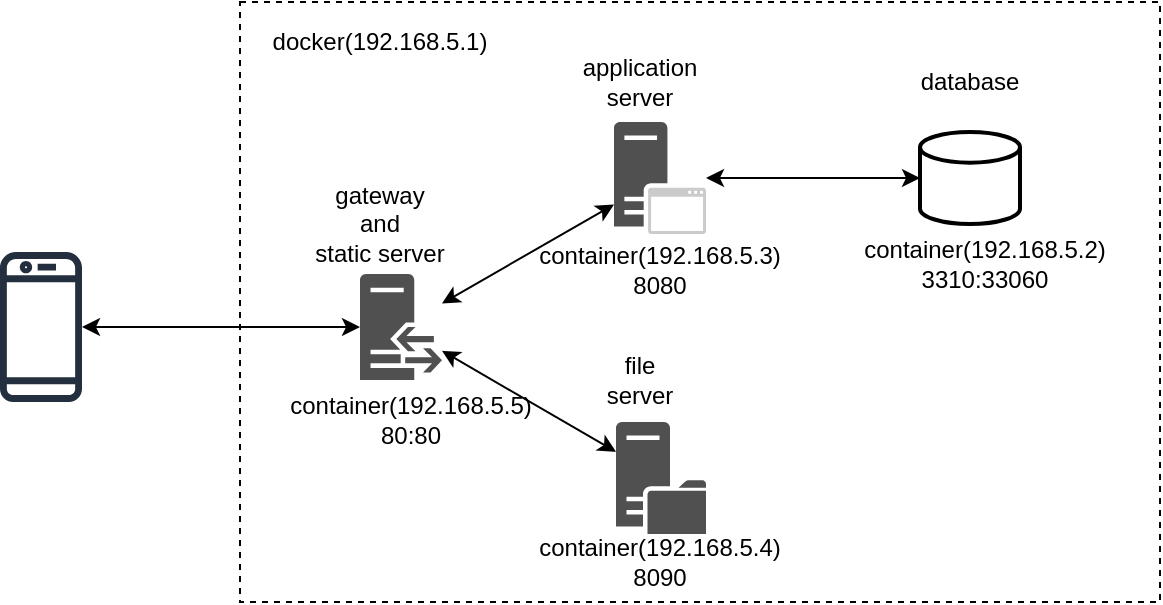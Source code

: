 <mxfile version="10.6.7" type="github"><diagram id="AFBVJ6ahlYz-2j_O1anL" name="deployStructure"><mxGraphModel dx="1037" dy="496" grid="1" gridSize="10" guides="1" tooltips="1" connect="1" arrows="1" fold="1" page="1" pageScale="1" pageWidth="827" pageHeight="1169" math="0" shadow="0"><root><mxCell id="0"/><mxCell id="1" parent="0"/><mxCell id="tirBsTox_YaZy7mfM1G4-12" value="" style="rounded=0;whiteSpace=wrap;html=1;dashed=1;" parent="1" vertex="1"><mxGeometry x="180" y="70" width="460" height="300" as="geometry"/></mxCell><mxCell id="tirBsTox_YaZy7mfM1G4-1" value="" style="strokeWidth=2;html=1;shape=mxgraph.flowchart.database;whiteSpace=wrap;" parent="1" vertex="1"><mxGeometry x="520" y="135" width="50" height="46" as="geometry"/></mxCell><mxCell id="tirBsTox_YaZy7mfM1G4-2" value="" style="pointerEvents=1;shadow=0;dashed=0;html=1;strokeColor=none;fillColor=#505050;labelPosition=center;verticalLabelPosition=bottom;verticalAlign=top;outlineConnect=0;align=center;shape=mxgraph.office.servers.reverse_proxy;" parent="1" vertex="1"><mxGeometry x="240" y="206" width="41" height="53" as="geometry"/></mxCell><mxCell id="tirBsTox_YaZy7mfM1G4-4" value="" style="pointerEvents=1;shadow=0;dashed=0;html=1;strokeColor=none;fillColor=#505050;labelPosition=center;verticalLabelPosition=bottom;verticalAlign=top;outlineConnect=0;align=center;shape=mxgraph.office.servers.application_server_ghosted;" parent="1" vertex="1"><mxGeometry x="367" y="130" width="46" height="56" as="geometry"/></mxCell><mxCell id="tirBsTox_YaZy7mfM1G4-6" value="" style="pointerEvents=1;shadow=0;dashed=0;html=1;strokeColor=none;fillColor=#505050;labelPosition=center;verticalLabelPosition=bottom;verticalAlign=top;outlineConnect=0;align=center;shape=mxgraph.office.servers.file_server;" parent="1" vertex="1"><mxGeometry x="368" y="280" width="45" height="56" as="geometry"/></mxCell><mxCell id="tirBsTox_YaZy7mfM1G4-7" value="" style="outlineConnect=0;fontColor=#232F3E;gradientColor=none;fillColor=#232F3E;strokeColor=none;dashed=0;verticalLabelPosition=bottom;verticalAlign=top;align=center;html=1;fontSize=12;fontStyle=0;aspect=fixed;pointerEvents=1;shape=mxgraph.aws4.mobile_client;" parent="1" vertex="1"><mxGeometry x="60" y="193.5" width="41" height="78" as="geometry"/></mxCell><mxCell id="tirBsTox_YaZy7mfM1G4-19" value="" style="endArrow=classic;startArrow=classic;html=1;" parent="1" source="tirBsTox_YaZy7mfM1G4-7" target="tirBsTox_YaZy7mfM1G4-2" edge="1"><mxGeometry width="50" height="50" relative="1" as="geometry"><mxPoint x="60" y="460" as="sourcePoint"/><mxPoint x="110" y="410" as="targetPoint"/></mxGeometry></mxCell><mxCell id="tirBsTox_YaZy7mfM1G4-21" value="" style="endArrow=classic;startArrow=classic;html=1;" parent="1" source="tirBsTox_YaZy7mfM1G4-2" target="tirBsTox_YaZy7mfM1G4-4" edge="1"><mxGeometry width="50" height="50" relative="1" as="geometry"><mxPoint x="60" y="460" as="sourcePoint"/><mxPoint x="110" y="410" as="targetPoint"/></mxGeometry></mxCell><mxCell id="tirBsTox_YaZy7mfM1G4-22" value="" style="endArrow=classic;startArrow=classic;html=1;" parent="1" source="tirBsTox_YaZy7mfM1G4-2" target="tirBsTox_YaZy7mfM1G4-6" edge="1"><mxGeometry width="50" height="50" relative="1" as="geometry"><mxPoint x="60" y="460" as="sourcePoint"/><mxPoint x="110" y="410" as="targetPoint"/></mxGeometry></mxCell><mxCell id="tirBsTox_YaZy7mfM1G4-23" value="" style="endArrow=classic;startArrow=classic;html=1;" parent="1" source="tirBsTox_YaZy7mfM1G4-4" target="tirBsTox_YaZy7mfM1G4-1" edge="1"><mxGeometry width="50" height="50" relative="1" as="geometry"><mxPoint x="60" y="460" as="sourcePoint"/><mxPoint x="110" y="410" as="targetPoint"/></mxGeometry></mxCell><mxCell id="tirBsTox_YaZy7mfM1G4-24" value="gateway&lt;br&gt;and&lt;br&gt;static server&lt;br&gt;" style="text;html=1;strokeColor=none;fillColor=none;align=center;verticalAlign=middle;whiteSpace=wrap;rounded=0;dashed=1;" parent="1" vertex="1"><mxGeometry x="190" y="170" width="120" height="21" as="geometry"/></mxCell><mxCell id="tirBsTox_YaZy7mfM1G4-25" value="application server" style="text;html=1;strokeColor=none;fillColor=none;align=center;verticalAlign=middle;whiteSpace=wrap;rounded=0;dashed=1;" parent="1" vertex="1"><mxGeometry x="360" y="100" width="40" height="20" as="geometry"/></mxCell><mxCell id="tirBsTox_YaZy7mfM1G4-29" value="database" style="text;html=1;strokeColor=none;fillColor=none;align=center;verticalAlign=middle;whiteSpace=wrap;rounded=0;dashed=1;" parent="1" vertex="1"><mxGeometry x="525" y="100" width="40" height="20" as="geometry"/></mxCell><mxCell id="tirBsTox_YaZy7mfM1G4-30" value="file server" style="text;html=1;strokeColor=none;fillColor=none;align=center;verticalAlign=middle;whiteSpace=wrap;rounded=0;dashed=1;" parent="1" vertex="1"><mxGeometry x="360" y="249" width="40" height="20" as="geometry"/></mxCell><mxCell id="tirBsTox_YaZy7mfM1G4-33" value="docker(&lt;span&gt;192.168.5.1)&lt;/span&gt;" style="text;html=1;strokeColor=none;fillColor=none;align=center;verticalAlign=middle;whiteSpace=wrap;rounded=0;dashed=1;" parent="1" vertex="1"><mxGeometry x="190" y="80" width="120" height="20" as="geometry"/></mxCell><mxCell id="tirBsTox_YaZy7mfM1G4-34" value="container(192.168.5.5)&lt;br&gt;80:80&lt;br&gt;" style="text;html=1;strokeColor=none;fillColor=none;align=center;verticalAlign=middle;whiteSpace=wrap;rounded=0;dashed=1;" parent="1" vertex="1"><mxGeometry x="201" y="269" width="129" height="20" as="geometry"/></mxCell><mxCell id="tirBsTox_YaZy7mfM1G4-35" value="container(&lt;span&gt;192.168.5.3)&lt;br&gt;8080&lt;br&gt;&lt;/span&gt;" style="text;html=1;strokeColor=none;fillColor=none;align=center;verticalAlign=middle;whiteSpace=wrap;rounded=0;dashed=1;" parent="1" vertex="1"><mxGeometry x="320" y="193.5" width="140" height="20" as="geometry"/></mxCell><mxCell id="tirBsTox_YaZy7mfM1G4-36" value="container(&lt;span&gt;192.168.5.2)&lt;br&gt;&lt;/span&gt;&lt;span&gt;3310:33060&lt;/span&gt;&lt;span&gt;&lt;br&gt;&lt;/span&gt;" style="text;html=1;strokeColor=none;fillColor=none;align=center;verticalAlign=middle;whiteSpace=wrap;rounded=0;dashed=1;" parent="1" vertex="1"><mxGeometry x="485" y="191" width="135" height="20" as="geometry"/></mxCell><mxCell id="tirBsTox_YaZy7mfM1G4-37" value="container(192.168.5.4)&lt;br&gt;8090&lt;br&gt;" style="text;html=1;strokeColor=none;fillColor=none;align=center;verticalAlign=middle;whiteSpace=wrap;rounded=0;dashed=1;" parent="1" vertex="1"><mxGeometry x="330" y="340" width="120" height="20" as="geometry"/></mxCell></root></mxGraphModel></diagram><diagram id="O0GUXteUUwevBMTooP0e" name="applicationStructure"><mxGraphModel dx="1037" dy="496" grid="1" gridSize="10" guides="1" tooltips="1" connect="1" arrows="1" fold="1" page="1" pageScale="1" pageWidth="827" pageHeight="1169" math="0" shadow="0"><root><mxCell id="NQFaq9nqLXW4ywOJoitP-0"/><mxCell id="NQFaq9nqLXW4ywOJoitP-1" parent="NQFaq9nqLXW4ywOJoitP-0"/><mxCell id="NQFaq9nqLXW4ywOJoitP-20" value="" style="rounded=0;whiteSpace=wrap;html=1;dashed=1;" parent="NQFaq9nqLXW4ywOJoitP-1" vertex="1"><mxGeometry x="253" y="210" width="287" height="320" as="geometry"/></mxCell><mxCell id="NQFaq9nqLXW4ywOJoitP-17" value="" style="rounded=0;whiteSpace=wrap;html=1;dashed=1;" parent="NQFaq9nqLXW4ywOJoitP-1" vertex="1"><mxGeometry x="253" y="570" width="287" height="80" as="geometry"/></mxCell><mxCell id="NQFaq9nqLXW4ywOJoitP-2" value="orm" style="rounded=0;whiteSpace=wrap;html=1;" parent="NQFaq9nqLXW4ywOJoitP-1" vertex="1"><mxGeometry x="290" y="420" width="170" height="40" as="geometry"/></mxCell><mxCell id="NQFaq9nqLXW4ywOJoitP-3" value="db" style="shape=cylinder;whiteSpace=wrap;html=1;boundedLbl=1;backgroundOutline=1;" parent="NQFaq9nqLXW4ywOJoitP-1" vertex="1"><mxGeometry x="290" y="584" width="170" height="50" as="geometry"/></mxCell><mxCell id="NQFaq9nqLXW4ywOJoitP-4" value="service impl" style="rounded=0;whiteSpace=wrap;html=1;" parent="NQFaq9nqLXW4ywOJoitP-1" vertex="1"><mxGeometry x="290" y="340" width="170" height="40" as="geometry"/></mxCell><mxCell id="NQFaq9nqLXW4ywOJoitP-5" value="controller" style="rounded=0;whiteSpace=wrap;html=1;" parent="NQFaq9nqLXW4ywOJoitP-1" vertex="1"><mxGeometry x="290" y="255" width="170" height="40" as="geometry"/></mxCell><mxCell id="NQFaq9nqLXW4ywOJoitP-6" value="jdbc pool" style="rounded=1;whiteSpace=wrap;html=1;" parent="NQFaq9nqLXW4ywOJoitP-1" vertex="1"><mxGeometry x="290" y="470" width="170" height="40" as="geometry"/></mxCell><mxCell id="NQFaq9nqLXW4ywOJoitP-7" value="service" style="rounded=1;whiteSpace=wrap;html=1;" parent="NQFaq9nqLXW4ywOJoitP-1" vertex="1"><mxGeometry x="290" y="305" width="170" height="20" as="geometry"/></mxCell><mxCell id="NQFaq9nqLXW4ywOJoitP-8" value="dao" style="rounded=1;whiteSpace=wrap;html=1;" parent="NQFaq9nqLXW4ywOJoitP-1" vertex="1"><mxGeometry x="290" y="390" width="170" height="20" as="geometry"/></mxCell><mxCell id="NQFaq9nqLXW4ywOJoitP-15" value="&lt;span&gt;interceptor&lt;/span&gt;" style="rounded=1;whiteSpace=wrap;html=1;" parent="NQFaq9nqLXW4ywOJoitP-1" vertex="1"><mxGeometry x="290" y="220" width="170" height="20" as="geometry"/></mxCell><mxCell id="NQFaq9nqLXW4ywOJoitP-22" value="dto" style="text;html=1;strokeColor=none;fillColor=none;align=center;verticalAlign=middle;whiteSpace=wrap;rounded=0;dashed=1;" parent="NQFaq9nqLXW4ywOJoitP-1" vertex="1"><mxGeometry x="540" y="250" width="40" height="20" as="geometry"/></mxCell><mxCell id="NQFaq9nqLXW4ywOJoitP-23" value="do" style="text;html=1;strokeColor=none;fillColor=none;align=center;verticalAlign=middle;whiteSpace=wrap;rounded=0;dashed=1;" parent="NQFaq9nqLXW4ywOJoitP-1" vertex="1"><mxGeometry x="540" y="393.5" width="40" height="20" as="geometry"/></mxCell><mxCell id="NQFaq9nqLXW4ywOJoitP-25" value="" style="rounded=0;whiteSpace=wrap;html=1;dashed=1;" parent="NQFaq9nqLXW4ywOJoitP-1" vertex="1"><mxGeometry x="253" y="20" width="287" height="156" as="geometry"/></mxCell><mxCell id="NQFaq9nqLXW4ywOJoitP-30" value="view" style="rounded=0;whiteSpace=wrap;html=1;" parent="NQFaq9nqLXW4ywOJoitP-1" vertex="1"><mxGeometry x="290" y="37.5" width="170" height="25" as="geometry"/></mxCell><mxCell id="NQFaq9nqLXW4ywOJoitP-31" value="view model" style="rounded=0;whiteSpace=wrap;html=1;" parent="NQFaq9nqLXW4ywOJoitP-1" vertex="1"><mxGeometry x="290" y="70.5" width="170" height="25" as="geometry"/></mxCell><mxCell id="NQFaq9nqLXW4ywOJoitP-32" value="model" style="rounded=0;whiteSpace=wrap;html=1;" parent="NQFaq9nqLXW4ywOJoitP-1" vertex="1"><mxGeometry x="290" y="102.5" width="170" height="25" as="geometry"/></mxCell><mxCell id="NQFaq9nqLXW4ywOJoitP-28" value="" style="endArrow=classic;startArrow=classic;html=1;" parent="NQFaq9nqLXW4ywOJoitP-1" edge="1"><mxGeometry width="50" height="50" relative="1" as="geometry"><mxPoint x="500" y="617" as="sourcePoint"/><mxPoint x="500" y="40" as="targetPoint"/></mxGeometry></mxCell><mxCell id="NQFaq9nqLXW4ywOJoitP-35" value="data adapter" style="rounded=0;whiteSpace=wrap;html=1;" parent="NQFaq9nqLXW4ywOJoitP-1" vertex="1"><mxGeometry x="290" y="136" width="170" height="25" as="geometry"/></mxCell><mxCell id="NQFaq9nqLXW4ywOJoitP-36" value="&lt;span&gt;http&amp;nbsp;&lt;/span&gt;&lt;span&gt;persistent connection&lt;/span&gt;" style="text;html=1;strokeColor=none;fillColor=none;align=center;verticalAlign=middle;whiteSpace=wrap;rounded=0;dashed=1;" parent="NQFaq9nqLXW4ywOJoitP-1" vertex="1"><mxGeometry x="333" y="540" width="138" height="20" as="geometry"/></mxCell><mxCell id="NQFaq9nqLXW4ywOJoitP-37" value="http rest" style="text;html=1;strokeColor=none;fillColor=none;align=center;verticalAlign=middle;whiteSpace=wrap;rounded=0;dashed=1;" parent="NQFaq9nqLXW4ywOJoitP-1" vertex="1"><mxGeometry x="337" y="180" width="76" height="20" as="geometry"/></mxCell><mxCell id="dyCQr7nyZhIugXiAZ7P_-2" value="" style="shape=curlyBracket;whiteSpace=wrap;html=1;rounded=1;rotation=90;direction=south;size=0.587;" parent="NQFaq9nqLXW4ywOJoitP-1" vertex="1"><mxGeometry x="477" y="386" width="80" height="35" as="geometry"/></mxCell><mxCell id="dyCQr7nyZhIugXiAZ7P_-4" value="" style="shape=curlyBracket;whiteSpace=wrap;html=1;rounded=1;rotation=90;direction=south;size=0.593;" parent="NQFaq9nqLXW4ywOJoitP-1" vertex="1"><mxGeometry x="413" y="240" width="206" height="35" as="geometry"/></mxCell></root></mxGraphModel></diagram><diagram id="gGdwQyw6izazgp9oX5pl" name="database"><mxGraphModel dx="1864" dy="1665" grid="1" gridSize="10" guides="1" tooltips="1" connect="1" arrows="1" fold="1" page="1" pageScale="1" pageWidth="827" pageHeight="1169" math="0" shadow="0"><root><mxCell id="t1UdH3NJg-nAsE4Mb45E-0"/><mxCell id="t1UdH3NJg-nAsE4Mb45E-1" parent="t1UdH3NJg-nAsE4Mb45E-0"/><mxCell id="F9j6k-Sx1veDJIP1di0P-4" value="商品信息" style="swimlane;fontStyle=0;childLayout=stackLayout;horizontal=1;startSize=26;fillColor=#e0e0e0;horizontalStack=0;resizeParent=1;resizeParentMax=0;resizeLast=0;collapsible=1;marginBottom=0;swimlaneFillColor=#ffffff;align=center;fontSize=14;" parent="t1UdH3NJg-nAsE4Mb45E-1" vertex="1"><mxGeometry x="40" y="78" width="160" height="304" as="geometry"/></mxCell><mxCell id="F9j6k-Sx1veDJIP1di0P-5" value="id" style="shape=partialRectangle;top=0;left=0;right=0;bottom=1;align=left;verticalAlign=middle;fillColor=none;spacingLeft=34;spacingRight=4;overflow=hidden;rotatable=0;points=[[0,0.5],[1,0.5]];portConstraint=eastwest;dropTarget=0;fontStyle=5;fontSize=12;" parent="F9j6k-Sx1veDJIP1di0P-4" vertex="1"><mxGeometry y="26" width="160" height="30" as="geometry"/></mxCell><mxCell id="F9j6k-Sx1veDJIP1di0P-6" value="PK" style="shape=partialRectangle;top=0;left=0;bottom=0;fillColor=none;align=left;verticalAlign=middle;spacingLeft=4;spacingRight=4;overflow=hidden;rotatable=0;points=[];portConstraint=eastwest;part=1;fontSize=12;" parent="F9j6k-Sx1veDJIP1di0P-5" vertex="1" connectable="0"><mxGeometry width="30" height="30" as="geometry"/></mxCell><mxCell id="F9j6k-Sx1veDJIP1di0P-33" value="商品分类id" style="shape=partialRectangle;top=0;left=0;right=0;bottom=1;align=left;verticalAlign=middle;fillColor=none;spacingLeft=34;spacingRight=4;overflow=hidden;rotatable=0;points=[[0,0.5],[1,0.5]];portConstraint=eastwest;dropTarget=0;fontStyle=5;fontSize=12;" parent="F9j6k-Sx1veDJIP1di0P-4" vertex="1"><mxGeometry y="56" width="160" height="30" as="geometry"/></mxCell><mxCell id="F9j6k-Sx1veDJIP1di0P-34" value="" style="shape=partialRectangle;top=0;left=0;bottom=0;fillColor=none;align=left;verticalAlign=middle;spacingLeft=4;spacingRight=4;overflow=hidden;rotatable=0;points=[];portConstraint=eastwest;part=1;fontSize=12;" parent="F9j6k-Sx1veDJIP1di0P-33" vertex="1" connectable="0"><mxGeometry width="30" height="30" as="geometry"/></mxCell><mxCell id="F9j6k-Sx1veDJIP1di0P-7" value="商品名称" style="shape=partialRectangle;top=0;left=0;right=0;bottom=0;align=left;verticalAlign=top;fillColor=none;spacingLeft=34;spacingRight=4;overflow=hidden;rotatable=0;points=[[0,0.5],[1,0.5]];portConstraint=eastwest;dropTarget=0;fontSize=12;" parent="F9j6k-Sx1veDJIP1di0P-4" vertex="1"><mxGeometry y="86" width="160" height="26" as="geometry"/></mxCell><mxCell id="F9j6k-Sx1veDJIP1di0P-8" value="" style="shape=partialRectangle;top=0;left=0;bottom=0;fillColor=none;align=left;verticalAlign=top;spacingLeft=4;spacingRight=4;overflow=hidden;rotatable=0;points=[];portConstraint=eastwest;part=1;fontSize=12;" parent="F9j6k-Sx1veDJIP1di0P-7" vertex="1" connectable="0"><mxGeometry width="30" height="26" as="geometry"/></mxCell><mxCell id="F9j6k-Sx1veDJIP1di0P-11" value="商品编码" style="shape=partialRectangle;top=0;left=0;right=0;bottom=0;align=left;verticalAlign=top;fillColor=none;spacingLeft=34;spacingRight=4;overflow=hidden;rotatable=0;points=[[0,0.5],[1,0.5]];portConstraint=eastwest;dropTarget=0;fontSize=12;" parent="F9j6k-Sx1veDJIP1di0P-4" vertex="1"><mxGeometry y="112" width="160" height="26" as="geometry"/></mxCell><mxCell id="F9j6k-Sx1veDJIP1di0P-12" value="" style="shape=partialRectangle;top=0;left=0;bottom=0;fillColor=none;align=left;verticalAlign=top;spacingLeft=4;spacingRight=4;overflow=hidden;rotatable=0;points=[];portConstraint=eastwest;part=1;fontSize=12;" parent="F9j6k-Sx1veDJIP1di0P-11" vertex="1" connectable="0"><mxGeometry width="30" height="26" as="geometry"/></mxCell><mxCell id="F9j6k-Sx1veDJIP1di0P-19" value="简介" style="shape=partialRectangle;top=0;left=0;right=0;bottom=0;align=left;verticalAlign=top;fillColor=none;spacingLeft=34;spacingRight=4;overflow=hidden;rotatable=0;points=[[0,0.5],[1,0.5]];portConstraint=eastwest;dropTarget=0;fontSize=12;" parent="F9j6k-Sx1veDJIP1di0P-4" vertex="1"><mxGeometry y="138" width="160" height="26" as="geometry"/></mxCell><mxCell id="F9j6k-Sx1veDJIP1di0P-20" value="" style="shape=partialRectangle;top=0;left=0;bottom=0;fillColor=none;align=left;verticalAlign=top;spacingLeft=4;spacingRight=4;overflow=hidden;rotatable=0;points=[];portConstraint=eastwest;part=1;fontSize=12;" parent="F9j6k-Sx1veDJIP1di0P-19" vertex="1" connectable="0"><mxGeometry width="30" height="26" as="geometry"/></mxCell><mxCell id="F9j6k-Sx1veDJIP1di0P-23" value="主图" style="shape=partialRectangle;top=0;left=0;right=0;bottom=0;align=left;verticalAlign=top;fillColor=none;spacingLeft=34;spacingRight=4;overflow=hidden;rotatable=0;points=[[0,0.5],[1,0.5]];portConstraint=eastwest;dropTarget=0;fontSize=12;" parent="F9j6k-Sx1veDJIP1di0P-4" vertex="1"><mxGeometry y="164" width="160" height="26" as="geometry"/></mxCell><mxCell id="F9j6k-Sx1veDJIP1di0P-24" value="" style="shape=partialRectangle;top=0;left=0;bottom=0;fillColor=none;align=left;verticalAlign=top;spacingLeft=4;spacingRight=4;overflow=hidden;rotatable=0;points=[];portConstraint=eastwest;part=1;fontSize=12;" parent="F9j6k-Sx1veDJIP1di0P-23" vertex="1" connectable="0"><mxGeometry width="30" height="26" as="geometry"/></mxCell><mxCell id="F9j6k-Sx1veDJIP1di0P-25" value="商品图文详情" style="shape=partialRectangle;top=0;left=0;right=0;bottom=0;align=left;verticalAlign=top;fillColor=none;spacingLeft=34;spacingRight=4;overflow=hidden;rotatable=0;points=[[0,0.5],[1,0.5]];portConstraint=eastwest;dropTarget=0;fontSize=12;" parent="F9j6k-Sx1veDJIP1di0P-4" vertex="1"><mxGeometry y="190" width="160" height="26" as="geometry"/></mxCell><mxCell id="F9j6k-Sx1veDJIP1di0P-26" value="" style="shape=partialRectangle;top=0;left=0;bottom=0;fillColor=none;align=left;verticalAlign=top;spacingLeft=4;spacingRight=4;overflow=hidden;rotatable=0;points=[];portConstraint=eastwest;part=1;fontSize=12;" parent="F9j6k-Sx1veDJIP1di0P-25" vertex="1" connectable="0"><mxGeometry width="30" height="26" as="geometry"/></mxCell><mxCell id="F9j6k-Sx1veDJIP1di0P-27" value="出货数量" style="shape=partialRectangle;top=0;left=0;right=0;bottom=0;align=left;verticalAlign=top;fillColor=none;spacingLeft=34;spacingRight=4;overflow=hidden;rotatable=0;points=[[0,0.5],[1,0.5]];portConstraint=eastwest;dropTarget=0;fontSize=12;" parent="F9j6k-Sx1veDJIP1di0P-4" vertex="1"><mxGeometry y="216" width="160" height="26" as="geometry"/></mxCell><mxCell id="F9j6k-Sx1veDJIP1di0P-28" value="" style="shape=partialRectangle;top=0;left=0;bottom=0;fillColor=none;align=left;verticalAlign=top;spacingLeft=4;spacingRight=4;overflow=hidden;rotatable=0;points=[];portConstraint=eastwest;part=1;fontSize=12;" parent="F9j6k-Sx1veDJIP1di0P-27" vertex="1" connectable="0"><mxGeometry width="30" height="26" as="geometry"/></mxCell><mxCell id="F9j6k-Sx1veDJIP1di0P-470" value="每箱个数" style="shape=partialRectangle;top=0;left=0;right=0;bottom=0;align=left;verticalAlign=top;fillColor=none;spacingLeft=34;spacingRight=4;overflow=hidden;rotatable=0;points=[[0,0.5],[1,0.5]];portConstraint=eastwest;dropTarget=0;fontSize=12;" parent="F9j6k-Sx1veDJIP1di0P-4" vertex="1"><mxGeometry y="242" width="160" height="26" as="geometry"/></mxCell><mxCell id="F9j6k-Sx1veDJIP1di0P-471" value="" style="shape=partialRectangle;top=0;left=0;bottom=0;fillColor=none;align=left;verticalAlign=top;spacingLeft=4;spacingRight=4;overflow=hidden;rotatable=0;points=[];portConstraint=eastwest;part=1;fontSize=12;" parent="F9j6k-Sx1veDJIP1di0P-470" vertex="1" connectable="0"><mxGeometry width="30" height="26" as="geometry"/></mxCell><mxCell id="F9j6k-Sx1veDJIP1di0P-472" value="按热度" style="shape=partialRectangle;top=0;left=0;right=0;bottom=0;align=left;verticalAlign=top;fillColor=none;spacingLeft=34;spacingRight=4;overflow=hidden;rotatable=0;points=[[0,0.5],[1,0.5]];portConstraint=eastwest;dropTarget=0;fontSize=12;" parent="F9j6k-Sx1veDJIP1di0P-4" vertex="1"><mxGeometry y="268" width="160" height="26" as="geometry"/></mxCell><mxCell id="F9j6k-Sx1veDJIP1di0P-473" value="" style="shape=partialRectangle;top=0;left=0;bottom=0;fillColor=none;align=left;verticalAlign=top;spacingLeft=4;spacingRight=4;overflow=hidden;rotatable=0;points=[];portConstraint=eastwest;part=1;fontSize=12;" parent="F9j6k-Sx1veDJIP1di0P-472" vertex="1" connectable="0"><mxGeometry width="30" height="26" as="geometry"/></mxCell><mxCell id="F9j6k-Sx1veDJIP1di0P-13" value="" style="shape=partialRectangle;top=0;left=0;right=0;bottom=0;align=left;verticalAlign=top;fillColor=none;spacingLeft=34;spacingRight=4;overflow=hidden;rotatable=0;points=[[0,0.5],[1,0.5]];portConstraint=eastwest;dropTarget=0;fontSize=12;" parent="F9j6k-Sx1veDJIP1di0P-4" vertex="1"><mxGeometry y="294" width="160" height="10" as="geometry"/></mxCell><mxCell id="F9j6k-Sx1veDJIP1di0P-14" value="" style="shape=partialRectangle;top=0;left=0;bottom=0;fillColor=none;align=left;verticalAlign=top;spacingLeft=4;spacingRight=4;overflow=hidden;rotatable=0;points=[];portConstraint=eastwest;part=1;fontSize=12;" parent="F9j6k-Sx1veDJIP1di0P-13" vertex="1" connectable="0"><mxGeometry width="30" height="10" as="geometry"/></mxCell><mxCell id="F9j6k-Sx1veDJIP1di0P-35" value="商品分类" style="swimlane;fontStyle=0;childLayout=stackLayout;horizontal=1;startSize=26;fillColor=#e0e0e0;horizontalStack=0;resizeParent=1;resizeParentMax=0;resizeLast=0;collapsible=1;marginBottom=0;swimlaneFillColor=#ffffff;align=center;fontSize=14;" parent="t1UdH3NJg-nAsE4Mb45E-1" vertex="1"><mxGeometry x="560" y="-0.5" width="160" height="234" as="geometry"/></mxCell><mxCell id="F9j6k-Sx1veDJIP1di0P-36" value="id" style="shape=partialRectangle;top=0;left=0;right=0;bottom=1;align=left;verticalAlign=middle;fillColor=none;spacingLeft=34;spacingRight=4;overflow=hidden;rotatable=0;points=[[0,0.5],[1,0.5]];portConstraint=eastwest;dropTarget=0;fontStyle=5;fontSize=12;" parent="F9j6k-Sx1veDJIP1di0P-35" vertex="1"><mxGeometry y="26" width="160" height="34" as="geometry"/></mxCell><mxCell id="F9j6k-Sx1veDJIP1di0P-37" value="PK" style="shape=partialRectangle;top=0;left=0;bottom=0;fillColor=none;align=left;verticalAlign=middle;spacingLeft=4;spacingRight=4;overflow=hidden;rotatable=0;points=[];portConstraint=eastwest;part=1;fontSize=12;" parent="F9j6k-Sx1veDJIP1di0P-36" vertex="1" connectable="0"><mxGeometry width="30" height="34" as="geometry"/></mxCell><mxCell id="1vhiWW9ZRbFJcZleeA6r-44" value="pid" style="shape=partialRectangle;top=0;left=0;right=0;bottom=1;align=left;verticalAlign=middle;fillColor=none;spacingLeft=34;spacingRight=4;overflow=hidden;rotatable=0;points=[[0,0.5],[1,0.5]];portConstraint=eastwest;dropTarget=0;fontStyle=5;fontSize=12;" parent="F9j6k-Sx1veDJIP1di0P-35" vertex="1"><mxGeometry y="60" width="160" height="34" as="geometry"/></mxCell><mxCell id="1vhiWW9ZRbFJcZleeA6r-45" value="" style="shape=partialRectangle;top=0;left=0;bottom=0;fillColor=none;align=left;verticalAlign=middle;spacingLeft=4;spacingRight=4;overflow=hidden;rotatable=0;points=[];portConstraint=eastwest;part=1;fontSize=12;" parent="1vhiWW9ZRbFJcZleeA6r-44" vertex="1" connectable="0"><mxGeometry width="30" height="34" as="geometry"/></mxCell><mxCell id="F9j6k-Sx1veDJIP1di0P-38" value="分类code" style="shape=partialRectangle;top=0;left=0;right=0;bottom=0;align=left;verticalAlign=top;fillColor=none;spacingLeft=34;spacingRight=4;overflow=hidden;rotatable=0;points=[[0,0.5],[1,0.5]];portConstraint=eastwest;dropTarget=0;fontSize=12;" parent="F9j6k-Sx1veDJIP1di0P-35" vertex="1"><mxGeometry y="94" width="160" height="26" as="geometry"/></mxCell><mxCell id="F9j6k-Sx1veDJIP1di0P-39" value="" style="shape=partialRectangle;top=0;left=0;bottom=0;fillColor=none;align=left;verticalAlign=top;spacingLeft=4;spacingRight=4;overflow=hidden;rotatable=0;points=[];portConstraint=eastwest;part=1;fontSize=12;" parent="F9j6k-Sx1veDJIP1di0P-38" vertex="1" connectable="0"><mxGeometry width="30" height="26" as="geometry"/></mxCell><mxCell id="1vhiWW9ZRbFJcZleeA6r-48" value="分类名称" style="shape=partialRectangle;top=0;left=0;right=0;bottom=0;align=left;verticalAlign=top;fillColor=none;spacingLeft=34;spacingRight=4;overflow=hidden;rotatable=0;points=[[0,0.5],[1,0.5]];portConstraint=eastwest;dropTarget=0;fontSize=12;" parent="F9j6k-Sx1veDJIP1di0P-35" vertex="1"><mxGeometry y="120" width="160" height="26" as="geometry"/></mxCell><mxCell id="1vhiWW9ZRbFJcZleeA6r-49" value="" style="shape=partialRectangle;top=0;left=0;bottom=0;fillColor=none;align=left;verticalAlign=top;spacingLeft=4;spacingRight=4;overflow=hidden;rotatable=0;points=[];portConstraint=eastwest;part=1;fontSize=12;" parent="1vhiWW9ZRbFJcZleeA6r-48" vertex="1" connectable="0"><mxGeometry width="30" height="26" as="geometry"/></mxCell><mxCell id="F9j6k-Sx1veDJIP1di0P-40" value="分类图标" style="shape=partialRectangle;top=0;left=0;right=0;bottom=0;align=left;verticalAlign=top;fillColor=none;spacingLeft=34;spacingRight=4;overflow=hidden;rotatable=0;points=[[0,0.5],[1,0.5]];portConstraint=eastwest;dropTarget=0;fontSize=12;" parent="F9j6k-Sx1veDJIP1di0P-35" vertex="1"><mxGeometry y="146" width="160" height="26" as="geometry"/></mxCell><mxCell id="F9j6k-Sx1veDJIP1di0P-41" value="" style="shape=partialRectangle;top=0;left=0;bottom=0;fillColor=none;align=left;verticalAlign=top;spacingLeft=4;spacingRight=4;overflow=hidden;rotatable=0;points=[];portConstraint=eastwest;part=1;fontSize=12;" parent="F9j6k-Sx1veDJIP1di0P-40" vertex="1" connectable="0"><mxGeometry width="30" height="26" as="geometry"/></mxCell><mxCell id="F9j6k-Sx1veDJIP1di0P-42" value="分类备注" style="shape=partialRectangle;top=0;left=0;right=0;bottom=0;align=left;verticalAlign=top;fillColor=none;spacingLeft=34;spacingRight=4;overflow=hidden;rotatable=0;points=[[0,0.5],[1,0.5]];portConstraint=eastwest;dropTarget=0;fontSize=12;" parent="F9j6k-Sx1veDJIP1di0P-35" vertex="1"><mxGeometry y="172" width="160" height="26" as="geometry"/></mxCell><mxCell id="F9j6k-Sx1veDJIP1di0P-43" value="" style="shape=partialRectangle;top=0;left=0;bottom=0;fillColor=none;align=left;verticalAlign=top;spacingLeft=4;spacingRight=4;overflow=hidden;rotatable=0;points=[];portConstraint=eastwest;part=1;fontSize=12;" parent="F9j6k-Sx1veDJIP1di0P-42" vertex="1" connectable="0"><mxGeometry width="30" height="26" as="geometry"/></mxCell><mxCell id="F9j6k-Sx1veDJIP1di0P-46" value="分类排序" style="shape=partialRectangle;top=0;left=0;right=0;bottom=0;align=left;verticalAlign=top;fillColor=none;spacingLeft=34;spacingRight=4;overflow=hidden;rotatable=0;points=[[0,0.5],[1,0.5]];portConstraint=eastwest;dropTarget=0;fontSize=12;" parent="F9j6k-Sx1veDJIP1di0P-35" vertex="1"><mxGeometry y="198" width="160" height="26" as="geometry"/></mxCell><mxCell id="F9j6k-Sx1veDJIP1di0P-47" value="" style="shape=partialRectangle;top=0;left=0;bottom=0;fillColor=none;align=left;verticalAlign=top;spacingLeft=4;spacingRight=4;overflow=hidden;rotatable=0;points=[];portConstraint=eastwest;part=1;fontSize=12;" parent="F9j6k-Sx1veDJIP1di0P-46" vertex="1" connectable="0"><mxGeometry width="30" height="26" as="geometry"/></mxCell><mxCell id="F9j6k-Sx1veDJIP1di0P-44" value="" style="shape=partialRectangle;top=0;left=0;right=0;bottom=0;align=left;verticalAlign=top;fillColor=none;spacingLeft=34;spacingRight=4;overflow=hidden;rotatable=0;points=[[0,0.5],[1,0.5]];portConstraint=eastwest;dropTarget=0;fontSize=12;" parent="F9j6k-Sx1veDJIP1di0P-35" vertex="1"><mxGeometry y="224" width="160" height="10" as="geometry"/></mxCell><mxCell id="F9j6k-Sx1veDJIP1di0P-45" value="" style="shape=partialRectangle;top=0;left=0;bottom=0;fillColor=none;align=left;verticalAlign=top;spacingLeft=4;spacingRight=4;overflow=hidden;rotatable=0;points=[];portConstraint=eastwest;part=1;fontSize=12;" parent="F9j6k-Sx1veDJIP1di0P-44" vertex="1" connectable="0"><mxGeometry width="30" height="10" as="geometry"/></mxCell><mxCell id="F9j6k-Sx1veDJIP1di0P-48" value="权益" style="swimlane;fontStyle=0;childLayout=stackLayout;horizontal=1;startSize=26;fillColor=#e0e0e0;horizontalStack=0;resizeParent=1;resizeParentMax=0;resizeLast=0;collapsible=1;marginBottom=0;swimlaneFillColor=#ffffff;align=center;fontSize=14;" parent="t1UdH3NJg-nAsE4Mb45E-1" vertex="1"><mxGeometry x="552" y="250" width="160" height="118" as="geometry"/></mxCell><mxCell id="F9j6k-Sx1veDJIP1di0P-49" value="id" style="shape=partialRectangle;top=0;left=0;right=0;bottom=1;align=left;verticalAlign=middle;fillColor=none;spacingLeft=34;spacingRight=4;overflow=hidden;rotatable=0;points=[[0,0.5],[1,0.5]];portConstraint=eastwest;dropTarget=0;fontStyle=5;fontSize=12;" parent="F9j6k-Sx1veDJIP1di0P-48" vertex="1"><mxGeometry y="26" width="160" height="30" as="geometry"/></mxCell><mxCell id="F9j6k-Sx1veDJIP1di0P-50" value="PK" style="shape=partialRectangle;top=0;left=0;bottom=0;fillColor=none;align=left;verticalAlign=middle;spacingLeft=4;spacingRight=4;overflow=hidden;rotatable=0;points=[];portConstraint=eastwest;part=1;fontSize=12;" parent="F9j6k-Sx1veDJIP1di0P-49" vertex="1" connectable="0"><mxGeometry width="30" height="30" as="geometry"/></mxCell><mxCell id="F9j6k-Sx1veDJIP1di0P-51" value="权益名称" style="shape=partialRectangle;top=0;left=0;right=0;bottom=0;align=left;verticalAlign=top;fillColor=none;spacingLeft=34;spacingRight=4;overflow=hidden;rotatable=0;points=[[0,0.5],[1,0.5]];portConstraint=eastwest;dropTarget=0;fontSize=12;" parent="F9j6k-Sx1veDJIP1di0P-48" vertex="1"><mxGeometry y="56" width="160" height="26" as="geometry"/></mxCell><mxCell id="F9j6k-Sx1veDJIP1di0P-52" value="" style="shape=partialRectangle;top=0;left=0;bottom=0;fillColor=none;align=left;verticalAlign=top;spacingLeft=4;spacingRight=4;overflow=hidden;rotatable=0;points=[];portConstraint=eastwest;part=1;fontSize=12;" parent="F9j6k-Sx1veDJIP1di0P-51" vertex="1" connectable="0"><mxGeometry width="30" height="26" as="geometry"/></mxCell><mxCell id="F9j6k-Sx1veDJIP1di0P-59" value="权益描述" style="shape=partialRectangle;top=0;left=0;right=0;bottom=0;align=left;verticalAlign=top;fillColor=none;spacingLeft=34;spacingRight=4;overflow=hidden;rotatable=0;points=[[0,0.5],[1,0.5]];portConstraint=eastwest;dropTarget=0;fontSize=12;" parent="F9j6k-Sx1veDJIP1di0P-48" vertex="1"><mxGeometry y="82" width="160" height="26" as="geometry"/></mxCell><mxCell id="F9j6k-Sx1veDJIP1di0P-60" value="" style="shape=partialRectangle;top=0;left=0;bottom=0;fillColor=none;align=left;verticalAlign=top;spacingLeft=4;spacingRight=4;overflow=hidden;rotatable=0;points=[];portConstraint=eastwest;part=1;fontSize=12;" parent="F9j6k-Sx1veDJIP1di0P-59" vertex="1" connectable="0"><mxGeometry width="30" height="26" as="geometry"/></mxCell><mxCell id="F9j6k-Sx1veDJIP1di0P-57" value="" style="shape=partialRectangle;top=0;left=0;right=0;bottom=0;align=left;verticalAlign=top;fillColor=none;spacingLeft=34;spacingRight=4;overflow=hidden;rotatable=0;points=[[0,0.5],[1,0.5]];portConstraint=eastwest;dropTarget=0;fontSize=12;" parent="F9j6k-Sx1veDJIP1di0P-48" vertex="1"><mxGeometry y="108" width="160" height="10" as="geometry"/></mxCell><mxCell id="F9j6k-Sx1veDJIP1di0P-58" value="" style="shape=partialRectangle;top=0;left=0;bottom=0;fillColor=none;align=left;verticalAlign=top;spacingLeft=4;spacingRight=4;overflow=hidden;rotatable=0;points=[];portConstraint=eastwest;part=1;fontSize=12;" parent="F9j6k-Sx1veDJIP1di0P-57" vertex="1" connectable="0"><mxGeometry width="30" height="10" as="geometry"/></mxCell><mxCell id="F9j6k-Sx1veDJIP1di0P-61" value="商品权益" style="swimlane;fontStyle=0;childLayout=stackLayout;horizontal=1;startSize=26;fillColor=#e0e0e0;horizontalStack=0;resizeParent=1;resizeParentMax=0;resizeLast=0;collapsible=1;marginBottom=0;swimlaneFillColor=#ffffff;align=center;fontSize=14;" parent="t1UdH3NJg-nAsE4Mb45E-1" vertex="1"><mxGeometry x="325" y="163.5" width="160" height="114" as="geometry"/></mxCell><mxCell id="F9j6k-Sx1veDJIP1di0P-66" value="id" style="shape=partialRectangle;top=0;left=0;right=0;bottom=0;align=left;verticalAlign=top;fillColor=none;spacingLeft=34;spacingRight=4;overflow=hidden;rotatable=0;points=[[0,0.5],[1,0.5]];portConstraint=eastwest;dropTarget=0;fontSize=12;" parent="F9j6k-Sx1veDJIP1di0P-61" vertex="1"><mxGeometry y="26" width="160" height="26" as="geometry"/></mxCell><mxCell id="F9j6k-Sx1veDJIP1di0P-67" value="PK" style="shape=partialRectangle;top=0;left=0;bottom=0;fillColor=none;align=left;verticalAlign=top;spacingLeft=4;spacingRight=4;overflow=hidden;rotatable=0;points=[];portConstraint=eastwest;part=1;fontSize=12;" parent="F9j6k-Sx1veDJIP1di0P-66" vertex="1" connectable="0"><mxGeometry width="30" height="26" as="geometry"/></mxCell><mxCell id="F9j6k-Sx1veDJIP1di0P-175" value="商品id" style="shape=partialRectangle;top=0;left=0;right=0;bottom=0;align=left;verticalAlign=top;fillColor=none;spacingLeft=34;spacingRight=4;overflow=hidden;rotatable=0;points=[[0,0.5],[1,0.5]];portConstraint=eastwest;dropTarget=0;fontSize=12;" parent="F9j6k-Sx1veDJIP1di0P-61" vertex="1"><mxGeometry y="52" width="160" height="26" as="geometry"/></mxCell><mxCell id="F9j6k-Sx1veDJIP1di0P-176" value="" style="shape=partialRectangle;top=0;left=0;bottom=0;fillColor=none;align=left;verticalAlign=top;spacingLeft=4;spacingRight=4;overflow=hidden;rotatable=0;points=[];portConstraint=eastwest;part=1;fontSize=12;" parent="F9j6k-Sx1veDJIP1di0P-175" vertex="1" connectable="0"><mxGeometry width="30" height="26" as="geometry"/></mxCell><mxCell id="F9j6k-Sx1veDJIP1di0P-64" value="权益id" style="shape=partialRectangle;top=0;left=0;right=0;bottom=0;align=left;verticalAlign=top;fillColor=none;spacingLeft=34;spacingRight=4;overflow=hidden;rotatable=0;points=[[0,0.5],[1,0.5]];portConstraint=eastwest;dropTarget=0;fontSize=12;" parent="F9j6k-Sx1veDJIP1di0P-61" vertex="1"><mxGeometry y="78" width="160" height="26" as="geometry"/></mxCell><mxCell id="F9j6k-Sx1veDJIP1di0P-65" value="" style="shape=partialRectangle;top=0;left=0;bottom=0;fillColor=none;align=left;verticalAlign=top;spacingLeft=4;spacingRight=4;overflow=hidden;rotatable=0;points=[];portConstraint=eastwest;part=1;fontSize=12;" parent="F9j6k-Sx1veDJIP1di0P-64" vertex="1" connectable="0"><mxGeometry width="30" height="26" as="geometry"/></mxCell><mxCell id="F9j6k-Sx1veDJIP1di0P-68" value="" style="shape=partialRectangle;top=0;left=0;right=0;bottom=0;align=left;verticalAlign=top;fillColor=none;spacingLeft=34;spacingRight=4;overflow=hidden;rotatable=0;points=[[0,0.5],[1,0.5]];portConstraint=eastwest;dropTarget=0;fontSize=12;" parent="F9j6k-Sx1veDJIP1di0P-61" vertex="1"><mxGeometry y="104" width="160" height="10" as="geometry"/></mxCell><mxCell id="F9j6k-Sx1veDJIP1di0P-69" value="" style="shape=partialRectangle;top=0;left=0;bottom=0;fillColor=none;align=left;verticalAlign=top;spacingLeft=4;spacingRight=4;overflow=hidden;rotatable=0;points=[];portConstraint=eastwest;part=1;fontSize=12;" parent="F9j6k-Sx1veDJIP1di0P-68" vertex="1" connectable="0"><mxGeometry width="30" height="10" as="geometry"/></mxCell><mxCell id="F9j6k-Sx1veDJIP1di0P-75" value="" style="endArrow=none;dashed=1;html=1;entryX=0;entryY=0.5;entryDx=0;entryDy=0;exitX=1;exitY=0.5;exitDx=0;exitDy=0;" parent="t1UdH3NJg-nAsE4Mb45E-1" source="F9j6k-Sx1veDJIP1di0P-5" target="F9j6k-Sx1veDJIP1di0P-66" edge="1"><mxGeometry width="50" height="50" relative="1" as="geometry"><mxPoint x="70" y="510" as="sourcePoint"/><mxPoint x="120" y="460" as="targetPoint"/></mxGeometry></mxCell><mxCell id="F9j6k-Sx1veDJIP1di0P-76" value="" style="endArrow=none;dashed=1;html=1;entryX=1;entryY=0.5;entryDx=0;entryDy=0;exitX=0;exitY=0.5;exitDx=0;exitDy=0;" parent="t1UdH3NJg-nAsE4Mb45E-1" source="F9j6k-Sx1veDJIP1di0P-49" target="F9j6k-Sx1veDJIP1di0P-64" edge="1"><mxGeometry width="50" height="50" relative="1" as="geometry"><mxPoint x="70" y="510" as="sourcePoint"/><mxPoint x="120" y="460" as="targetPoint"/></mxGeometry></mxCell><mxCell id="F9j6k-Sx1veDJIP1di0P-77" value="" style="endArrow=none;dashed=1;html=1;entryX=0;entryY=0.5;entryDx=0;entryDy=0;exitX=1;exitY=0.5;exitDx=0;exitDy=0;" parent="t1UdH3NJg-nAsE4Mb45E-1" source="F9j6k-Sx1veDJIP1di0P-33" target="F9j6k-Sx1veDJIP1di0P-36" edge="1"><mxGeometry width="50" height="50" relative="1" as="geometry"><mxPoint x="70" y="510" as="sourcePoint"/><mxPoint x="120" y="460" as="targetPoint"/></mxGeometry></mxCell><mxCell id="F9j6k-Sx1veDJIP1di0P-78" value="用户信息" style="swimlane;fontStyle=0;childLayout=stackLayout;horizontal=1;startSize=26;fillColor=#e0e0e0;horizontalStack=0;resizeParent=1;resizeParentMax=0;resizeLast=0;collapsible=1;marginBottom=0;swimlaneFillColor=#ffffff;align=center;fontSize=14;" parent="t1UdH3NJg-nAsE4Mb45E-1" vertex="1"><mxGeometry x="80" y="689" width="160" height="222" as="geometry"/></mxCell><mxCell id="F9j6k-Sx1veDJIP1di0P-79" value="id" style="shape=partialRectangle;top=0;left=0;right=0;bottom=1;align=left;verticalAlign=middle;fillColor=none;spacingLeft=34;spacingRight=4;overflow=hidden;rotatable=0;points=[[0,0.5],[1,0.5]];portConstraint=eastwest;dropTarget=0;fontStyle=5;fontSize=12;" parent="F9j6k-Sx1veDJIP1di0P-78" vertex="1"><mxGeometry y="26" width="160" height="30" as="geometry"/></mxCell><mxCell id="F9j6k-Sx1veDJIP1di0P-80" value="PK" style="shape=partialRectangle;top=0;left=0;bottom=0;fillColor=none;align=left;verticalAlign=middle;spacingLeft=4;spacingRight=4;overflow=hidden;rotatable=0;points=[];portConstraint=eastwest;part=1;fontSize=12;" parent="F9j6k-Sx1veDJIP1di0P-79" vertex="1" connectable="0"><mxGeometry width="30" height="30" as="geometry"/></mxCell><mxCell id="F9j6k-Sx1veDJIP1di0P-81" value="头像" style="shape=partialRectangle;top=0;left=0;right=0;bottom=0;align=left;verticalAlign=top;fillColor=none;spacingLeft=34;spacingRight=4;overflow=hidden;rotatable=0;points=[[0,0.5],[1,0.5]];portConstraint=eastwest;dropTarget=0;fontSize=12;" parent="F9j6k-Sx1veDJIP1di0P-78" vertex="1"><mxGeometry y="56" width="160" height="26" as="geometry"/></mxCell><mxCell id="F9j6k-Sx1veDJIP1di0P-82" value="" style="shape=partialRectangle;top=0;left=0;bottom=0;fillColor=none;align=left;verticalAlign=top;spacingLeft=4;spacingRight=4;overflow=hidden;rotatable=0;points=[];portConstraint=eastwest;part=1;fontSize=12;" parent="F9j6k-Sx1veDJIP1di0P-81" vertex="1" connectable="0"><mxGeometry width="30" height="26" as="geometry"/></mxCell><mxCell id="F9j6k-Sx1veDJIP1di0P-334" value="昵称" style="shape=partialRectangle;top=0;left=0;right=0;bottom=0;align=left;verticalAlign=top;fillColor=none;spacingLeft=34;spacingRight=4;overflow=hidden;rotatable=0;points=[[0,0.5],[1,0.5]];portConstraint=eastwest;dropTarget=0;fontSize=12;" parent="F9j6k-Sx1veDJIP1di0P-78" vertex="1"><mxGeometry y="82" width="160" height="26" as="geometry"/></mxCell><mxCell id="F9j6k-Sx1veDJIP1di0P-335" value="" style="shape=partialRectangle;top=0;left=0;bottom=0;fillColor=none;align=left;verticalAlign=top;spacingLeft=4;spacingRight=4;overflow=hidden;rotatable=0;points=[];portConstraint=eastwest;part=1;fontSize=12;" parent="F9j6k-Sx1veDJIP1di0P-334" vertex="1" connectable="0"><mxGeometry width="30" height="26" as="geometry"/></mxCell><mxCell id="F9j6k-Sx1veDJIP1di0P-83" value="手机号码" style="shape=partialRectangle;top=0;left=0;right=0;bottom=0;align=left;verticalAlign=top;fillColor=none;spacingLeft=34;spacingRight=4;overflow=hidden;rotatable=0;points=[[0,0.5],[1,0.5]];portConstraint=eastwest;dropTarget=0;fontSize=12;" parent="F9j6k-Sx1veDJIP1di0P-78" vertex="1"><mxGeometry y="108" width="160" height="26" as="geometry"/></mxCell><mxCell id="F9j6k-Sx1veDJIP1di0P-84" value="" style="shape=partialRectangle;top=0;left=0;bottom=0;fillColor=none;align=left;verticalAlign=top;spacingLeft=4;spacingRight=4;overflow=hidden;rotatable=0;points=[];portConstraint=eastwest;part=1;fontSize=12;" parent="F9j6k-Sx1veDJIP1di0P-83" vertex="1" connectable="0"><mxGeometry width="30" height="26" as="geometry"/></mxCell><mxCell id="F9j6k-Sx1veDJIP1di0P-85" value="微信openid" style="shape=partialRectangle;top=0;left=0;right=0;bottom=0;align=left;verticalAlign=top;fillColor=none;spacingLeft=34;spacingRight=4;overflow=hidden;rotatable=0;points=[[0,0.5],[1,0.5]];portConstraint=eastwest;dropTarget=0;fontSize=12;" parent="F9j6k-Sx1veDJIP1di0P-78" vertex="1"><mxGeometry y="134" width="160" height="26" as="geometry"/></mxCell><mxCell id="F9j6k-Sx1veDJIP1di0P-86" value="" style="shape=partialRectangle;top=0;left=0;bottom=0;fillColor=none;align=left;verticalAlign=top;spacingLeft=4;spacingRight=4;overflow=hidden;rotatable=0;points=[];portConstraint=eastwest;part=1;fontSize=12;" parent="F9j6k-Sx1veDJIP1di0P-85" vertex="1" connectable="0"><mxGeometry width="30" height="26" as="geometry"/></mxCell><mxCell id="F9j6k-Sx1veDJIP1di0P-440" value="积分总额" style="shape=partialRectangle;top=0;left=0;right=0;bottom=0;align=left;verticalAlign=top;fillColor=none;spacingLeft=34;spacingRight=4;overflow=hidden;rotatable=0;points=[[0,0.5],[1,0.5]];portConstraint=eastwest;dropTarget=0;fontSize=12;" parent="F9j6k-Sx1veDJIP1di0P-78" vertex="1"><mxGeometry y="160" width="160" height="26" as="geometry"/></mxCell><mxCell id="F9j6k-Sx1veDJIP1di0P-441" value="" style="shape=partialRectangle;top=0;left=0;bottom=0;fillColor=none;align=left;verticalAlign=top;spacingLeft=4;spacingRight=4;overflow=hidden;rotatable=0;points=[];portConstraint=eastwest;part=1;fontSize=12;" parent="F9j6k-Sx1veDJIP1di0P-440" vertex="1" connectable="0"><mxGeometry width="30" height="26" as="geometry"/></mxCell><mxCell id="F9j6k-Sx1veDJIP1di0P-100" value="最后签到时间" style="shape=partialRectangle;top=0;left=0;right=0;bottom=0;align=left;verticalAlign=top;fillColor=none;spacingLeft=34;spacingRight=4;overflow=hidden;rotatable=0;points=[[0,0.5],[1,0.5]];portConstraint=eastwest;dropTarget=0;fontSize=12;" parent="F9j6k-Sx1veDJIP1di0P-78" vertex="1"><mxGeometry y="186" width="160" height="26" as="geometry"/></mxCell><mxCell id="F9j6k-Sx1veDJIP1di0P-101" value="" style="shape=partialRectangle;top=0;left=0;bottom=0;fillColor=none;align=left;verticalAlign=top;spacingLeft=4;spacingRight=4;overflow=hidden;rotatable=0;points=[];portConstraint=eastwest;part=1;fontSize=12;" parent="F9j6k-Sx1veDJIP1di0P-100" vertex="1" connectable="0"><mxGeometry width="30" height="26" as="geometry"/></mxCell><mxCell id="F9j6k-Sx1veDJIP1di0P-87" value="" style="shape=partialRectangle;top=0;left=0;right=0;bottom=0;align=left;verticalAlign=top;fillColor=none;spacingLeft=34;spacingRight=4;overflow=hidden;rotatable=0;points=[[0,0.5],[1,0.5]];portConstraint=eastwest;dropTarget=0;fontSize=12;" parent="F9j6k-Sx1veDJIP1di0P-78" vertex="1"><mxGeometry y="212" width="160" height="10" as="geometry"/></mxCell><mxCell id="F9j6k-Sx1veDJIP1di0P-88" value="" style="shape=partialRectangle;top=0;left=0;bottom=0;fillColor=none;align=left;verticalAlign=top;spacingLeft=4;spacingRight=4;overflow=hidden;rotatable=0;points=[];portConstraint=eastwest;part=1;fontSize=12;" parent="F9j6k-Sx1veDJIP1di0P-87" vertex="1" connectable="0"><mxGeometry width="30" height="10" as="geometry"/></mxCell><mxCell id="F9j6k-Sx1veDJIP1di0P-89" value="积分规则" style="swimlane;fontStyle=0;childLayout=stackLayout;horizontal=1;startSize=26;fillColor=#e0e0e0;horizontalStack=0;resizeParent=1;resizeParentMax=0;resizeLast=0;collapsible=1;marginBottom=0;swimlaneFillColor=#ffffff;align=center;fontSize=14;" parent="t1UdH3NJg-nAsE4Mb45E-1" vertex="1"><mxGeometry x="800" y="602" width="160" height="144" as="geometry"/></mxCell><mxCell id="F9j6k-Sx1veDJIP1di0P-90" value="id" style="shape=partialRectangle;top=0;left=0;right=0;bottom=1;align=left;verticalAlign=middle;fillColor=none;spacingLeft=34;spacingRight=4;overflow=hidden;rotatable=0;points=[[0,0.5],[1,0.5]];portConstraint=eastwest;dropTarget=0;fontStyle=5;fontSize=12;" parent="F9j6k-Sx1veDJIP1di0P-89" vertex="1"><mxGeometry y="26" width="160" height="30" as="geometry"/></mxCell><mxCell id="F9j6k-Sx1veDJIP1di0P-91" value="PK" style="shape=partialRectangle;top=0;left=0;bottom=0;fillColor=none;align=left;verticalAlign=middle;spacingLeft=4;spacingRight=4;overflow=hidden;rotatable=0;points=[];portConstraint=eastwest;part=1;fontSize=12;" parent="F9j6k-Sx1veDJIP1di0P-90" vertex="1" connectable="0"><mxGeometry width="30" height="30" as="geometry"/></mxCell><mxCell id="F9j6k-Sx1veDJIP1di0P-92" value="规则code" style="shape=partialRectangle;top=0;left=0;right=0;bottom=0;align=left;verticalAlign=top;fillColor=none;spacingLeft=34;spacingRight=4;overflow=hidden;rotatable=0;points=[[0,0.5],[1,0.5]];portConstraint=eastwest;dropTarget=0;fontSize=12;" parent="F9j6k-Sx1veDJIP1di0P-89" vertex="1"><mxGeometry y="56" width="160" height="26" as="geometry"/></mxCell><mxCell id="F9j6k-Sx1veDJIP1di0P-93" value="" style="shape=partialRectangle;top=0;left=0;bottom=0;fillColor=none;align=left;verticalAlign=top;spacingLeft=4;spacingRight=4;overflow=hidden;rotatable=0;points=[];portConstraint=eastwest;part=1;fontSize=12;" parent="F9j6k-Sx1veDJIP1di0P-92" vertex="1" connectable="0"><mxGeometry width="30" height="26" as="geometry"/></mxCell><mxCell id="F9j6k-Sx1veDJIP1di0P-140" value="规则名称" style="shape=partialRectangle;top=0;left=0;right=0;bottom=0;align=left;verticalAlign=top;fillColor=none;spacingLeft=34;spacingRight=4;overflow=hidden;rotatable=0;points=[[0,0.5],[1,0.5]];portConstraint=eastwest;dropTarget=0;fontSize=12;" parent="F9j6k-Sx1veDJIP1di0P-89" vertex="1"><mxGeometry y="82" width="160" height="26" as="geometry"/></mxCell><mxCell id="F9j6k-Sx1veDJIP1di0P-141" value="" style="shape=partialRectangle;top=0;left=0;bottom=0;fillColor=none;align=left;verticalAlign=top;spacingLeft=4;spacingRight=4;overflow=hidden;rotatable=0;points=[];portConstraint=eastwest;part=1;fontSize=12;" parent="F9j6k-Sx1veDJIP1di0P-140" vertex="1" connectable="0"><mxGeometry width="30" height="26" as="geometry"/></mxCell><mxCell id="F9j6k-Sx1veDJIP1di0P-94" value="积分值" style="shape=partialRectangle;top=0;left=0;right=0;bottom=0;align=left;verticalAlign=top;fillColor=none;spacingLeft=34;spacingRight=4;overflow=hidden;rotatable=0;points=[[0,0.5],[1,0.5]];portConstraint=eastwest;dropTarget=0;fontSize=12;" parent="F9j6k-Sx1veDJIP1di0P-89" vertex="1"><mxGeometry y="108" width="160" height="26" as="geometry"/></mxCell><mxCell id="F9j6k-Sx1veDJIP1di0P-95" value="" style="shape=partialRectangle;top=0;left=0;bottom=0;fillColor=none;align=left;verticalAlign=top;spacingLeft=4;spacingRight=4;overflow=hidden;rotatable=0;points=[];portConstraint=eastwest;part=1;fontSize=12;" parent="F9j6k-Sx1veDJIP1di0P-94" vertex="1" connectable="0"><mxGeometry width="30" height="26" as="geometry"/></mxCell><mxCell id="F9j6k-Sx1veDJIP1di0P-98" value="" style="shape=partialRectangle;top=0;left=0;right=0;bottom=0;align=left;verticalAlign=top;fillColor=none;spacingLeft=34;spacingRight=4;overflow=hidden;rotatable=0;points=[[0,0.5],[1,0.5]];portConstraint=eastwest;dropTarget=0;fontSize=12;" parent="F9j6k-Sx1veDJIP1di0P-89" vertex="1"><mxGeometry y="134" width="160" height="10" as="geometry"/></mxCell><mxCell id="F9j6k-Sx1veDJIP1di0P-99" value="" style="shape=partialRectangle;top=0;left=0;bottom=0;fillColor=none;align=left;verticalAlign=top;spacingLeft=4;spacingRight=4;overflow=hidden;rotatable=0;points=[];portConstraint=eastwest;part=1;fontSize=12;" parent="F9j6k-Sx1veDJIP1di0P-98" vertex="1" connectable="0"><mxGeometry width="30" height="10" as="geometry"/></mxCell><mxCell id="F9j6k-Sx1veDJIP1di0P-102" value="积分变更" style="swimlane;fontStyle=0;childLayout=stackLayout;horizontal=1;startSize=26;fillColor=#e0e0e0;horizontalStack=0;resizeParent=1;resizeParentMax=0;resizeLast=0;collapsible=1;marginBottom=0;swimlaneFillColor=#ffffff;align=center;fontSize=14;" parent="t1UdH3NJg-nAsE4Mb45E-1" vertex="1"><mxGeometry x="552.5" y="697" width="175" height="230" as="geometry"/></mxCell><mxCell id="F9j6k-Sx1veDJIP1di0P-103" value="id" style="shape=partialRectangle;top=0;left=0;right=0;bottom=1;align=left;verticalAlign=middle;fillColor=none;spacingLeft=34;spacingRight=4;overflow=hidden;rotatable=0;points=[[0,0.5],[1,0.5]];portConstraint=eastwest;dropTarget=0;fontStyle=5;fontSize=12;" parent="F9j6k-Sx1veDJIP1di0P-102" vertex="1"><mxGeometry y="26" width="175" height="30" as="geometry"/></mxCell><mxCell id="F9j6k-Sx1veDJIP1di0P-104" value="PK" style="shape=partialRectangle;top=0;left=0;bottom=0;fillColor=none;align=left;verticalAlign=middle;spacingLeft=4;spacingRight=4;overflow=hidden;rotatable=0;points=[];portConstraint=eastwest;part=1;fontSize=12;" parent="F9j6k-Sx1veDJIP1di0P-103" vertex="1" connectable="0"><mxGeometry width="30" height="30" as="geometry"/></mxCell><mxCell id="F9j6k-Sx1veDJIP1di0P-115" value="积分规则id" style="shape=partialRectangle;top=0;left=0;right=0;bottom=1;align=left;verticalAlign=middle;fillColor=none;spacingLeft=34;spacingRight=4;overflow=hidden;rotatable=0;points=[[0,0.5],[1,0.5]];portConstraint=eastwest;dropTarget=0;fontStyle=5;fontSize=12;" parent="F9j6k-Sx1veDJIP1di0P-102" vertex="1"><mxGeometry y="56" width="175" height="30" as="geometry"/></mxCell><mxCell id="F9j6k-Sx1veDJIP1di0P-116" value="" style="shape=partialRectangle;top=0;left=0;bottom=0;fillColor=none;align=left;verticalAlign=middle;spacingLeft=4;spacingRight=4;overflow=hidden;rotatable=0;points=[];portConstraint=eastwest;part=1;fontSize=12;" parent="F9j6k-Sx1veDJIP1di0P-115" vertex="1" connectable="0"><mxGeometry width="30" height="30" as="geometry"/></mxCell><mxCell id="F9j6k-Sx1veDJIP1di0P-118" value="用户id" style="shape=partialRectangle;top=0;left=0;right=0;bottom=1;align=left;verticalAlign=middle;fillColor=none;spacingLeft=34;spacingRight=4;overflow=hidden;rotatable=0;points=[[0,0.5],[1,0.5]];portConstraint=eastwest;dropTarget=0;fontStyle=5;fontSize=12;" parent="F9j6k-Sx1veDJIP1di0P-102" vertex="1"><mxGeometry y="86" width="175" height="30" as="geometry"/></mxCell><mxCell id="F9j6k-Sx1veDJIP1di0P-119" value="" style="shape=partialRectangle;top=0;left=0;bottom=0;fillColor=none;align=left;verticalAlign=middle;spacingLeft=4;spacingRight=4;overflow=hidden;rotatable=0;points=[];portConstraint=eastwest;part=1;fontSize=12;" parent="F9j6k-Sx1veDJIP1di0P-118" vertex="1" connectable="0"><mxGeometry width="30" height="30" as="geometry"/></mxCell><mxCell id="F9j6k-Sx1veDJIP1di0P-105" value="变更类型 （兑换、积累）" style="shape=partialRectangle;top=0;left=0;right=0;bottom=0;align=left;verticalAlign=top;fillColor=none;spacingLeft=34;spacingRight=4;overflow=hidden;rotatable=0;points=[[0,0.5],[1,0.5]];portConstraint=eastwest;dropTarget=0;fontSize=12;" parent="F9j6k-Sx1veDJIP1di0P-102" vertex="1"><mxGeometry y="116" width="175" height="26" as="geometry"/></mxCell><mxCell id="F9j6k-Sx1veDJIP1di0P-106" value="" style="shape=partialRectangle;top=0;left=0;bottom=0;fillColor=none;align=left;verticalAlign=top;spacingLeft=4;spacingRight=4;overflow=hidden;rotatable=0;points=[];portConstraint=eastwest;part=1;fontSize=12;" parent="F9j6k-Sx1veDJIP1di0P-105" vertex="1" connectable="0"><mxGeometry width="30" height="26" as="geometry"/></mxCell><mxCell id="F9j6k-Sx1veDJIP1di0P-107" value="变更描述" style="shape=partialRectangle;top=0;left=0;right=0;bottom=0;align=left;verticalAlign=top;fillColor=none;spacingLeft=34;spacingRight=4;overflow=hidden;rotatable=0;points=[[0,0.5],[1,0.5]];portConstraint=eastwest;dropTarget=0;fontSize=12;" parent="F9j6k-Sx1veDJIP1di0P-102" vertex="1"><mxGeometry y="142" width="175" height="26" as="geometry"/></mxCell><mxCell id="F9j6k-Sx1veDJIP1di0P-108" value="" style="shape=partialRectangle;top=0;left=0;bottom=0;fillColor=none;align=left;verticalAlign=top;spacingLeft=4;spacingRight=4;overflow=hidden;rotatable=0;points=[];portConstraint=eastwest;part=1;fontSize=12;" parent="F9j6k-Sx1veDJIP1di0P-107" vertex="1" connectable="0"><mxGeometry width="30" height="26" as="geometry"/></mxCell><mxCell id="F9j6k-Sx1veDJIP1di0P-109" value="变更值" style="shape=partialRectangle;top=0;left=0;right=0;bottom=0;align=left;verticalAlign=top;fillColor=none;spacingLeft=34;spacingRight=4;overflow=hidden;rotatable=0;points=[[0,0.5],[1,0.5]];portConstraint=eastwest;dropTarget=0;fontSize=12;" parent="F9j6k-Sx1veDJIP1di0P-102" vertex="1"><mxGeometry y="168" width="175" height="26" as="geometry"/></mxCell><mxCell id="F9j6k-Sx1veDJIP1di0P-110" value="" style="shape=partialRectangle;top=0;left=0;bottom=0;fillColor=none;align=left;verticalAlign=top;spacingLeft=4;spacingRight=4;overflow=hidden;rotatable=0;points=[];portConstraint=eastwest;part=1;fontSize=12;" parent="F9j6k-Sx1veDJIP1di0P-109" vertex="1" connectable="0"><mxGeometry width="30" height="26" as="geometry"/></mxCell><mxCell id="F9j6k-Sx1veDJIP1di0P-113" value="变更时间" style="shape=partialRectangle;top=0;left=0;right=0;bottom=0;align=left;verticalAlign=top;fillColor=none;spacingLeft=34;spacingRight=4;overflow=hidden;rotatable=0;points=[[0,0.5],[1,0.5]];portConstraint=eastwest;dropTarget=0;fontSize=12;" parent="F9j6k-Sx1veDJIP1di0P-102" vertex="1"><mxGeometry y="194" width="175" height="26" as="geometry"/></mxCell><mxCell id="F9j6k-Sx1veDJIP1di0P-114" value="" style="shape=partialRectangle;top=0;left=0;bottom=0;fillColor=none;align=left;verticalAlign=top;spacingLeft=4;spacingRight=4;overflow=hidden;rotatable=0;points=[];portConstraint=eastwest;part=1;fontSize=12;" parent="F9j6k-Sx1veDJIP1di0P-113" vertex="1" connectable="0"><mxGeometry width="30" height="26" as="geometry"/></mxCell><mxCell id="F9j6k-Sx1veDJIP1di0P-111" value="" style="shape=partialRectangle;top=0;left=0;right=0;bottom=0;align=left;verticalAlign=top;fillColor=none;spacingLeft=34;spacingRight=4;overflow=hidden;rotatable=0;points=[[0,0.5],[1,0.5]];portConstraint=eastwest;dropTarget=0;fontSize=12;" parent="F9j6k-Sx1veDJIP1di0P-102" vertex="1"><mxGeometry y="220" width="175" height="10" as="geometry"/></mxCell><mxCell id="F9j6k-Sx1veDJIP1di0P-112" value="" style="shape=partialRectangle;top=0;left=0;bottom=0;fillColor=none;align=left;verticalAlign=top;spacingLeft=4;spacingRight=4;overflow=hidden;rotatable=0;points=[];portConstraint=eastwest;part=1;fontSize=12;" parent="F9j6k-Sx1veDJIP1di0P-111" vertex="1" connectable="0"><mxGeometry width="30" height="10" as="geometry"/></mxCell><mxCell id="F9j6k-Sx1veDJIP1di0P-117" value="" style="endArrow=none;dashed=1;html=1;exitX=0;exitY=0.5;exitDx=0;exitDy=0;entryX=1;entryY=0.5;entryDx=0;entryDy=0;" parent="t1UdH3NJg-nAsE4Mb45E-1" source="F9j6k-Sx1veDJIP1di0P-118" target="F9j6k-Sx1veDJIP1di0P-79" edge="1"><mxGeometry width="50" height="50" relative="1" as="geometry"><mxPoint x="50" y="770" as="sourcePoint"/><mxPoint x="30" y="870" as="targetPoint"/></mxGeometry></mxCell><mxCell id="F9j6k-Sx1veDJIP1di0P-120" value="" style="endArrow=none;dashed=1;html=1;exitX=1;exitY=0.5;exitDx=0;exitDy=0;entryX=0;entryY=0.5;entryDx=0;entryDy=0;" parent="t1UdH3NJg-nAsE4Mb45E-1" source="F9j6k-Sx1veDJIP1di0P-115" target="F9j6k-Sx1veDJIP1di0P-90" edge="1"><mxGeometry width="50" height="50" relative="1" as="geometry"><mxPoint x="70" y="830" as="sourcePoint"/><mxPoint x="670" y="540" as="targetPoint"/></mxGeometry></mxCell><mxCell id="F9j6k-Sx1veDJIP1di0P-121" value="购物车" style="swimlane;fontStyle=0;childLayout=stackLayout;horizontal=1;startSize=26;fillColor=#e0e0e0;horizontalStack=0;resizeParent=1;resizeParentMax=0;resizeLast=0;collapsible=1;marginBottom=0;swimlaneFillColor=#ffffff;align=center;fontSize=14;" parent="t1UdH3NJg-nAsE4Mb45E-1" vertex="1"><mxGeometry x="55" y="526" width="160" height="152" as="geometry"/></mxCell><mxCell id="F9j6k-Sx1veDJIP1di0P-122" value="id" style="shape=partialRectangle;top=0;left=0;right=0;bottom=1;align=left;verticalAlign=middle;fillColor=none;spacingLeft=34;spacingRight=4;overflow=hidden;rotatable=0;points=[[0,0.5],[1,0.5]];portConstraint=eastwest;dropTarget=0;fontStyle=5;fontSize=12;" parent="F9j6k-Sx1veDJIP1di0P-121" vertex="1"><mxGeometry y="26" width="160" height="30" as="geometry"/></mxCell><mxCell id="F9j6k-Sx1veDJIP1di0P-123" value="PK" style="shape=partialRectangle;top=0;left=0;bottom=0;fillColor=none;align=left;verticalAlign=middle;spacingLeft=4;spacingRight=4;overflow=hidden;rotatable=0;points=[];portConstraint=eastwest;part=1;fontSize=12;" parent="F9j6k-Sx1veDJIP1di0P-122" vertex="1" connectable="0"><mxGeometry width="30" height="30" as="geometry"/></mxCell><mxCell id="F9j6k-Sx1veDJIP1di0P-132" value="用户id" style="shape=partialRectangle;top=0;left=0;right=0;bottom=1;align=left;verticalAlign=middle;fillColor=none;spacingLeft=34;spacingRight=4;overflow=hidden;rotatable=0;points=[[0,0.5],[1,0.5]];portConstraint=eastwest;dropTarget=0;fontStyle=5;fontSize=12;" parent="F9j6k-Sx1veDJIP1di0P-121" vertex="1"><mxGeometry y="56" width="160" height="30" as="geometry"/></mxCell><mxCell id="F9j6k-Sx1veDJIP1di0P-133" value="" style="shape=partialRectangle;top=0;left=0;bottom=0;fillColor=none;align=left;verticalAlign=middle;spacingLeft=4;spacingRight=4;overflow=hidden;rotatable=0;points=[];portConstraint=eastwest;part=1;fontSize=12;" parent="F9j6k-Sx1veDJIP1di0P-132" vertex="1" connectable="0"><mxGeometry width="30" height="30" as="geometry"/></mxCell><mxCell id="F9j6k-Sx1veDJIP1di0P-136" value="商品id" style="shape=partialRectangle;top=0;left=0;right=0;bottom=1;align=left;verticalAlign=middle;fillColor=none;spacingLeft=34;spacingRight=4;overflow=hidden;rotatable=0;points=[[0,0.5],[1,0.5]];portConstraint=eastwest;dropTarget=0;fontStyle=5;fontSize=12;" parent="F9j6k-Sx1veDJIP1di0P-121" vertex="1"><mxGeometry y="86" width="160" height="30" as="geometry"/></mxCell><mxCell id="F9j6k-Sx1veDJIP1di0P-137" value="" style="shape=partialRectangle;top=0;left=0;bottom=0;fillColor=none;align=left;verticalAlign=middle;spacingLeft=4;spacingRight=4;overflow=hidden;rotatable=0;points=[];portConstraint=eastwest;part=1;fontSize=12;" parent="F9j6k-Sx1veDJIP1di0P-136" vertex="1" connectable="0"><mxGeometry width="30" height="30" as="geometry"/></mxCell><mxCell id="F9j6k-Sx1veDJIP1di0P-126" value="数量" style="shape=partialRectangle;top=0;left=0;right=0;bottom=0;align=left;verticalAlign=top;fillColor=none;spacingLeft=34;spacingRight=4;overflow=hidden;rotatable=0;points=[[0,0.5],[1,0.5]];portConstraint=eastwest;dropTarget=0;fontSize=12;" parent="F9j6k-Sx1veDJIP1di0P-121" vertex="1"><mxGeometry y="116" width="160" height="26" as="geometry"/></mxCell><mxCell id="F9j6k-Sx1veDJIP1di0P-127" value="" style="shape=partialRectangle;top=0;left=0;bottom=0;fillColor=none;align=left;verticalAlign=top;spacingLeft=4;spacingRight=4;overflow=hidden;rotatable=0;points=[];portConstraint=eastwest;part=1;fontSize=12;" parent="F9j6k-Sx1veDJIP1di0P-126" vertex="1" connectable="0"><mxGeometry width="30" height="26" as="geometry"/></mxCell><mxCell id="F9j6k-Sx1veDJIP1di0P-130" value="" style="shape=partialRectangle;top=0;left=0;right=0;bottom=0;align=left;verticalAlign=top;fillColor=none;spacingLeft=34;spacingRight=4;overflow=hidden;rotatable=0;points=[[0,0.5],[1,0.5]];portConstraint=eastwest;dropTarget=0;fontSize=12;" parent="F9j6k-Sx1veDJIP1di0P-121" vertex="1"><mxGeometry y="142" width="160" height="10" as="geometry"/></mxCell><mxCell id="F9j6k-Sx1veDJIP1di0P-131" value="" style="shape=partialRectangle;top=0;left=0;bottom=0;fillColor=none;align=left;verticalAlign=top;spacingLeft=4;spacingRight=4;overflow=hidden;rotatable=0;points=[];portConstraint=eastwest;part=1;fontSize=12;" parent="F9j6k-Sx1veDJIP1di0P-130" vertex="1" connectable="0"><mxGeometry width="30" height="10" as="geometry"/></mxCell><mxCell id="F9j6k-Sx1veDJIP1di0P-134" value="" style="endArrow=none;dashed=1;html=1;entryX=0;entryY=0.5;entryDx=0;entryDy=0;" parent="t1UdH3NJg-nAsE4Mb45E-1" target="F9j6k-Sx1veDJIP1di0P-132" edge="1"><mxGeometry width="50" height="50" relative="1" as="geometry"><mxPoint x="240" y="730" as="sourcePoint"/><mxPoint x="120" y="900" as="targetPoint"/></mxGeometry></mxCell><mxCell id="F9j6k-Sx1veDJIP1di0P-135" value="" style="endArrow=none;dashed=1;html=1;entryX=0;entryY=0.5;entryDx=0;entryDy=0;" parent="t1UdH3NJg-nAsE4Mb45E-1" target="F9j6k-Sx1veDJIP1di0P-136" edge="1"><mxGeometry width="50" height="50" relative="1" as="geometry"><mxPoint x="200" y="120" as="sourcePoint"/><mxPoint x="310" y="589" as="targetPoint"/></mxGeometry></mxCell><mxCell id="F9j6k-Sx1veDJIP1di0P-142" value="优惠券" style="swimlane;fontStyle=0;childLayout=stackLayout;horizontal=1;startSize=26;fillColor=#e0e0e0;horizontalStack=0;resizeParent=1;resizeParentMax=0;resizeLast=0;collapsible=1;marginBottom=0;swimlaneFillColor=#ffffff;align=center;fontSize=14;" parent="t1UdH3NJg-nAsE4Mb45E-1" vertex="1"><mxGeometry x="515" y="979" width="160" height="170" as="geometry"/></mxCell><mxCell id="F9j6k-Sx1veDJIP1di0P-143" value="id" style="shape=partialRectangle;top=0;left=0;right=0;bottom=1;align=left;verticalAlign=middle;fillColor=none;spacingLeft=34;spacingRight=4;overflow=hidden;rotatable=0;points=[[0,0.5],[1,0.5]];portConstraint=eastwest;dropTarget=0;fontStyle=5;fontSize=12;" parent="F9j6k-Sx1veDJIP1di0P-142" vertex="1"><mxGeometry y="26" width="160" height="30" as="geometry"/></mxCell><mxCell id="F9j6k-Sx1veDJIP1di0P-144" value="PK" style="shape=partialRectangle;top=0;left=0;bottom=0;fillColor=none;align=left;verticalAlign=middle;spacingLeft=4;spacingRight=4;overflow=hidden;rotatable=0;points=[];portConstraint=eastwest;part=1;fontSize=12;" parent="F9j6k-Sx1veDJIP1di0P-143" vertex="1" connectable="0"><mxGeometry width="30" height="30" as="geometry"/></mxCell><mxCell id="F9j6k-Sx1veDJIP1di0P-145" value="规则名称" style="shape=partialRectangle;top=0;left=0;right=0;bottom=0;align=left;verticalAlign=top;fillColor=none;spacingLeft=34;spacingRight=4;overflow=hidden;rotatable=0;points=[[0,0.5],[1,0.5]];portConstraint=eastwest;dropTarget=0;fontSize=12;" parent="F9j6k-Sx1veDJIP1di0P-142" vertex="1"><mxGeometry y="56" width="160" height="26" as="geometry"/></mxCell><mxCell id="F9j6k-Sx1veDJIP1di0P-146" value="" style="shape=partialRectangle;top=0;left=0;bottom=0;fillColor=none;align=left;verticalAlign=top;spacingLeft=4;spacingRight=4;overflow=hidden;rotatable=0;points=[];portConstraint=eastwest;part=1;fontSize=12;" parent="F9j6k-Sx1veDJIP1di0P-145" vertex="1" connectable="0"><mxGeometry width="30" height="26" as="geometry"/></mxCell><mxCell id="F9j6k-Sx1veDJIP1di0P-147" value="规则code" style="shape=partialRectangle;top=0;left=0;right=0;bottom=0;align=left;verticalAlign=top;fillColor=none;spacingLeft=34;spacingRight=4;overflow=hidden;rotatable=0;points=[[0,0.5],[1,0.5]];portConstraint=eastwest;dropTarget=0;fontSize=12;" parent="F9j6k-Sx1veDJIP1di0P-142" vertex="1"><mxGeometry y="82" width="160" height="26" as="geometry"/></mxCell><mxCell id="F9j6k-Sx1veDJIP1di0P-148" value="" style="shape=partialRectangle;top=0;left=0;bottom=0;fillColor=none;align=left;verticalAlign=top;spacingLeft=4;spacingRight=4;overflow=hidden;rotatable=0;points=[];portConstraint=eastwest;part=1;fontSize=12;" parent="F9j6k-Sx1veDJIP1di0P-147" vertex="1" connectable="0"><mxGeometry width="30" height="26" as="geometry"/></mxCell><mxCell id="F9j6k-Sx1veDJIP1di0P-149" value="满" style="shape=partialRectangle;top=0;left=0;right=0;bottom=0;align=left;verticalAlign=top;fillColor=none;spacingLeft=34;spacingRight=4;overflow=hidden;rotatable=0;points=[[0,0.5],[1,0.5]];portConstraint=eastwest;dropTarget=0;fontSize=12;" parent="F9j6k-Sx1veDJIP1di0P-142" vertex="1"><mxGeometry y="108" width="160" height="26" as="geometry"/></mxCell><mxCell id="F9j6k-Sx1veDJIP1di0P-150" value="" style="shape=partialRectangle;top=0;left=0;bottom=0;fillColor=none;align=left;verticalAlign=top;spacingLeft=4;spacingRight=4;overflow=hidden;rotatable=0;points=[];portConstraint=eastwest;part=1;fontSize=12;" parent="F9j6k-Sx1veDJIP1di0P-149" vertex="1" connectable="0"><mxGeometry width="30" height="26" as="geometry"/></mxCell><mxCell id="F9j6k-Sx1veDJIP1di0P-153" value="减" style="shape=partialRectangle;top=0;left=0;right=0;bottom=0;align=left;verticalAlign=top;fillColor=none;spacingLeft=34;spacingRight=4;overflow=hidden;rotatable=0;points=[[0,0.5],[1,0.5]];portConstraint=eastwest;dropTarget=0;fontSize=12;" parent="F9j6k-Sx1veDJIP1di0P-142" vertex="1"><mxGeometry y="134" width="160" height="26" as="geometry"/></mxCell><mxCell id="F9j6k-Sx1veDJIP1di0P-154" value="" style="shape=partialRectangle;top=0;left=0;bottom=0;fillColor=none;align=left;verticalAlign=top;spacingLeft=4;spacingRight=4;overflow=hidden;rotatable=0;points=[];portConstraint=eastwest;part=1;fontSize=12;" parent="F9j6k-Sx1veDJIP1di0P-153" vertex="1" connectable="0"><mxGeometry width="30" height="26" as="geometry"/></mxCell><mxCell id="F9j6k-Sx1veDJIP1di0P-151" value="" style="shape=partialRectangle;top=0;left=0;right=0;bottom=0;align=left;verticalAlign=top;fillColor=none;spacingLeft=34;spacingRight=4;overflow=hidden;rotatable=0;points=[[0,0.5],[1,0.5]];portConstraint=eastwest;dropTarget=0;fontSize=12;" parent="F9j6k-Sx1veDJIP1di0P-142" vertex="1"><mxGeometry y="160" width="160" height="10" as="geometry"/></mxCell><mxCell id="F9j6k-Sx1veDJIP1di0P-152" value="" style="shape=partialRectangle;top=0;left=0;bottom=0;fillColor=none;align=left;verticalAlign=top;spacingLeft=4;spacingRight=4;overflow=hidden;rotatable=0;points=[];portConstraint=eastwest;part=1;fontSize=12;" parent="F9j6k-Sx1veDJIP1di0P-151" vertex="1" connectable="0"><mxGeometry width="30" height="10" as="geometry"/></mxCell><mxCell id="F9j6k-Sx1veDJIP1di0P-155" value="用户优惠券" style="swimlane;fontStyle=0;childLayout=stackLayout;horizontal=1;startSize=26;fillColor=#e0e0e0;horizontalStack=0;resizeParent=1;resizeParentMax=0;resizeLast=0;collapsible=1;marginBottom=0;swimlaneFillColor=#ffffff;align=center;fontSize=14;" parent="t1UdH3NJg-nAsE4Mb45E-1" vertex="1"><mxGeometry x="70" y="961" width="160" height="178" as="geometry"/></mxCell><mxCell id="F9j6k-Sx1veDJIP1di0P-156" value="id" style="shape=partialRectangle;top=0;left=0;right=0;bottom=1;align=left;verticalAlign=middle;fillColor=none;spacingLeft=34;spacingRight=4;overflow=hidden;rotatable=0;points=[[0,0.5],[1,0.5]];portConstraint=eastwest;dropTarget=0;fontStyle=5;fontSize=12;" parent="F9j6k-Sx1veDJIP1di0P-155" vertex="1"><mxGeometry y="26" width="160" height="30" as="geometry"/></mxCell><mxCell id="F9j6k-Sx1veDJIP1di0P-157" value="PK" style="shape=partialRectangle;top=0;left=0;bottom=0;fillColor=none;align=left;verticalAlign=middle;spacingLeft=4;spacingRight=4;overflow=hidden;rotatable=0;points=[];portConstraint=eastwest;part=1;fontSize=12;" parent="F9j6k-Sx1veDJIP1di0P-156" vertex="1" connectable="0"><mxGeometry width="30" height="30" as="geometry"/></mxCell><mxCell id="F9j6k-Sx1veDJIP1di0P-168" value="用户id" style="shape=partialRectangle;top=0;left=0;right=0;bottom=1;align=left;verticalAlign=middle;fillColor=none;spacingLeft=34;spacingRight=4;overflow=hidden;rotatable=0;points=[[0,0.5],[1,0.5]];portConstraint=eastwest;dropTarget=0;fontStyle=5;fontSize=12;" parent="F9j6k-Sx1veDJIP1di0P-155" vertex="1"><mxGeometry y="56" width="160" height="30" as="geometry"/></mxCell><mxCell id="F9j6k-Sx1veDJIP1di0P-169" value="" style="shape=partialRectangle;top=0;left=0;bottom=0;fillColor=none;align=left;verticalAlign=middle;spacingLeft=4;spacingRight=4;overflow=hidden;rotatable=0;points=[];portConstraint=eastwest;part=1;fontSize=12;" parent="F9j6k-Sx1veDJIP1di0P-168" vertex="1" connectable="0"><mxGeometry width="30" height="30" as="geometry"/></mxCell><mxCell id="F9j6k-Sx1veDJIP1di0P-170" value="优惠券id" style="shape=partialRectangle;top=0;left=0;right=0;bottom=1;align=left;verticalAlign=middle;fillColor=none;spacingLeft=34;spacingRight=4;overflow=hidden;rotatable=0;points=[[0,0.5],[1,0.5]];portConstraint=eastwest;dropTarget=0;fontStyle=5;fontSize=12;" parent="F9j6k-Sx1veDJIP1di0P-155" vertex="1"><mxGeometry y="86" width="160" height="30" as="geometry"/></mxCell><mxCell id="F9j6k-Sx1veDJIP1di0P-171" value="" style="shape=partialRectangle;top=0;left=0;bottom=0;fillColor=none;align=left;verticalAlign=middle;spacingLeft=4;spacingRight=4;overflow=hidden;rotatable=0;points=[];portConstraint=eastwest;part=1;fontSize=12;" parent="F9j6k-Sx1veDJIP1di0P-170" vertex="1" connectable="0"><mxGeometry width="30" height="30" as="geometry"/></mxCell><mxCell id="F9j6k-Sx1veDJIP1di0P-160" value="未使用数量" style="shape=partialRectangle;top=0;left=0;right=0;bottom=0;align=left;verticalAlign=top;fillColor=none;spacingLeft=34;spacingRight=4;overflow=hidden;rotatable=0;points=[[0,0.5],[1,0.5]];portConstraint=eastwest;dropTarget=0;fontSize=12;" parent="F9j6k-Sx1veDJIP1di0P-155" vertex="1"><mxGeometry y="116" width="160" height="26" as="geometry"/></mxCell><mxCell id="F9j6k-Sx1veDJIP1di0P-161" value="" style="shape=partialRectangle;top=0;left=0;bottom=0;fillColor=none;align=left;verticalAlign=top;spacingLeft=4;spacingRight=4;overflow=hidden;rotatable=0;points=[];portConstraint=eastwest;part=1;fontSize=12;" parent="F9j6k-Sx1veDJIP1di0P-160" vertex="1" connectable="0"><mxGeometry width="30" height="26" as="geometry"/></mxCell><mxCell id="F9j6k-Sx1veDJIP1di0P-188" value="已使用数量" style="shape=partialRectangle;top=0;left=0;right=0;bottom=0;align=left;verticalAlign=top;fillColor=none;spacingLeft=34;spacingRight=4;overflow=hidden;rotatable=0;points=[[0,0.5],[1,0.5]];portConstraint=eastwest;dropTarget=0;fontSize=12;" parent="F9j6k-Sx1veDJIP1di0P-155" vertex="1"><mxGeometry y="142" width="160" height="26" as="geometry"/></mxCell><mxCell id="F9j6k-Sx1veDJIP1di0P-189" value="" style="shape=partialRectangle;top=0;left=0;bottom=0;fillColor=none;align=left;verticalAlign=top;spacingLeft=4;spacingRight=4;overflow=hidden;rotatable=0;points=[];portConstraint=eastwest;part=1;fontSize=12;" parent="F9j6k-Sx1veDJIP1di0P-188" vertex="1" connectable="0"><mxGeometry width="30" height="26" as="geometry"/></mxCell><mxCell id="F9j6k-Sx1veDJIP1di0P-166" value="" style="shape=partialRectangle;top=0;left=0;right=0;bottom=0;align=left;verticalAlign=top;fillColor=none;spacingLeft=34;spacingRight=4;overflow=hidden;rotatable=0;points=[[0,0.5],[1,0.5]];portConstraint=eastwest;dropTarget=0;fontSize=12;" parent="F9j6k-Sx1veDJIP1di0P-155" vertex="1"><mxGeometry y="168" width="160" height="10" as="geometry"/></mxCell><mxCell id="F9j6k-Sx1veDJIP1di0P-167" value="" style="shape=partialRectangle;top=0;left=0;bottom=0;fillColor=none;align=left;verticalAlign=top;spacingLeft=4;spacingRight=4;overflow=hidden;rotatable=0;points=[];portConstraint=eastwest;part=1;fontSize=12;" parent="F9j6k-Sx1veDJIP1di0P-166" vertex="1" connectable="0"><mxGeometry width="30" height="10" as="geometry"/></mxCell><mxCell id="F9j6k-Sx1veDJIP1di0P-190" value="" style="endArrow=none;dashed=1;html=1;entryX=0;entryY=0.5;entryDx=0;entryDy=0;exitX=1;exitY=0.5;exitDx=0;exitDy=0;" parent="t1UdH3NJg-nAsE4Mb45E-1" source="F9j6k-Sx1veDJIP1di0P-170" target="F9j6k-Sx1veDJIP1di0P-143" edge="1"><mxGeometry width="50" height="50" relative="1" as="geometry"><mxPoint x="40" y="1220" as="sourcePoint"/><mxPoint x="90" y="1170" as="targetPoint"/></mxGeometry></mxCell><mxCell id="F9j6k-Sx1veDJIP1di0P-191" value="" style="endArrow=none;dashed=1;html=1;entryX=0;entryY=0.5;entryDx=0;entryDy=0;exitX=1;exitY=0.5;exitDx=0;exitDy=0;" parent="t1UdH3NJg-nAsE4Mb45E-1" source="F9j6k-Sx1veDJIP1di0P-79" target="F9j6k-Sx1veDJIP1di0P-168" edge="1"><mxGeometry width="50" height="50" relative="1" as="geometry"><mxPoint x="40" y="1220" as="sourcePoint"/><mxPoint x="90" y="1170" as="targetPoint"/></mxGeometry></mxCell><mxCell id="F9j6k-Sx1veDJIP1di0P-192" value="订单信息" style="swimlane;fontStyle=0;childLayout=stackLayout;horizontal=1;startSize=26;fillColor=#e0e0e0;horizontalStack=0;resizeParent=1;resizeParentMax=0;resizeLast=0;collapsible=1;marginBottom=0;swimlaneFillColor=#ffffff;align=center;fontSize=14;" parent="t1UdH3NJg-nAsE4Mb45E-1" vertex="1"><mxGeometry x="295" y="307" width="160" height="472" as="geometry"/></mxCell><mxCell id="F9j6k-Sx1veDJIP1di0P-193" value="id" style="shape=partialRectangle;top=0;left=0;right=0;bottom=1;align=left;verticalAlign=middle;fillColor=none;spacingLeft=34;spacingRight=4;overflow=hidden;rotatable=0;points=[[0,0.5],[1,0.5]];portConstraint=eastwest;dropTarget=0;fontStyle=5;fontSize=12;" parent="F9j6k-Sx1veDJIP1di0P-192" vertex="1"><mxGeometry y="26" width="160" height="30" as="geometry"/></mxCell><mxCell id="F9j6k-Sx1veDJIP1di0P-194" value="PK" style="shape=partialRectangle;top=0;left=0;bottom=0;fillColor=none;align=left;verticalAlign=middle;spacingLeft=4;spacingRight=4;overflow=hidden;rotatable=0;points=[];portConstraint=eastwest;part=1;fontSize=12;" parent="F9j6k-Sx1veDJIP1di0P-193" vertex="1" connectable="0"><mxGeometry width="30" height="30" as="geometry"/></mxCell><mxCell id="F9j6k-Sx1veDJIP1di0P-205" value="用户id" style="shape=partialRectangle;top=0;left=0;right=0;bottom=1;align=left;verticalAlign=middle;fillColor=none;spacingLeft=34;spacingRight=4;overflow=hidden;rotatable=0;points=[[0,0.5],[1,0.5]];portConstraint=eastwest;dropTarget=0;fontStyle=5;fontSize=12;" parent="F9j6k-Sx1veDJIP1di0P-192" vertex="1"><mxGeometry y="56" width="160" height="30" as="geometry"/></mxCell><mxCell id="F9j6k-Sx1veDJIP1di0P-206" value="" style="shape=partialRectangle;top=0;left=0;bottom=0;fillColor=none;align=left;verticalAlign=middle;spacingLeft=4;spacingRight=4;overflow=hidden;rotatable=0;points=[];portConstraint=eastwest;part=1;fontSize=12;" parent="F9j6k-Sx1veDJIP1di0P-205" vertex="1" connectable="0"><mxGeometry width="30" height="30" as="geometry"/></mxCell><mxCell id="F9j6k-Sx1veDJIP1di0P-231" value="订单号" style="shape=partialRectangle;top=0;left=0;right=0;bottom=1;align=left;verticalAlign=middle;fillColor=none;spacingLeft=34;spacingRight=4;overflow=hidden;rotatable=0;points=[[0,0.5],[1,0.5]];portConstraint=eastwest;dropTarget=0;fontStyle=5;fontSize=12;" parent="F9j6k-Sx1veDJIP1di0P-192" vertex="1"><mxGeometry y="86" width="160" height="30" as="geometry"/></mxCell><mxCell id="F9j6k-Sx1veDJIP1di0P-232" value="" style="shape=partialRectangle;top=0;left=0;bottom=0;fillColor=none;align=left;verticalAlign=middle;spacingLeft=4;spacingRight=4;overflow=hidden;rotatable=0;points=[];portConstraint=eastwest;part=1;fontSize=12;" parent="F9j6k-Sx1veDJIP1di0P-231" vertex="1" connectable="0"><mxGeometry width="30" height="30" as="geometry"/></mxCell><mxCell id="F9j6k-Sx1veDJIP1di0P-233" value="支付流水号" style="shape=partialRectangle;top=0;left=0;right=0;bottom=1;align=left;verticalAlign=middle;fillColor=none;spacingLeft=34;spacingRight=4;overflow=hidden;rotatable=0;points=[[0,0.5],[1,0.5]];portConstraint=eastwest;dropTarget=0;fontStyle=5;fontSize=12;" parent="F9j6k-Sx1veDJIP1di0P-192" vertex="1"><mxGeometry y="116" width="160" height="30" as="geometry"/></mxCell><mxCell id="F9j6k-Sx1veDJIP1di0P-234" value="" style="shape=partialRectangle;top=0;left=0;bottom=0;fillColor=none;align=left;verticalAlign=middle;spacingLeft=4;spacingRight=4;overflow=hidden;rotatable=0;points=[];portConstraint=eastwest;part=1;fontSize=12;" parent="F9j6k-Sx1veDJIP1di0P-233" vertex="1" connectable="0"><mxGeometry width="30" height="30" as="geometry"/></mxCell><mxCell id="4z9Xp1BqZm3L0CKFxEc2-0" value="收款商户号" style="shape=partialRectangle;top=0;left=0;right=0;bottom=1;align=left;verticalAlign=middle;fillColor=none;spacingLeft=34;spacingRight=4;overflow=hidden;rotatable=0;points=[[0,0.5],[1,0.5]];portConstraint=eastwest;dropTarget=0;fontStyle=5;fontSize=12;" parent="F9j6k-Sx1veDJIP1di0P-192" vertex="1"><mxGeometry y="146" width="160" height="30" as="geometry"/></mxCell><mxCell id="4z9Xp1BqZm3L0CKFxEc2-1" value="" style="shape=partialRectangle;top=0;left=0;bottom=0;fillColor=none;align=left;verticalAlign=middle;spacingLeft=4;spacingRight=4;overflow=hidden;rotatable=0;points=[];portConstraint=eastwest;part=1;fontSize=12;" parent="4z9Xp1BqZm3L0CKFxEc2-0" vertex="1" connectable="0"><mxGeometry width="30" height="30" as="geometry"/></mxCell><mxCell id="F9j6k-Sx1veDJIP1di0P-195" value="总金额" style="shape=partialRectangle;top=0;left=0;right=0;bottom=0;align=left;verticalAlign=top;fillColor=none;spacingLeft=34;spacingRight=4;overflow=hidden;rotatable=0;points=[[0,0.5],[1,0.5]];portConstraint=eastwest;dropTarget=0;fontSize=12;" parent="F9j6k-Sx1veDJIP1di0P-192" vertex="1"><mxGeometry y="176" width="160" height="26" as="geometry"/></mxCell><mxCell id="F9j6k-Sx1veDJIP1di0P-196" value="" style="shape=partialRectangle;top=0;left=0;bottom=0;fillColor=none;align=left;verticalAlign=top;spacingLeft=4;spacingRight=4;overflow=hidden;rotatable=0;points=[];portConstraint=eastwest;part=1;fontSize=12;" parent="F9j6k-Sx1veDJIP1di0P-195" vertex="1" connectable="0"><mxGeometry width="30" height="26" as="geometry"/></mxCell><mxCell id="F9j6k-Sx1veDJIP1di0P-245" value="券满减金额" style="shape=partialRectangle;top=0;left=0;right=0;bottom=0;align=left;verticalAlign=top;fillColor=none;spacingLeft=34;spacingRight=4;overflow=hidden;rotatable=0;points=[[0,0.5],[1,0.5]];portConstraint=eastwest;dropTarget=0;fontSize=12;" parent="F9j6k-Sx1veDJIP1di0P-192" vertex="1"><mxGeometry y="202" width="160" height="26" as="geometry"/></mxCell><mxCell id="F9j6k-Sx1veDJIP1di0P-246" value="" style="shape=partialRectangle;top=0;left=0;bottom=0;fillColor=none;align=left;verticalAlign=top;spacingLeft=4;spacingRight=4;overflow=hidden;rotatable=0;points=[];portConstraint=eastwest;part=1;fontSize=12;" parent="F9j6k-Sx1veDJIP1di0P-245" vertex="1" connectable="0"><mxGeometry width="30" height="26" as="geometry"/></mxCell><mxCell id="F9j6k-Sx1veDJIP1di0P-249" value="积分抵扣金额" style="shape=partialRectangle;top=0;left=0;right=0;bottom=0;align=left;verticalAlign=top;fillColor=none;spacingLeft=34;spacingRight=4;overflow=hidden;rotatable=0;points=[[0,0.5],[1,0.5]];portConstraint=eastwest;dropTarget=0;fontSize=12;" parent="F9j6k-Sx1veDJIP1di0P-192" vertex="1"><mxGeometry y="228" width="160" height="26" as="geometry"/></mxCell><mxCell id="F9j6k-Sx1veDJIP1di0P-250" value="" style="shape=partialRectangle;top=0;left=0;bottom=0;fillColor=none;align=left;verticalAlign=top;spacingLeft=4;spacingRight=4;overflow=hidden;rotatable=0;points=[];portConstraint=eastwest;part=1;fontSize=12;" parent="F9j6k-Sx1veDJIP1di0P-249" vertex="1" connectable="0"><mxGeometry width="30" height="26" as="geometry"/></mxCell><mxCell id="F9j6k-Sx1veDJIP1di0P-247" value="实际支付金额" style="shape=partialRectangle;top=0;left=0;right=0;bottom=0;align=left;verticalAlign=top;fillColor=none;spacingLeft=34;spacingRight=4;overflow=hidden;rotatable=0;points=[[0,0.5],[1,0.5]];portConstraint=eastwest;dropTarget=0;fontSize=12;" parent="F9j6k-Sx1veDJIP1di0P-192" vertex="1"><mxGeometry y="254" width="160" height="26" as="geometry"/></mxCell><mxCell id="F9j6k-Sx1veDJIP1di0P-248" value="" style="shape=partialRectangle;top=0;left=0;bottom=0;fillColor=none;align=left;verticalAlign=top;spacingLeft=4;spacingRight=4;overflow=hidden;rotatable=0;points=[];portConstraint=eastwest;part=1;fontSize=12;" parent="F9j6k-Sx1veDJIP1di0P-247" vertex="1" connectable="0"><mxGeometry width="30" height="26" as="geometry"/></mxCell><mxCell id="F9j6k-Sx1veDJIP1di0P-229" value="支付方式" style="shape=partialRectangle;top=0;left=0;right=0;bottom=0;align=left;verticalAlign=top;fillColor=none;spacingLeft=34;spacingRight=4;overflow=hidden;rotatable=0;points=[[0,0.5],[1,0.5]];portConstraint=eastwest;dropTarget=0;fontSize=12;" parent="F9j6k-Sx1veDJIP1di0P-192" vertex="1"><mxGeometry y="280" width="160" height="26" as="geometry"/></mxCell><mxCell id="F9j6k-Sx1veDJIP1di0P-230" value="" style="shape=partialRectangle;top=0;left=0;bottom=0;fillColor=none;align=left;verticalAlign=top;spacingLeft=4;spacingRight=4;overflow=hidden;rotatable=0;points=[];portConstraint=eastwest;part=1;fontSize=12;" parent="F9j6k-Sx1veDJIP1di0P-229" vertex="1" connectable="0"><mxGeometry width="30" height="26" as="geometry"/></mxCell><mxCell id="F9j6k-Sx1veDJIP1di0P-197" value="订单状态" style="shape=partialRectangle;top=0;left=0;right=0;bottom=0;align=left;verticalAlign=top;fillColor=none;spacingLeft=34;spacingRight=4;overflow=hidden;rotatable=0;points=[[0,0.5],[1,0.5]];portConstraint=eastwest;dropTarget=0;fontSize=12;" parent="F9j6k-Sx1veDJIP1di0P-192" vertex="1"><mxGeometry y="306" width="160" height="26" as="geometry"/></mxCell><mxCell id="F9j6k-Sx1veDJIP1di0P-198" value="" style="shape=partialRectangle;top=0;left=0;bottom=0;fillColor=none;align=left;verticalAlign=top;spacingLeft=4;spacingRight=4;overflow=hidden;rotatable=0;points=[];portConstraint=eastwest;part=1;fontSize=12;" parent="F9j6k-Sx1veDJIP1di0P-197" vertex="1" connectable="0"><mxGeometry width="30" height="26" as="geometry"/></mxCell><mxCell id="F9j6k-Sx1veDJIP1di0P-235" value="下单时间" style="shape=partialRectangle;top=0;left=0;right=0;bottom=0;align=left;verticalAlign=top;fillColor=none;spacingLeft=34;spacingRight=4;overflow=hidden;rotatable=0;points=[[0,0.5],[1,0.5]];portConstraint=eastwest;dropTarget=0;fontSize=12;" parent="F9j6k-Sx1veDJIP1di0P-192" vertex="1"><mxGeometry y="332" width="160" height="26" as="geometry"/></mxCell><mxCell id="F9j6k-Sx1veDJIP1di0P-236" value="" style="shape=partialRectangle;top=0;left=0;bottom=0;fillColor=none;align=left;verticalAlign=top;spacingLeft=4;spacingRight=4;overflow=hidden;rotatable=0;points=[];portConstraint=eastwest;part=1;fontSize=12;" parent="F9j6k-Sx1veDJIP1di0P-235" vertex="1" connectable="0"><mxGeometry width="30" height="26" as="geometry"/></mxCell><mxCell id="F9j6k-Sx1veDJIP1di0P-332" value="订单类型" style="shape=partialRectangle;top=0;left=0;right=0;bottom=0;align=left;verticalAlign=top;fillColor=none;spacingLeft=34;spacingRight=4;overflow=hidden;rotatable=0;points=[[0,0.5],[1,0.5]];portConstraint=eastwest;dropTarget=0;fontSize=12;" parent="F9j6k-Sx1veDJIP1di0P-192" vertex="1"><mxGeometry y="358" width="160" height="26" as="geometry"/></mxCell><mxCell id="F9j6k-Sx1veDJIP1di0P-333" value="" style="shape=partialRectangle;top=0;left=0;bottom=0;fillColor=none;align=left;verticalAlign=top;spacingLeft=4;spacingRight=4;overflow=hidden;rotatable=0;points=[];portConstraint=eastwest;part=1;fontSize=12;" parent="F9j6k-Sx1veDJIP1di0P-332" vertex="1" connectable="0"><mxGeometry width="30" height="26" as="geometry"/></mxCell><mxCell id="F9j6k-Sx1veDJIP1di0P-237" value="支付开始时间" style="shape=partialRectangle;top=0;left=0;right=0;bottom=0;align=left;verticalAlign=top;fillColor=none;spacingLeft=34;spacingRight=4;overflow=hidden;rotatable=0;points=[[0,0.5],[1,0.5]];portConstraint=eastwest;dropTarget=0;fontSize=12;" parent="F9j6k-Sx1veDJIP1di0P-192" vertex="1"><mxGeometry y="384" width="160" height="26" as="geometry"/></mxCell><mxCell id="F9j6k-Sx1veDJIP1di0P-238" value="" style="shape=partialRectangle;top=0;left=0;bottom=0;fillColor=none;align=left;verticalAlign=top;spacingLeft=4;spacingRight=4;overflow=hidden;rotatable=0;points=[];portConstraint=eastwest;part=1;fontSize=12;" parent="F9j6k-Sx1veDJIP1di0P-237" vertex="1" connectable="0"><mxGeometry width="30" height="26" as="geometry"/></mxCell><mxCell id="F9j6k-Sx1veDJIP1di0P-239" value="支付完成时间" style="shape=partialRectangle;top=0;left=0;right=0;bottom=0;align=left;verticalAlign=top;fillColor=none;spacingLeft=34;spacingRight=4;overflow=hidden;rotatable=0;points=[[0,0.5],[1,0.5]];portConstraint=eastwest;dropTarget=0;fontSize=12;" parent="F9j6k-Sx1veDJIP1di0P-192" vertex="1"><mxGeometry y="410" width="160" height="26" as="geometry"/></mxCell><mxCell id="F9j6k-Sx1veDJIP1di0P-240" value="" style="shape=partialRectangle;top=0;left=0;bottom=0;fillColor=none;align=left;verticalAlign=top;spacingLeft=4;spacingRight=4;overflow=hidden;rotatable=0;points=[];portConstraint=eastwest;part=1;fontSize=12;" parent="F9j6k-Sx1veDJIP1di0P-239" vertex="1" connectable="0"><mxGeometry width="30" height="26" as="geometry"/></mxCell><mxCell id="F9j6k-Sx1veDJIP1di0P-475" value="评价" style="shape=partialRectangle;top=0;left=0;right=0;bottom=0;align=left;verticalAlign=top;fillColor=none;spacingLeft=34;spacingRight=4;overflow=hidden;rotatable=0;points=[[0,0.5],[1,0.5]];portConstraint=eastwest;dropTarget=0;fontSize=12;" parent="F9j6k-Sx1veDJIP1di0P-192" vertex="1"><mxGeometry y="436" width="160" height="26" as="geometry"/></mxCell><mxCell id="F9j6k-Sx1veDJIP1di0P-476" value="" style="shape=partialRectangle;top=0;left=0;bottom=0;fillColor=none;align=left;verticalAlign=top;spacingLeft=4;spacingRight=4;overflow=hidden;rotatable=0;points=[];portConstraint=eastwest;part=1;fontSize=12;" parent="F9j6k-Sx1veDJIP1di0P-475" vertex="1" connectable="0"><mxGeometry width="30" height="26" as="geometry"/></mxCell><mxCell id="F9j6k-Sx1veDJIP1di0P-203" value="" style="shape=partialRectangle;top=0;left=0;right=0;bottom=0;align=left;verticalAlign=top;fillColor=none;spacingLeft=34;spacingRight=4;overflow=hidden;rotatable=0;points=[[0,0.5],[1,0.5]];portConstraint=eastwest;dropTarget=0;fontSize=12;" parent="F9j6k-Sx1veDJIP1di0P-192" vertex="1"><mxGeometry y="462" width="160" height="10" as="geometry"/></mxCell><mxCell id="F9j6k-Sx1veDJIP1di0P-204" value="" style="shape=partialRectangle;top=0;left=0;bottom=0;fillColor=none;align=left;verticalAlign=top;spacingLeft=4;spacingRight=4;overflow=hidden;rotatable=0;points=[];portConstraint=eastwest;part=1;fontSize=12;" parent="F9j6k-Sx1veDJIP1di0P-203" vertex="1" connectable="0"><mxGeometry width="30" height="10" as="geometry"/></mxCell><mxCell id="F9j6k-Sx1veDJIP1di0P-207" value="" style="endArrow=none;dashed=1;html=1;entryX=0;entryY=0.5;entryDx=0;entryDy=0;" parent="t1UdH3NJg-nAsE4Mb45E-1" target="F9j6k-Sx1veDJIP1di0P-205" edge="1"><mxGeometry width="50" height="50" relative="1" as="geometry"><mxPoint x="240" y="730" as="sourcePoint"/><mxPoint x="300" y="810" as="targetPoint"/></mxGeometry></mxCell><mxCell id="F9j6k-Sx1veDJIP1di0P-208" value="订单明细" style="swimlane;fontStyle=0;childLayout=stackLayout;horizontal=1;startSize=26;fillColor=#e0e0e0;horizontalStack=0;resizeParent=1;resizeParentMax=0;resizeLast=0;collapsible=1;marginBottom=0;swimlaneFillColor=#ffffff;align=center;fontSize=14;" parent="t1UdH3NJg-nAsE4Mb45E-1" vertex="1"><mxGeometry x="710" y="384" width="160" height="182" as="geometry"/></mxCell><mxCell id="F9j6k-Sx1veDJIP1di0P-209" value="id" style="shape=partialRectangle;top=0;left=0;right=0;bottom=1;align=left;verticalAlign=middle;fillColor=none;spacingLeft=34;spacingRight=4;overflow=hidden;rotatable=0;points=[[0,0.5],[1,0.5]];portConstraint=eastwest;dropTarget=0;fontStyle=5;fontSize=12;" parent="F9j6k-Sx1veDJIP1di0P-208" vertex="1"><mxGeometry y="26" width="160" height="30" as="geometry"/></mxCell><mxCell id="F9j6k-Sx1veDJIP1di0P-210" value="PK" style="shape=partialRectangle;top=0;left=0;bottom=0;fillColor=none;align=left;verticalAlign=middle;spacingLeft=4;spacingRight=4;overflow=hidden;rotatable=0;points=[];portConstraint=eastwest;part=1;fontSize=12;" parent="F9j6k-Sx1veDJIP1di0P-209" vertex="1" connectable="0"><mxGeometry width="30" height="30" as="geometry"/></mxCell><mxCell id="F9j6k-Sx1veDJIP1di0P-211" value="订单id" style="shape=partialRectangle;top=0;left=0;right=0;bottom=1;align=left;verticalAlign=middle;fillColor=none;spacingLeft=34;spacingRight=4;overflow=hidden;rotatable=0;points=[[0,0.5],[1,0.5]];portConstraint=eastwest;dropTarget=0;fontStyle=5;fontSize=12;" parent="F9j6k-Sx1veDJIP1di0P-208" vertex="1"><mxGeometry y="56" width="160" height="30" as="geometry"/></mxCell><mxCell id="F9j6k-Sx1veDJIP1di0P-212" value="" style="shape=partialRectangle;top=0;left=0;bottom=0;fillColor=none;align=left;verticalAlign=middle;spacingLeft=4;spacingRight=4;overflow=hidden;rotatable=0;points=[];portConstraint=eastwest;part=1;fontSize=12;" parent="F9j6k-Sx1veDJIP1di0P-211" vertex="1" connectable="0"><mxGeometry width="30" height="30" as="geometry"/></mxCell><mxCell id="F9j6k-Sx1veDJIP1di0P-223" value="商品id" style="shape=partialRectangle;top=0;left=0;right=0;bottom=1;align=left;verticalAlign=middle;fillColor=none;spacingLeft=34;spacingRight=4;overflow=hidden;rotatable=0;points=[[0,0.5],[1,0.5]];portConstraint=eastwest;dropTarget=0;fontStyle=5;fontSize=12;" parent="F9j6k-Sx1veDJIP1di0P-208" vertex="1"><mxGeometry y="86" width="160" height="30" as="geometry"/></mxCell><mxCell id="F9j6k-Sx1veDJIP1di0P-224" value="" style="shape=partialRectangle;top=0;left=0;bottom=0;fillColor=none;align=left;verticalAlign=middle;spacingLeft=4;spacingRight=4;overflow=hidden;rotatable=0;points=[];portConstraint=eastwest;part=1;fontSize=12;" parent="F9j6k-Sx1veDJIP1di0P-223" vertex="1" connectable="0"><mxGeometry width="30" height="30" as="geometry"/></mxCell><mxCell id="F9j6k-Sx1veDJIP1di0P-213" value="商品数量" style="shape=partialRectangle;top=0;left=0;right=0;bottom=0;align=left;verticalAlign=top;fillColor=none;spacingLeft=34;spacingRight=4;overflow=hidden;rotatable=0;points=[[0,0.5],[1,0.5]];portConstraint=eastwest;dropTarget=0;fontSize=12;" parent="F9j6k-Sx1veDJIP1di0P-208" vertex="1"><mxGeometry y="116" width="160" height="26" as="geometry"/></mxCell><mxCell id="F9j6k-Sx1veDJIP1di0P-214" value="" style="shape=partialRectangle;top=0;left=0;bottom=0;fillColor=none;align=left;verticalAlign=top;spacingLeft=4;spacingRight=4;overflow=hidden;rotatable=0;points=[];portConstraint=eastwest;part=1;fontSize=12;" parent="F9j6k-Sx1veDJIP1di0P-213" vertex="1" connectable="0"><mxGeometry width="30" height="26" as="geometry"/></mxCell><mxCell id="F9j6k-Sx1veDJIP1di0P-215" value="购买价格" style="shape=partialRectangle;top=0;left=0;right=0;bottom=0;align=left;verticalAlign=top;fillColor=none;spacingLeft=34;spacingRight=4;overflow=hidden;rotatable=0;points=[[0,0.5],[1,0.5]];portConstraint=eastwest;dropTarget=0;fontSize=12;" parent="F9j6k-Sx1veDJIP1di0P-208" vertex="1"><mxGeometry y="142" width="160" height="26" as="geometry"/></mxCell><mxCell id="F9j6k-Sx1veDJIP1di0P-216" value="" style="shape=partialRectangle;top=0;left=0;bottom=0;fillColor=none;align=left;verticalAlign=top;spacingLeft=4;spacingRight=4;overflow=hidden;rotatable=0;points=[];portConstraint=eastwest;part=1;fontSize=12;" parent="F9j6k-Sx1veDJIP1di0P-215" vertex="1" connectable="0"><mxGeometry width="30" height="26" as="geometry"/></mxCell><mxCell id="F9j6k-Sx1veDJIP1di0P-221" value="" style="shape=partialRectangle;top=0;left=0;right=0;bottom=0;align=left;verticalAlign=top;fillColor=none;spacingLeft=34;spacingRight=4;overflow=hidden;rotatable=0;points=[[0,0.5],[1,0.5]];portConstraint=eastwest;dropTarget=0;fontSize=12;" parent="F9j6k-Sx1veDJIP1di0P-208" vertex="1"><mxGeometry y="168" width="160" height="14" as="geometry"/></mxCell><mxCell id="F9j6k-Sx1veDJIP1di0P-222" value="" style="shape=partialRectangle;top=0;left=0;bottom=0;fillColor=none;align=left;verticalAlign=top;spacingLeft=4;spacingRight=4;overflow=hidden;rotatable=0;points=[];portConstraint=eastwest;part=1;fontSize=12;" parent="F9j6k-Sx1veDJIP1di0P-221" vertex="1" connectable="0"><mxGeometry width="30" height="14" as="geometry"/></mxCell><mxCell id="F9j6k-Sx1veDJIP1di0P-225" value="" style="endArrow=none;dashed=1;html=1;exitX=0;exitY=0.5;exitDx=0;exitDy=0;entryX=1;entryY=0.5;entryDx=0;entryDy=0;" parent="t1UdH3NJg-nAsE4Mb45E-1" source="F9j6k-Sx1veDJIP1di0P-211" target="F9j6k-Sx1veDJIP1di0P-193" edge="1"><mxGeometry width="50" height="50" relative="1" as="geometry"><mxPoint x="40" y="730" as="sourcePoint"/><mxPoint x="650" y="820" as="targetPoint"/></mxGeometry></mxCell><mxCell id="F9j6k-Sx1veDJIP1di0P-226" value="" style="endArrow=none;dashed=1;html=1;entryX=0;entryY=0.5;entryDx=0;entryDy=0;exitX=1;exitY=0.5;exitDx=0;exitDy=0;" parent="t1UdH3NJg-nAsE4Mb45E-1" source="F9j6k-Sx1veDJIP1di0P-5" target="F9j6k-Sx1veDJIP1di0P-223" edge="1"><mxGeometry width="50" height="50" relative="1" as="geometry"><mxPoint x="230" y="160" as="sourcePoint"/><mxPoint x="320" y="790" as="targetPoint"/></mxGeometry></mxCell><mxCell id="F9j6k-Sx1veDJIP1di0P-255" value="" style="endArrow=none;dashed=1;html=1;entryX=0.5;entryY=0;entryDx=0;entryDy=0;" parent="t1UdH3NJg-nAsE4Mb45E-1" target="F9j6k-Sx1veDJIP1di0P-284" edge="1"><mxGeometry width="50" height="50" relative="1" as="geometry"><mxPoint x="455" y="350" as="sourcePoint"/><mxPoint x="520" y="440" as="targetPoint"/></mxGeometry></mxCell><mxCell id="F9j6k-Sx1veDJIP1di0P-257" value="订单优惠券" style="swimlane;fontStyle=0;childLayout=stackLayout;horizontal=1;startSize=26;fillColor=#e0e0e0;horizontalStack=0;resizeParent=1;resizeParentMax=0;resizeLast=0;collapsible=1;marginBottom=0;swimlaneFillColor=#ffffff;align=center;fontSize=14;" parent="t1UdH3NJg-nAsE4Mb45E-1" vertex="1"><mxGeometry x="295" y="820" width="160" height="152" as="geometry"/></mxCell><mxCell id="F9j6k-Sx1veDJIP1di0P-258" value="id" style="shape=partialRectangle;top=0;left=0;right=0;bottom=1;align=left;verticalAlign=middle;fillColor=none;spacingLeft=34;spacingRight=4;overflow=hidden;rotatable=0;points=[[0,0.5],[1,0.5]];portConstraint=eastwest;dropTarget=0;fontStyle=5;fontSize=12;" parent="F9j6k-Sx1veDJIP1di0P-257" vertex="1"><mxGeometry y="26" width="160" height="30" as="geometry"/></mxCell><mxCell id="F9j6k-Sx1veDJIP1di0P-259" value="PK" style="shape=partialRectangle;top=0;left=0;bottom=0;fillColor=none;align=left;verticalAlign=middle;spacingLeft=4;spacingRight=4;overflow=hidden;rotatable=0;points=[];portConstraint=eastwest;part=1;fontSize=12;" parent="F9j6k-Sx1veDJIP1di0P-258" vertex="1" connectable="0"><mxGeometry width="30" height="30" as="geometry"/></mxCell><mxCell id="F9j6k-Sx1veDJIP1di0P-260" value="订单id" style="shape=partialRectangle;top=0;left=0;right=0;bottom=1;align=left;verticalAlign=middle;fillColor=none;spacingLeft=34;spacingRight=4;overflow=hidden;rotatable=0;points=[[0,0.5],[1,0.5]];portConstraint=eastwest;dropTarget=0;fontStyle=5;fontSize=12;" parent="F9j6k-Sx1veDJIP1di0P-257" vertex="1"><mxGeometry y="56" width="160" height="30" as="geometry"/></mxCell><mxCell id="F9j6k-Sx1veDJIP1di0P-261" value="" style="shape=partialRectangle;top=0;left=0;bottom=0;fillColor=none;align=left;verticalAlign=middle;spacingLeft=4;spacingRight=4;overflow=hidden;rotatable=0;points=[];portConstraint=eastwest;part=1;fontSize=12;" parent="F9j6k-Sx1veDJIP1di0P-260" vertex="1" connectable="0"><mxGeometry width="30" height="30" as="geometry"/></mxCell><mxCell id="F9j6k-Sx1veDJIP1di0P-262" value="优惠券id" style="shape=partialRectangle;top=0;left=0;right=0;bottom=1;align=left;verticalAlign=middle;fillColor=none;spacingLeft=34;spacingRight=4;overflow=hidden;rotatable=0;points=[[0,0.5],[1,0.5]];portConstraint=eastwest;dropTarget=0;fontStyle=5;fontSize=12;" parent="F9j6k-Sx1veDJIP1di0P-257" vertex="1"><mxGeometry y="86" width="160" height="30" as="geometry"/></mxCell><mxCell id="F9j6k-Sx1veDJIP1di0P-263" value="" style="shape=partialRectangle;top=0;left=0;bottom=0;fillColor=none;align=left;verticalAlign=middle;spacingLeft=4;spacingRight=4;overflow=hidden;rotatable=0;points=[];portConstraint=eastwest;part=1;fontSize=12;" parent="F9j6k-Sx1veDJIP1di0P-262" vertex="1" connectable="0"><mxGeometry width="30" height="30" as="geometry"/></mxCell><mxCell id="F9j6k-Sx1veDJIP1di0P-264" value="使用数量" style="shape=partialRectangle;top=0;left=0;right=0;bottom=0;align=left;verticalAlign=top;fillColor=none;spacingLeft=34;spacingRight=4;overflow=hidden;rotatable=0;points=[[0,0.5],[1,0.5]];portConstraint=eastwest;dropTarget=0;fontSize=12;" parent="F9j6k-Sx1veDJIP1di0P-257" vertex="1"><mxGeometry y="116" width="160" height="26" as="geometry"/></mxCell><mxCell id="F9j6k-Sx1veDJIP1di0P-265" value="" style="shape=partialRectangle;top=0;left=0;bottom=0;fillColor=none;align=left;verticalAlign=top;spacingLeft=4;spacingRight=4;overflow=hidden;rotatable=0;points=[];portConstraint=eastwest;part=1;fontSize=12;" parent="F9j6k-Sx1veDJIP1di0P-264" vertex="1" connectable="0"><mxGeometry width="30" height="26" as="geometry"/></mxCell><mxCell id="F9j6k-Sx1veDJIP1di0P-268" value="" style="shape=partialRectangle;top=0;left=0;right=0;bottom=0;align=left;verticalAlign=top;fillColor=none;spacingLeft=34;spacingRight=4;overflow=hidden;rotatable=0;points=[[0,0.5],[1,0.5]];portConstraint=eastwest;dropTarget=0;fontSize=12;" parent="F9j6k-Sx1veDJIP1di0P-257" vertex="1"><mxGeometry y="142" width="160" height="10" as="geometry"/></mxCell><mxCell id="F9j6k-Sx1veDJIP1di0P-269" value="" style="shape=partialRectangle;top=0;left=0;bottom=0;fillColor=none;align=left;verticalAlign=top;spacingLeft=4;spacingRight=4;overflow=hidden;rotatable=0;points=[];portConstraint=eastwest;part=1;fontSize=12;" parent="F9j6k-Sx1veDJIP1di0P-268" vertex="1" connectable="0"><mxGeometry width="30" height="10" as="geometry"/></mxCell><mxCell id="F9j6k-Sx1veDJIP1di0P-270" value="" style="endArrow=none;dashed=1;html=1;entryX=1;entryY=0.5;entryDx=0;entryDy=0;exitX=0;exitY=0.5;exitDx=0;exitDy=0;" parent="t1UdH3NJg-nAsE4Mb45E-1" source="F9j6k-Sx1veDJIP1di0P-193" target="F9j6k-Sx1veDJIP1di0P-260" edge="1"><mxGeometry width="50" height="50" relative="1" as="geometry"><mxPoint x="293" y="348" as="sourcePoint"/><mxPoint x="80" y="1170" as="targetPoint"/></mxGeometry></mxCell><mxCell id="F9j6k-Sx1veDJIP1di0P-271" value="" style="endArrow=none;dashed=1;html=1;exitX=0;exitY=0.5;exitDx=0;exitDy=0;entryX=1;entryY=0.5;entryDx=0;entryDy=0;" parent="t1UdH3NJg-nAsE4Mb45E-1" source="F9j6k-Sx1veDJIP1di0P-143" target="F9j6k-Sx1veDJIP1di0P-262" edge="1"><mxGeometry width="50" height="50" relative="1" as="geometry"><mxPoint x="30" y="1220" as="sourcePoint"/><mxPoint x="290" y="921" as="targetPoint"/></mxGeometry></mxCell><mxCell id="F9j6k-Sx1veDJIP1di0P-284" value="订单积分" style="swimlane;fontStyle=0;childLayout=stackLayout;horizontal=1;startSize=26;fillColor=#e0e0e0;horizontalStack=0;resizeParent=1;resizeParentMax=0;resizeLast=0;collapsible=1;marginBottom=0;swimlaneFillColor=#ffffff;align=center;fontSize=14;" parent="t1UdH3NJg-nAsE4Mb45E-1" vertex="1"><mxGeometry x="500" y="459" width="160" height="148" as="geometry"/></mxCell><mxCell id="F9j6k-Sx1veDJIP1di0P-285" value="id" style="shape=partialRectangle;top=0;left=0;right=0;bottom=1;align=left;verticalAlign=middle;fillColor=none;spacingLeft=34;spacingRight=4;overflow=hidden;rotatable=0;points=[[0,0.5],[1,0.5]];portConstraint=eastwest;dropTarget=0;fontStyle=5;fontSize=12;" parent="F9j6k-Sx1veDJIP1di0P-284" vertex="1"><mxGeometry y="26" width="160" height="30" as="geometry"/></mxCell><mxCell id="F9j6k-Sx1veDJIP1di0P-286" value="PK" style="shape=partialRectangle;top=0;left=0;bottom=0;fillColor=none;align=left;verticalAlign=middle;spacingLeft=4;spacingRight=4;overflow=hidden;rotatable=0;points=[];portConstraint=eastwest;part=1;fontSize=12;" parent="F9j6k-Sx1veDJIP1di0P-285" vertex="1" connectable="0"><mxGeometry width="30" height="30" as="geometry"/></mxCell><mxCell id="F9j6k-Sx1veDJIP1di0P-328" value="积分规则id" style="shape=partialRectangle;top=0;left=0;right=0;bottom=1;align=left;verticalAlign=middle;fillColor=none;spacingLeft=34;spacingRight=4;overflow=hidden;rotatable=0;points=[[0,0.5],[1,0.5]];portConstraint=eastwest;dropTarget=0;fontStyle=5;fontSize=12;" parent="F9j6k-Sx1veDJIP1di0P-284" vertex="1"><mxGeometry y="56" width="160" height="30" as="geometry"/></mxCell><mxCell id="F9j6k-Sx1veDJIP1di0P-329" value="" style="shape=partialRectangle;top=0;left=0;bottom=0;fillColor=none;align=left;verticalAlign=middle;spacingLeft=4;spacingRight=4;overflow=hidden;rotatable=0;points=[];portConstraint=eastwest;part=1;fontSize=12;" parent="F9j6k-Sx1veDJIP1di0P-328" vertex="1" connectable="0"><mxGeometry width="30" height="30" as="geometry"/></mxCell><mxCell id="F9j6k-Sx1veDJIP1di0P-287" value="抵扣金额" style="shape=partialRectangle;top=0;left=0;right=0;bottom=0;align=left;verticalAlign=top;fillColor=none;spacingLeft=34;spacingRight=4;overflow=hidden;rotatable=0;points=[[0,0.5],[1,0.5]];portConstraint=eastwest;dropTarget=0;fontSize=12;" parent="F9j6k-Sx1veDJIP1di0P-284" vertex="1"><mxGeometry y="86" width="160" height="26" as="geometry"/></mxCell><mxCell id="F9j6k-Sx1veDJIP1di0P-288" value="" style="shape=partialRectangle;top=0;left=0;bottom=0;fillColor=none;align=left;verticalAlign=top;spacingLeft=4;spacingRight=4;overflow=hidden;rotatable=0;points=[];portConstraint=eastwest;part=1;fontSize=12;" parent="F9j6k-Sx1veDJIP1di0P-287" vertex="1" connectable="0"><mxGeometry width="30" height="26" as="geometry"/></mxCell><mxCell id="F9j6k-Sx1veDJIP1di0P-291" value="" style="shape=partialRectangle;top=0;left=0;right=0;bottom=0;align=left;verticalAlign=top;fillColor=none;spacingLeft=34;spacingRight=4;overflow=hidden;rotatable=0;points=[[0,0.5],[1,0.5]];portConstraint=eastwest;dropTarget=0;fontSize=12;" parent="F9j6k-Sx1veDJIP1di0P-284" vertex="1"><mxGeometry y="112" width="160" height="26" as="geometry"/></mxCell><mxCell id="F9j6k-Sx1veDJIP1di0P-292" value="" style="shape=partialRectangle;top=0;left=0;bottom=0;fillColor=none;align=left;verticalAlign=top;spacingLeft=4;spacingRight=4;overflow=hidden;rotatable=0;points=[];portConstraint=eastwest;part=1;fontSize=12;" parent="F9j6k-Sx1veDJIP1di0P-291" vertex="1" connectable="0"><mxGeometry width="30" height="26" as="geometry"/></mxCell><mxCell id="F9j6k-Sx1veDJIP1di0P-293" value="" style="shape=partialRectangle;top=0;left=0;right=0;bottom=0;align=left;verticalAlign=top;fillColor=none;spacingLeft=34;spacingRight=4;overflow=hidden;rotatable=0;points=[[0,0.5],[1,0.5]];portConstraint=eastwest;dropTarget=0;fontSize=12;" parent="F9j6k-Sx1veDJIP1di0P-284" vertex="1"><mxGeometry y="138" width="160" height="10" as="geometry"/></mxCell><mxCell id="F9j6k-Sx1veDJIP1di0P-294" value="" style="shape=partialRectangle;top=0;left=0;bottom=0;fillColor=none;align=left;verticalAlign=top;spacingLeft=4;spacingRight=4;overflow=hidden;rotatable=0;points=[];portConstraint=eastwest;part=1;fontSize=12;" parent="F9j6k-Sx1veDJIP1di0P-293" vertex="1" connectable="0"><mxGeometry width="30" height="10" as="geometry"/></mxCell><mxCell id="F9j6k-Sx1veDJIP1di0P-330" value="" style="endArrow=none;dashed=1;html=1;exitX=1;exitY=0.5;exitDx=0;exitDy=0;entryX=0;entryY=0.5;entryDx=0;entryDy=0;" parent="t1UdH3NJg-nAsE4Mb45E-1" source="F9j6k-Sx1veDJIP1di0P-328" target="F9j6k-Sx1veDJIP1di0P-90" edge="1"><mxGeometry width="50" height="50" relative="1" as="geometry"><mxPoint x="730" y="840" as="sourcePoint"/><mxPoint x="820" y="840" as="targetPoint"/></mxGeometry></mxCell><mxCell id="F9j6k-Sx1veDJIP1di0P-336" value="用户收货地址" style="swimlane;fontStyle=0;childLayout=stackLayout;horizontal=1;startSize=26;fillColor=#e0e0e0;horizontalStack=0;resizeParent=1;resizeParentMax=0;resizeLast=0;collapsible=1;marginBottom=0;swimlaneFillColor=#ffffff;align=center;fontSize=14;" parent="t1UdH3NJg-nAsE4Mb45E-1" vertex="1"><mxGeometry x="-220" y="701" width="160" height="252" as="geometry"/></mxCell><mxCell id="F9j6k-Sx1veDJIP1di0P-352" value="id" style="shape=partialRectangle;top=0;left=0;right=0;bottom=1;align=left;verticalAlign=middle;fillColor=none;spacingLeft=34;spacingRight=4;overflow=hidden;rotatable=0;points=[[0,0.5],[1,0.5]];portConstraint=eastwest;dropTarget=0;fontStyle=5;fontSize=12;" parent="F9j6k-Sx1veDJIP1di0P-336" vertex="1"><mxGeometry y="26" width="160" height="30" as="geometry"/></mxCell><mxCell id="F9j6k-Sx1veDJIP1di0P-353" value="PK" style="shape=partialRectangle;top=0;left=0;bottom=0;fillColor=none;align=left;verticalAlign=middle;spacingLeft=4;spacingRight=4;overflow=hidden;rotatable=0;points=[];portConstraint=eastwest;part=1;fontSize=12;" parent="F9j6k-Sx1veDJIP1di0P-352" vertex="1" connectable="0"><mxGeometry width="30" height="30" as="geometry"/></mxCell><mxCell id="F9j6k-Sx1veDJIP1di0P-337" value="用户id" style="shape=partialRectangle;top=0;left=0;right=0;bottom=1;align=left;verticalAlign=middle;fillColor=none;spacingLeft=34;spacingRight=4;overflow=hidden;rotatable=0;points=[[0,0.5],[1,0.5]];portConstraint=eastwest;dropTarget=0;fontStyle=5;fontSize=12;" parent="F9j6k-Sx1veDJIP1di0P-336" vertex="1"><mxGeometry y="56" width="160" height="30" as="geometry"/></mxCell><mxCell id="F9j6k-Sx1veDJIP1di0P-338" value="" style="shape=partialRectangle;top=0;left=0;bottom=0;fillColor=none;align=left;verticalAlign=middle;spacingLeft=4;spacingRight=4;overflow=hidden;rotatable=0;points=[];portConstraint=eastwest;part=1;fontSize=12;" parent="F9j6k-Sx1veDJIP1di0P-337" vertex="1" connectable="0"><mxGeometry width="30" height="30" as="geometry"/></mxCell><mxCell id="F9j6k-Sx1veDJIP1di0P-345" value="省" style="shape=partialRectangle;top=0;left=0;right=0;bottom=0;align=left;verticalAlign=top;fillColor=none;spacingLeft=34;spacingRight=4;overflow=hidden;rotatable=0;points=[[0,0.5],[1,0.5]];portConstraint=eastwest;dropTarget=0;fontSize=12;" parent="F9j6k-Sx1veDJIP1di0P-336" vertex="1"><mxGeometry y="86" width="160" height="26" as="geometry"/></mxCell><mxCell id="F9j6k-Sx1veDJIP1di0P-346" value="" style="shape=partialRectangle;top=0;left=0;bottom=0;fillColor=none;align=left;verticalAlign=top;spacingLeft=4;spacingRight=4;overflow=hidden;rotatable=0;points=[];portConstraint=eastwest;part=1;fontSize=12;" parent="F9j6k-Sx1veDJIP1di0P-345" vertex="1" connectable="0"><mxGeometry width="30" height="26" as="geometry"/></mxCell><mxCell id="9tD7vKj-9KNoyqiGl1Yr-42" value="市" style="shape=partialRectangle;top=0;left=0;right=0;bottom=0;align=left;verticalAlign=top;fillColor=none;spacingLeft=34;spacingRight=4;overflow=hidden;rotatable=0;points=[[0,0.5],[1,0.5]];portConstraint=eastwest;dropTarget=0;fontSize=12;" parent="F9j6k-Sx1veDJIP1di0P-336" vertex="1"><mxGeometry y="112" width="160" height="26" as="geometry"/></mxCell><mxCell id="9tD7vKj-9KNoyqiGl1Yr-43" value="" style="shape=partialRectangle;top=0;left=0;bottom=0;fillColor=none;align=left;verticalAlign=top;spacingLeft=4;spacingRight=4;overflow=hidden;rotatable=0;points=[];portConstraint=eastwest;part=1;fontSize=12;" parent="9tD7vKj-9KNoyqiGl1Yr-42" vertex="1" connectable="0"><mxGeometry width="30" height="26" as="geometry"/></mxCell><mxCell id="9tD7vKj-9KNoyqiGl1Yr-44" value="区" style="shape=partialRectangle;top=0;left=0;right=0;bottom=0;align=left;verticalAlign=top;fillColor=none;spacingLeft=34;spacingRight=4;overflow=hidden;rotatable=0;points=[[0,0.5],[1,0.5]];portConstraint=eastwest;dropTarget=0;fontSize=12;" parent="F9j6k-Sx1veDJIP1di0P-336" vertex="1"><mxGeometry y="138" width="160" height="26" as="geometry"/></mxCell><mxCell id="9tD7vKj-9KNoyqiGl1Yr-45" value="" style="shape=partialRectangle;top=0;left=0;bottom=0;fillColor=none;align=left;verticalAlign=top;spacingLeft=4;spacingRight=4;overflow=hidden;rotatable=0;points=[];portConstraint=eastwest;part=1;fontSize=12;" parent="9tD7vKj-9KNoyqiGl1Yr-44" vertex="1" connectable="0"><mxGeometry width="30" height="26" as="geometry"/></mxCell><mxCell id="9tD7vKj-9KNoyqiGl1Yr-46" value="编码" style="shape=partialRectangle;top=0;left=0;right=0;bottom=0;align=left;verticalAlign=top;fillColor=none;spacingLeft=34;spacingRight=4;overflow=hidden;rotatable=0;points=[[0,0.5],[1,0.5]];portConstraint=eastwest;dropTarget=0;fontSize=12;" parent="F9j6k-Sx1veDJIP1di0P-336" vertex="1"><mxGeometry y="164" width="160" height="26" as="geometry"/></mxCell><mxCell id="9tD7vKj-9KNoyqiGl1Yr-47" value="" style="shape=partialRectangle;top=0;left=0;bottom=0;fillColor=none;align=left;verticalAlign=top;spacingLeft=4;spacingRight=4;overflow=hidden;rotatable=0;points=[];portConstraint=eastwest;part=1;fontSize=12;" parent="9tD7vKj-9KNoyqiGl1Yr-46" vertex="1" connectable="0"><mxGeometry width="30" height="26" as="geometry"/></mxCell><mxCell id="9tD7vKj-9KNoyqiGl1Yr-48" value="地址" style="shape=partialRectangle;top=0;left=0;right=0;bottom=0;align=left;verticalAlign=top;fillColor=none;spacingLeft=34;spacingRight=4;overflow=hidden;rotatable=0;points=[[0,0.5],[1,0.5]];portConstraint=eastwest;dropTarget=0;fontSize=12;" parent="F9j6k-Sx1veDJIP1di0P-336" vertex="1"><mxGeometry y="190" width="160" height="26" as="geometry"/></mxCell><mxCell id="9tD7vKj-9KNoyqiGl1Yr-49" value="" style="shape=partialRectangle;top=0;left=0;bottom=0;fillColor=none;align=left;verticalAlign=top;spacingLeft=4;spacingRight=4;overflow=hidden;rotatable=0;points=[];portConstraint=eastwest;part=1;fontSize=12;" parent="9tD7vKj-9KNoyqiGl1Yr-48" vertex="1" connectable="0"><mxGeometry width="30" height="26" as="geometry"/></mxCell><mxCell id="F9j6k-Sx1veDJIP1di0P-347" value="是否默认" style="shape=partialRectangle;top=0;left=0;right=0;bottom=0;align=left;verticalAlign=top;fillColor=none;spacingLeft=34;spacingRight=4;overflow=hidden;rotatable=0;points=[[0,0.5],[1,0.5]];portConstraint=eastwest;dropTarget=0;fontSize=12;" parent="F9j6k-Sx1veDJIP1di0P-336" vertex="1"><mxGeometry y="216" width="160" height="26" as="geometry"/></mxCell><mxCell id="F9j6k-Sx1veDJIP1di0P-348" value="" style="shape=partialRectangle;top=0;left=0;bottom=0;fillColor=none;align=left;verticalAlign=top;spacingLeft=4;spacingRight=4;overflow=hidden;rotatable=0;points=[];portConstraint=eastwest;part=1;fontSize=12;" parent="F9j6k-Sx1veDJIP1di0P-347" vertex="1" connectable="0"><mxGeometry width="30" height="26" as="geometry"/></mxCell><mxCell id="F9j6k-Sx1veDJIP1di0P-349" value="" style="shape=partialRectangle;top=0;left=0;right=0;bottom=0;align=left;verticalAlign=top;fillColor=none;spacingLeft=34;spacingRight=4;overflow=hidden;rotatable=0;points=[[0,0.5],[1,0.5]];portConstraint=eastwest;dropTarget=0;fontSize=12;" parent="F9j6k-Sx1veDJIP1di0P-336" vertex="1"><mxGeometry y="242" width="160" height="10" as="geometry"/></mxCell><mxCell id="F9j6k-Sx1veDJIP1di0P-350" value="" style="shape=partialRectangle;top=0;left=0;bottom=0;fillColor=none;align=left;verticalAlign=top;spacingLeft=4;spacingRight=4;overflow=hidden;rotatable=0;points=[];portConstraint=eastwest;part=1;fontSize=12;" parent="F9j6k-Sx1veDJIP1di0P-349" vertex="1" connectable="0"><mxGeometry width="30" height="10" as="geometry"/></mxCell><mxCell id="F9j6k-Sx1veDJIP1di0P-354" value="" style="endArrow=none;dashed=1;html=1;entryX=0;entryY=0.5;entryDx=0;entryDy=0;exitX=1;exitY=0.5;exitDx=0;exitDy=0;" parent="t1UdH3NJg-nAsE4Mb45E-1" source="F9j6k-Sx1veDJIP1di0P-337" target="F9j6k-Sx1veDJIP1di0P-79" edge="1"><mxGeometry width="50" height="50" relative="1" as="geometry"><mxPoint x="-300" y="920" as="sourcePoint"/><mxPoint x="-170" y="1180" as="targetPoint"/></mxGeometry></mxCell><mxCell id="F9j6k-Sx1veDJIP1di0P-357" value="物流信息" style="swimlane;fontStyle=0;childLayout=stackLayout;horizontal=1;startSize=26;fillColor=#e0e0e0;horizontalStack=0;resizeParent=1;resizeParentMax=0;resizeLast=0;collapsible=1;marginBottom=0;swimlaneFillColor=#ffffff;align=center;fontSize=14;" parent="t1UdH3NJg-nAsE4Mb45E-1" vertex="1"><mxGeometry x="930" y="235" width="160" height="256" as="geometry"/></mxCell><mxCell id="F9j6k-Sx1veDJIP1di0P-358" value="id" style="shape=partialRectangle;top=0;left=0;right=0;bottom=1;align=left;verticalAlign=middle;fillColor=none;spacingLeft=34;spacingRight=4;overflow=hidden;rotatable=0;points=[[0,0.5],[1,0.5]];portConstraint=eastwest;dropTarget=0;fontStyle=5;fontSize=12;" parent="F9j6k-Sx1veDJIP1di0P-357" vertex="1"><mxGeometry y="26" width="160" height="30" as="geometry"/></mxCell><mxCell id="F9j6k-Sx1veDJIP1di0P-359" value="PK" style="shape=partialRectangle;top=0;left=0;bottom=0;fillColor=none;align=left;verticalAlign=middle;spacingLeft=4;spacingRight=4;overflow=hidden;rotatable=0;points=[];portConstraint=eastwest;part=1;fontSize=12;" parent="F9j6k-Sx1veDJIP1di0P-358" vertex="1" connectable="0"><mxGeometry width="30" height="30" as="geometry"/></mxCell><mxCell id="F9j6k-Sx1veDJIP1di0P-375" value="物流平台id" style="shape=partialRectangle;top=0;left=0;right=0;bottom=1;align=left;verticalAlign=middle;fillColor=none;spacingLeft=34;spacingRight=4;overflow=hidden;rotatable=0;points=[[0,0.5],[1,0.5]];portConstraint=eastwest;dropTarget=0;fontStyle=5;fontSize=12;" parent="F9j6k-Sx1veDJIP1di0P-357" vertex="1"><mxGeometry y="56" width="160" height="30" as="geometry"/></mxCell><mxCell id="F9j6k-Sx1veDJIP1di0P-376" value="" style="shape=partialRectangle;top=0;left=0;bottom=0;fillColor=none;align=left;verticalAlign=middle;spacingLeft=4;spacingRight=4;overflow=hidden;rotatable=0;points=[];portConstraint=eastwest;part=1;fontSize=12;" parent="F9j6k-Sx1veDJIP1di0P-375" vertex="1" connectable="0"><mxGeometry width="30" height="30" as="geometry"/></mxCell><mxCell id="F9j6k-Sx1veDJIP1di0P-377" value="订单号" style="shape=partialRectangle;top=0;left=0;right=0;bottom=1;align=left;verticalAlign=middle;fillColor=none;spacingLeft=34;spacingRight=4;overflow=hidden;rotatable=0;points=[[0,0.5],[1,0.5]];portConstraint=eastwest;dropTarget=0;fontStyle=5;fontSize=12;" parent="F9j6k-Sx1veDJIP1di0P-357" vertex="1"><mxGeometry y="86" width="160" height="30" as="geometry"/></mxCell><mxCell id="F9j6k-Sx1veDJIP1di0P-378" value="" style="shape=partialRectangle;top=0;left=0;bottom=0;fillColor=none;align=left;verticalAlign=middle;spacingLeft=4;spacingRight=4;overflow=hidden;rotatable=0;points=[];portConstraint=eastwest;part=1;fontSize=12;" parent="F9j6k-Sx1veDJIP1di0P-377" vertex="1" connectable="0"><mxGeometry width="30" height="30" as="geometry"/></mxCell><mxCell id="F9j6k-Sx1veDJIP1di0P-362" value="物流单号" style="shape=partialRectangle;top=0;left=0;right=0;bottom=0;align=left;verticalAlign=top;fillColor=none;spacingLeft=34;spacingRight=4;overflow=hidden;rotatable=0;points=[[0,0.5],[1,0.5]];portConstraint=eastwest;dropTarget=0;fontSize=12;" parent="F9j6k-Sx1veDJIP1di0P-357" vertex="1"><mxGeometry y="116" width="160" height="26" as="geometry"/></mxCell><mxCell id="F9j6k-Sx1veDJIP1di0P-363" value="" style="shape=partialRectangle;top=0;left=0;bottom=0;fillColor=none;align=left;verticalAlign=top;spacingLeft=4;spacingRight=4;overflow=hidden;rotatable=0;points=[];portConstraint=eastwest;part=1;fontSize=12;" parent="F9j6k-Sx1veDJIP1di0P-362" vertex="1" connectable="0"><mxGeometry width="30" height="26" as="geometry"/></mxCell><mxCell id="F9j6k-Sx1veDJIP1di0P-368" value="收件人" style="shape=partialRectangle;top=0;left=0;right=0;bottom=0;align=left;verticalAlign=top;fillColor=none;spacingLeft=34;spacingRight=4;overflow=hidden;rotatable=0;points=[[0,0.5],[1,0.5]];portConstraint=eastwest;dropTarget=0;fontSize=12;" parent="F9j6k-Sx1veDJIP1di0P-357" vertex="1"><mxGeometry y="142" width="160" height="26" as="geometry"/></mxCell><mxCell id="F9j6k-Sx1veDJIP1di0P-369" value="" style="shape=partialRectangle;top=0;left=0;bottom=0;fillColor=none;align=left;verticalAlign=top;spacingLeft=4;spacingRight=4;overflow=hidden;rotatable=0;points=[];portConstraint=eastwest;part=1;fontSize=12;" parent="F9j6k-Sx1veDJIP1di0P-368" vertex="1" connectable="0"><mxGeometry width="30" height="26" as="geometry"/></mxCell><mxCell id="F9j6k-Sx1veDJIP1di0P-370" value="收件人手机号码" style="shape=partialRectangle;top=0;left=0;right=0;bottom=0;align=left;verticalAlign=top;fillColor=none;spacingLeft=34;spacingRight=4;overflow=hidden;rotatable=0;points=[[0,0.5],[1,0.5]];portConstraint=eastwest;dropTarget=0;fontSize=12;" parent="F9j6k-Sx1veDJIP1di0P-357" vertex="1"><mxGeometry y="168" width="160" height="26" as="geometry"/></mxCell><mxCell id="F9j6k-Sx1veDJIP1di0P-371" value="" style="shape=partialRectangle;top=0;left=0;bottom=0;fillColor=none;align=left;verticalAlign=top;spacingLeft=4;spacingRight=4;overflow=hidden;rotatable=0;points=[];portConstraint=eastwest;part=1;fontSize=12;" parent="F9j6k-Sx1veDJIP1di0P-370" vertex="1" connectable="0"><mxGeometry width="30" height="26" as="geometry"/></mxCell><mxCell id="F9j6k-Sx1veDJIP1di0P-372" value="收件人地址 （json）" style="shape=partialRectangle;top=0;left=0;right=0;bottom=0;align=left;verticalAlign=top;fillColor=none;spacingLeft=34;spacingRight=4;overflow=hidden;rotatable=0;points=[[0,0.5],[1,0.5]];portConstraint=eastwest;dropTarget=0;fontSize=12;" parent="F9j6k-Sx1veDJIP1di0P-357" vertex="1"><mxGeometry y="194" width="160" height="26" as="geometry"/></mxCell><mxCell id="F9j6k-Sx1veDJIP1di0P-373" value="" style="shape=partialRectangle;top=0;left=0;bottom=0;fillColor=none;align=left;verticalAlign=top;spacingLeft=4;spacingRight=4;overflow=hidden;rotatable=0;points=[];portConstraint=eastwest;part=1;fontSize=12;" parent="F9j6k-Sx1veDJIP1di0P-372" vertex="1" connectable="0"><mxGeometry width="30" height="26" as="geometry"/></mxCell><mxCell id="F9j6k-Sx1veDJIP1di0P-379" value="描述" style="shape=partialRectangle;top=0;left=0;right=0;bottom=0;align=left;verticalAlign=top;fillColor=none;spacingLeft=34;spacingRight=4;overflow=hidden;rotatable=0;points=[[0,0.5],[1,0.5]];portConstraint=eastwest;dropTarget=0;fontSize=12;" parent="F9j6k-Sx1veDJIP1di0P-357" vertex="1"><mxGeometry y="220" width="160" height="26" as="geometry"/></mxCell><mxCell id="F9j6k-Sx1veDJIP1di0P-380" value="" style="shape=partialRectangle;top=0;left=0;bottom=0;fillColor=none;align=left;verticalAlign=top;spacingLeft=4;spacingRight=4;overflow=hidden;rotatable=0;points=[];portConstraint=eastwest;part=1;fontSize=12;" parent="F9j6k-Sx1veDJIP1di0P-379" vertex="1" connectable="0"><mxGeometry width="30" height="26" as="geometry"/></mxCell><mxCell id="F9j6k-Sx1veDJIP1di0P-364" value="" style="shape=partialRectangle;top=0;left=0;right=0;bottom=0;align=left;verticalAlign=top;fillColor=none;spacingLeft=34;spacingRight=4;overflow=hidden;rotatable=0;points=[[0,0.5],[1,0.5]];portConstraint=eastwest;dropTarget=0;fontSize=12;" parent="F9j6k-Sx1veDJIP1di0P-357" vertex="1"><mxGeometry y="246" width="160" height="10" as="geometry"/></mxCell><mxCell id="F9j6k-Sx1veDJIP1di0P-365" value="" style="shape=partialRectangle;top=0;left=0;bottom=0;fillColor=none;align=left;verticalAlign=top;spacingLeft=4;spacingRight=4;overflow=hidden;rotatable=0;points=[];portConstraint=eastwest;part=1;fontSize=12;" parent="F9j6k-Sx1veDJIP1di0P-364" vertex="1" connectable="0"><mxGeometry width="30" height="10" as="geometry"/></mxCell><mxCell id="F9j6k-Sx1veDJIP1di0P-374" value="" style="endArrow=none;dashed=1;html=1;entryX=0;entryY=0.5;entryDx=0;entryDy=0;exitX=1;exitY=0.5;exitDx=0;exitDy=0;" parent="t1UdH3NJg-nAsE4Mb45E-1" source="F9j6k-Sx1veDJIP1di0P-231" target="F9j6k-Sx1veDJIP1di0P-377" edge="1"><mxGeometry width="50" height="50" relative="1" as="geometry"><mxPoint x="850" y="280" as="sourcePoint"/><mxPoint x="1060" y="730" as="targetPoint"/></mxGeometry></mxCell><mxCell id="F9j6k-Sx1veDJIP1di0P-381" value="物流平台" style="swimlane;fontStyle=0;childLayout=stackLayout;horizontal=1;startSize=26;fillColor=#e0e0e0;horizontalStack=0;resizeParent=1;resizeParentMax=0;resizeLast=0;collapsible=1;marginBottom=0;swimlaneFillColor=#ffffff;align=center;fontSize=14;" parent="t1UdH3NJg-nAsE4Mb45E-1" vertex="1"><mxGeometry x="1145" y="300" width="160" height="118" as="geometry"/></mxCell><mxCell id="F9j6k-Sx1veDJIP1di0P-382" value="id" style="shape=partialRectangle;top=0;left=0;right=0;bottom=1;align=left;verticalAlign=middle;fillColor=none;spacingLeft=34;spacingRight=4;overflow=hidden;rotatable=0;points=[[0,0.5],[1,0.5]];portConstraint=eastwest;dropTarget=0;fontStyle=5;fontSize=12;" parent="F9j6k-Sx1veDJIP1di0P-381" vertex="1"><mxGeometry y="26" width="160" height="30" as="geometry"/></mxCell><mxCell id="F9j6k-Sx1veDJIP1di0P-383" value="PK" style="shape=partialRectangle;top=0;left=0;bottom=0;fillColor=none;align=left;verticalAlign=middle;spacingLeft=4;spacingRight=4;overflow=hidden;rotatable=0;points=[];portConstraint=eastwest;part=1;fontSize=12;" parent="F9j6k-Sx1veDJIP1di0P-382" vertex="1" connectable="0"><mxGeometry width="30" height="30" as="geometry"/></mxCell><mxCell id="F9j6k-Sx1veDJIP1di0P-388" value="名称" style="shape=partialRectangle;top=0;left=0;right=0;bottom=0;align=left;verticalAlign=top;fillColor=none;spacingLeft=34;spacingRight=4;overflow=hidden;rotatable=0;points=[[0,0.5],[1,0.5]];portConstraint=eastwest;dropTarget=0;fontSize=12;" parent="F9j6k-Sx1veDJIP1di0P-381" vertex="1"><mxGeometry y="56" width="160" height="26" as="geometry"/></mxCell><mxCell id="F9j6k-Sx1veDJIP1di0P-389" value="" style="shape=partialRectangle;top=0;left=0;bottom=0;fillColor=none;align=left;verticalAlign=top;spacingLeft=4;spacingRight=4;overflow=hidden;rotatable=0;points=[];portConstraint=eastwest;part=1;fontSize=12;" parent="F9j6k-Sx1veDJIP1di0P-388" vertex="1" connectable="0"><mxGeometry width="30" height="26" as="geometry"/></mxCell><mxCell id="F9j6k-Sx1veDJIP1di0P-390" value="地址" style="shape=partialRectangle;top=0;left=0;right=0;bottom=0;align=left;verticalAlign=top;fillColor=none;spacingLeft=34;spacingRight=4;overflow=hidden;rotatable=0;points=[[0,0.5],[1,0.5]];portConstraint=eastwest;dropTarget=0;fontSize=12;" parent="F9j6k-Sx1veDJIP1di0P-381" vertex="1"><mxGeometry y="82" width="160" height="26" as="geometry"/></mxCell><mxCell id="F9j6k-Sx1veDJIP1di0P-391" value="" style="shape=partialRectangle;top=0;left=0;bottom=0;fillColor=none;align=left;verticalAlign=top;spacingLeft=4;spacingRight=4;overflow=hidden;rotatable=0;points=[];portConstraint=eastwest;part=1;fontSize=12;" parent="F9j6k-Sx1veDJIP1di0P-390" vertex="1" connectable="0"><mxGeometry width="30" height="26" as="geometry"/></mxCell><mxCell id="F9j6k-Sx1veDJIP1di0P-398" value="" style="shape=partialRectangle;top=0;left=0;right=0;bottom=0;align=left;verticalAlign=top;fillColor=none;spacingLeft=34;spacingRight=4;overflow=hidden;rotatable=0;points=[[0,0.5],[1,0.5]];portConstraint=eastwest;dropTarget=0;fontSize=12;" parent="F9j6k-Sx1veDJIP1di0P-381" vertex="1"><mxGeometry y="108" width="160" height="10" as="geometry"/></mxCell><mxCell id="F9j6k-Sx1veDJIP1di0P-399" value="" style="shape=partialRectangle;top=0;left=0;bottom=0;fillColor=none;align=left;verticalAlign=top;spacingLeft=4;spacingRight=4;overflow=hidden;rotatable=0;points=[];portConstraint=eastwest;part=1;fontSize=12;" parent="F9j6k-Sx1veDJIP1di0P-398" vertex="1" connectable="0"><mxGeometry width="30" height="10" as="geometry"/></mxCell><mxCell id="F9j6k-Sx1veDJIP1di0P-400" value="" style="endArrow=none;dashed=1;html=1;exitX=0;exitY=0.5;exitDx=0;exitDy=0;entryX=1;entryY=0.5;entryDx=0;entryDy=0;" parent="t1UdH3NJg-nAsE4Mb45E-1" source="F9j6k-Sx1veDJIP1di0P-382" target="F9j6k-Sx1veDJIP1di0P-375" edge="1"><mxGeometry width="50" height="50" relative="1" as="geometry"><mxPoint x="1070" y="830" as="sourcePoint"/><mxPoint x="950" y="530" as="targetPoint"/></mxGeometry></mxCell><mxCell id="F9j6k-Sx1veDJIP1di0P-401" value="系统平台账户" style="swimlane;fontStyle=0;childLayout=stackLayout;horizontal=1;startSize=26;fillColor=#e0e0e0;horizontalStack=0;resizeParent=1;resizeParentMax=0;resizeLast=0;collapsible=1;marginBottom=0;swimlaneFillColor=#ffffff;align=center;fontSize=14;" parent="t1UdH3NJg-nAsE4Mb45E-1" vertex="1"><mxGeometry x="1980" y="554" width="160" height="196" as="geometry"/></mxCell><mxCell id="F9j6k-Sx1veDJIP1di0P-402" value="id" style="shape=partialRectangle;top=0;left=0;right=0;bottom=1;align=left;verticalAlign=middle;fillColor=none;spacingLeft=34;spacingRight=4;overflow=hidden;rotatable=0;points=[[0,0.5],[1,0.5]];portConstraint=eastwest;dropTarget=0;fontStyle=5;fontSize=12;" parent="F9j6k-Sx1veDJIP1di0P-401" vertex="1"><mxGeometry y="26" width="160" height="30" as="geometry"/></mxCell><mxCell id="F9j6k-Sx1veDJIP1di0P-403" value="PK" style="shape=partialRectangle;top=0;left=0;bottom=0;fillColor=none;align=left;verticalAlign=middle;spacingLeft=4;spacingRight=4;overflow=hidden;rotatable=0;points=[];portConstraint=eastwest;part=1;fontSize=12;" parent="F9j6k-Sx1veDJIP1di0P-402" vertex="1" connectable="0"><mxGeometry width="30" height="30" as="geometry"/></mxCell><mxCell id="F9j6k-Sx1veDJIP1di0P-404" value="用户名称" style="shape=partialRectangle;top=0;left=0;right=0;bottom=0;align=left;verticalAlign=top;fillColor=none;spacingLeft=34;spacingRight=4;overflow=hidden;rotatable=0;points=[[0,0.5],[1,0.5]];portConstraint=eastwest;dropTarget=0;fontSize=12;" parent="F9j6k-Sx1veDJIP1di0P-401" vertex="1"><mxGeometry y="56" width="160" height="26" as="geometry"/></mxCell><mxCell id="F9j6k-Sx1veDJIP1di0P-405" value="" style="shape=partialRectangle;top=0;left=0;bottom=0;fillColor=none;align=left;verticalAlign=top;spacingLeft=4;spacingRight=4;overflow=hidden;rotatable=0;points=[];portConstraint=eastwest;part=1;fontSize=12;" parent="F9j6k-Sx1veDJIP1di0P-404" vertex="1" connectable="0"><mxGeometry width="30" height="26" as="geometry"/></mxCell><mxCell id="PORsIcECq_jeiQE2GC_u-17" value="账号" style="shape=partialRectangle;top=0;left=0;right=0;bottom=0;align=left;verticalAlign=top;fillColor=none;spacingLeft=34;spacingRight=4;overflow=hidden;rotatable=0;points=[[0,0.5],[1,0.5]];portConstraint=eastwest;dropTarget=0;fontSize=12;" vertex="1" parent="F9j6k-Sx1veDJIP1di0P-401"><mxGeometry y="82" width="160" height="26" as="geometry"/></mxCell><mxCell id="PORsIcECq_jeiQE2GC_u-18" value="" style="shape=partialRectangle;top=0;left=0;bottom=0;fillColor=none;align=left;verticalAlign=top;spacingLeft=4;spacingRight=4;overflow=hidden;rotatable=0;points=[];portConstraint=eastwest;part=1;fontSize=12;" vertex="1" connectable="0" parent="PORsIcECq_jeiQE2GC_u-17"><mxGeometry width="30" height="26" as="geometry"/></mxCell><mxCell id="F9j6k-Sx1veDJIP1di0P-406" value="邮箱" style="shape=partialRectangle;top=0;left=0;right=0;bottom=0;align=left;verticalAlign=top;fillColor=none;spacingLeft=34;spacingRight=4;overflow=hidden;rotatable=0;points=[[0,0.5],[1,0.5]];portConstraint=eastwest;dropTarget=0;fontSize=12;" parent="F9j6k-Sx1veDJIP1di0P-401" vertex="1"><mxGeometry y="108" width="160" height="26" as="geometry"/></mxCell><mxCell id="F9j6k-Sx1veDJIP1di0P-407" value="" style="shape=partialRectangle;top=0;left=0;bottom=0;fillColor=none;align=left;verticalAlign=top;spacingLeft=4;spacingRight=4;overflow=hidden;rotatable=0;points=[];portConstraint=eastwest;part=1;fontSize=12;" parent="F9j6k-Sx1veDJIP1di0P-406" vertex="1" connectable="0"><mxGeometry width="30" height="26" as="geometry"/></mxCell><mxCell id="F9j6k-Sx1veDJIP1di0P-410" value="手机号" style="shape=partialRectangle;top=0;left=0;right=0;bottom=0;align=left;verticalAlign=top;fillColor=none;spacingLeft=34;spacingRight=4;overflow=hidden;rotatable=0;points=[[0,0.5],[1,0.5]];portConstraint=eastwest;dropTarget=0;fontSize=12;" parent="F9j6k-Sx1veDJIP1di0P-401" vertex="1"><mxGeometry y="134" width="160" height="26" as="geometry"/></mxCell><mxCell id="F9j6k-Sx1veDJIP1di0P-411" value="" style="shape=partialRectangle;top=0;left=0;bottom=0;fillColor=none;align=left;verticalAlign=top;spacingLeft=4;spacingRight=4;overflow=hidden;rotatable=0;points=[];portConstraint=eastwest;part=1;fontSize=12;" parent="F9j6k-Sx1veDJIP1di0P-410" vertex="1" connectable="0"><mxGeometry width="30" height="26" as="geometry"/></mxCell><mxCell id="F9j6k-Sx1veDJIP1di0P-412" value="密码" style="shape=partialRectangle;top=0;left=0;right=0;bottom=0;align=left;verticalAlign=top;fillColor=none;spacingLeft=34;spacingRight=4;overflow=hidden;rotatable=0;points=[[0,0.5],[1,0.5]];portConstraint=eastwest;dropTarget=0;fontSize=12;" parent="F9j6k-Sx1veDJIP1di0P-401" vertex="1"><mxGeometry y="160" width="160" height="26" as="geometry"/></mxCell><mxCell id="F9j6k-Sx1veDJIP1di0P-413" value="" style="shape=partialRectangle;top=0;left=0;bottom=0;fillColor=none;align=left;verticalAlign=top;spacingLeft=4;spacingRight=4;overflow=hidden;rotatable=0;points=[];portConstraint=eastwest;part=1;fontSize=12;" parent="F9j6k-Sx1veDJIP1di0P-412" vertex="1" connectable="0"><mxGeometry width="30" height="26" as="geometry"/></mxCell><mxCell id="F9j6k-Sx1veDJIP1di0P-408" value="" style="shape=partialRectangle;top=0;left=0;right=0;bottom=0;align=left;verticalAlign=top;fillColor=none;spacingLeft=34;spacingRight=4;overflow=hidden;rotatable=0;points=[[0,0.5],[1,0.5]];portConstraint=eastwest;dropTarget=0;fontSize=12;" parent="F9j6k-Sx1veDJIP1di0P-401" vertex="1"><mxGeometry y="186" width="160" height="10" as="geometry"/></mxCell><mxCell id="F9j6k-Sx1veDJIP1di0P-409" value="" style="shape=partialRectangle;top=0;left=0;bottom=0;fillColor=none;align=left;verticalAlign=top;spacingLeft=4;spacingRight=4;overflow=hidden;rotatable=0;points=[];portConstraint=eastwest;part=1;fontSize=12;" parent="F9j6k-Sx1veDJIP1di0P-408" vertex="1" connectable="0"><mxGeometry width="30" height="10" as="geometry"/></mxCell><mxCell id="F9j6k-Sx1veDJIP1di0P-414" value="系统数据字典" style="swimlane;fontStyle=0;childLayout=stackLayout;horizontal=1;startSize=26;fillColor=#e0e0e0;horizontalStack=0;resizeParent=1;resizeParentMax=0;resizeLast=0;collapsible=1;marginBottom=0;swimlaneFillColor=#ffffff;align=center;fontSize=14;" parent="t1UdH3NJg-nAsE4Mb45E-1" vertex="1"><mxGeometry x="1640" y="703" width="160" height="246" as="geometry"/></mxCell><mxCell id="F9j6k-Sx1veDJIP1di0P-415" value="id" style="shape=partialRectangle;top=0;left=0;right=0;bottom=1;align=left;verticalAlign=middle;fillColor=none;spacingLeft=34;spacingRight=4;overflow=hidden;rotatable=0;points=[[0,0.5],[1,0.5]];portConstraint=eastwest;dropTarget=0;fontStyle=5;fontSize=12;" parent="F9j6k-Sx1veDJIP1di0P-414" vertex="1"><mxGeometry y="26" width="160" height="30" as="geometry"/></mxCell><mxCell id="F9j6k-Sx1veDJIP1di0P-416" value="PK" style="shape=partialRectangle;top=0;left=0;bottom=0;fillColor=none;align=left;verticalAlign=middle;spacingLeft=4;spacingRight=4;overflow=hidden;rotatable=0;points=[];portConstraint=eastwest;part=1;fontSize=12;" parent="F9j6k-Sx1veDJIP1di0P-415" vertex="1" connectable="0"><mxGeometry width="30" height="30" as="geometry"/></mxCell><mxCell id="F9j6k-Sx1veDJIP1di0P-417" value="logo" style="shape=partialRectangle;top=0;left=0;right=0;bottom=0;align=left;verticalAlign=top;fillColor=none;spacingLeft=34;spacingRight=4;overflow=hidden;rotatable=0;points=[[0,0.5],[1,0.5]];portConstraint=eastwest;dropTarget=0;fontSize=12;" parent="F9j6k-Sx1veDJIP1di0P-414" vertex="1"><mxGeometry y="56" width="160" height="24" as="geometry"/></mxCell><mxCell id="F9j6k-Sx1veDJIP1di0P-418" value="" style="shape=partialRectangle;top=0;left=0;bottom=0;fillColor=none;align=left;verticalAlign=top;spacingLeft=4;spacingRight=4;overflow=hidden;rotatable=0;points=[];portConstraint=eastwest;part=1;fontSize=12;" parent="F9j6k-Sx1veDJIP1di0P-417" vertex="1" connectable="0"><mxGeometry width="30" height="24" as="geometry"/></mxCell><mxCell id="F9j6k-Sx1veDJIP1di0P-419" value="版权信息" style="shape=partialRectangle;top=0;left=0;right=0;bottom=0;align=left;verticalAlign=top;fillColor=none;spacingLeft=34;spacingRight=4;overflow=hidden;rotatable=0;points=[[0,0.5],[1,0.5]];portConstraint=eastwest;dropTarget=0;fontSize=12;" parent="F9j6k-Sx1veDJIP1di0P-414" vertex="1"><mxGeometry y="80" width="160" height="26" as="geometry"/></mxCell><mxCell id="F9j6k-Sx1veDJIP1di0P-420" value="" style="shape=partialRectangle;top=0;left=0;bottom=0;fillColor=none;align=left;verticalAlign=top;spacingLeft=4;spacingRight=4;overflow=hidden;rotatable=0;points=[];portConstraint=eastwest;part=1;fontSize=12;" parent="F9j6k-Sx1veDJIP1di0P-419" vertex="1" connectable="0"><mxGeometry width="30" height="26" as="geometry"/></mxCell><mxCell id="F9j6k-Sx1veDJIP1di0P-421" value="平台图文" style="shape=partialRectangle;top=0;left=0;right=0;bottom=0;align=left;verticalAlign=top;fillColor=none;spacingLeft=34;spacingRight=4;overflow=hidden;rotatable=0;points=[[0,0.5],[1,0.5]];portConstraint=eastwest;dropTarget=0;fontSize=12;" parent="F9j6k-Sx1veDJIP1di0P-414" vertex="1"><mxGeometry y="106" width="160" height="26" as="geometry"/></mxCell><mxCell id="F9j6k-Sx1veDJIP1di0P-422" value="" style="shape=partialRectangle;top=0;left=0;bottom=0;fillColor=none;align=left;verticalAlign=top;spacingLeft=4;spacingRight=4;overflow=hidden;rotatable=0;points=[];portConstraint=eastwest;part=1;fontSize=12;" parent="F9j6k-Sx1veDJIP1di0P-421" vertex="1" connectable="0"><mxGeometry width="30" height="26" as="geometry"/></mxCell><mxCell id="PORsIcECq_jeiQE2GC_u-19" value="编码" style="shape=partialRectangle;top=0;left=0;right=0;bottom=0;align=left;verticalAlign=top;fillColor=none;spacingLeft=34;spacingRight=4;overflow=hidden;rotatable=0;points=[[0,0.5],[1,0.5]];portConstraint=eastwest;dropTarget=0;fontSize=12;" vertex="1" parent="F9j6k-Sx1veDJIP1di0P-414"><mxGeometry y="132" width="160" height="26" as="geometry"/></mxCell><mxCell id="PORsIcECq_jeiQE2GC_u-20" value="" style="shape=partialRectangle;top=0;left=0;bottom=0;fillColor=none;align=left;verticalAlign=top;spacingLeft=4;spacingRight=4;overflow=hidden;rotatable=0;points=[];portConstraint=eastwest;part=1;fontSize=12;" vertex="1" connectable="0" parent="PORsIcECq_jeiQE2GC_u-19"><mxGeometry width="30" height="26" as="geometry"/></mxCell><mxCell id="PORsIcECq_jeiQE2GC_u-21" value="类型编码" style="shape=partialRectangle;top=0;left=0;right=0;bottom=0;align=left;verticalAlign=top;fillColor=none;spacingLeft=34;spacingRight=4;overflow=hidden;rotatable=0;points=[[0,0.5],[1,0.5]];portConstraint=eastwest;dropTarget=0;fontSize=12;" vertex="1" parent="F9j6k-Sx1veDJIP1di0P-414"><mxGeometry y="158" width="160" height="26" as="geometry"/></mxCell><mxCell id="PORsIcECq_jeiQE2GC_u-22" value="" style="shape=partialRectangle;top=0;left=0;bottom=0;fillColor=none;align=left;verticalAlign=top;spacingLeft=4;spacingRight=4;overflow=hidden;rotatable=0;points=[];portConstraint=eastwest;part=1;fontSize=12;" vertex="1" connectable="0" parent="PORsIcECq_jeiQE2GC_u-21"><mxGeometry width="30" height="26" as="geometry"/></mxCell><mxCell id="PORsIcECq_jeiQE2GC_u-23" value="值" style="shape=partialRectangle;top=0;left=0;right=0;bottom=0;align=left;verticalAlign=top;fillColor=none;spacingLeft=34;spacingRight=4;overflow=hidden;rotatable=0;points=[[0,0.5],[1,0.5]];portConstraint=eastwest;dropTarget=0;fontSize=12;" vertex="1" parent="F9j6k-Sx1veDJIP1di0P-414"><mxGeometry y="184" width="160" height="26" as="geometry"/></mxCell><mxCell id="PORsIcECq_jeiQE2GC_u-24" value="" style="shape=partialRectangle;top=0;left=0;bottom=0;fillColor=none;align=left;verticalAlign=top;spacingLeft=4;spacingRight=4;overflow=hidden;rotatable=0;points=[];portConstraint=eastwest;part=1;fontSize=12;" vertex="1" connectable="0" parent="PORsIcECq_jeiQE2GC_u-23"><mxGeometry width="30" height="26" as="geometry"/></mxCell><mxCell id="PORsIcECq_jeiQE2GC_u-25" value="描述" style="shape=partialRectangle;top=0;left=0;right=0;bottom=0;align=left;verticalAlign=top;fillColor=none;spacingLeft=34;spacingRight=4;overflow=hidden;rotatable=0;points=[[0,0.5],[1,0.5]];portConstraint=eastwest;dropTarget=0;fontSize=12;" vertex="1" parent="F9j6k-Sx1veDJIP1di0P-414"><mxGeometry y="210" width="160" height="26" as="geometry"/></mxCell><mxCell id="PORsIcECq_jeiQE2GC_u-26" value="" style="shape=partialRectangle;top=0;left=0;bottom=0;fillColor=none;align=left;verticalAlign=top;spacingLeft=4;spacingRight=4;overflow=hidden;rotatable=0;points=[];portConstraint=eastwest;part=1;fontSize=12;" vertex="1" connectable="0" parent="PORsIcECq_jeiQE2GC_u-25"><mxGeometry width="30" height="26" as="geometry"/></mxCell><mxCell id="F9j6k-Sx1veDJIP1di0P-425" value="" style="shape=partialRectangle;top=0;left=0;right=0;bottom=0;align=left;verticalAlign=top;fillColor=none;spacingLeft=34;spacingRight=4;overflow=hidden;rotatable=0;points=[[0,0.5],[1,0.5]];portConstraint=eastwest;dropTarget=0;fontSize=12;" parent="F9j6k-Sx1veDJIP1di0P-414" vertex="1"><mxGeometry y="236" width="160" height="10" as="geometry"/></mxCell><mxCell id="F9j6k-Sx1veDJIP1di0P-426" value="" style="shape=partialRectangle;top=0;left=0;bottom=0;fillColor=none;align=left;verticalAlign=top;spacingLeft=4;spacingRight=4;overflow=hidden;rotatable=0;points=[];portConstraint=eastwest;part=1;fontSize=12;" parent="F9j6k-Sx1veDJIP1di0P-425" vertex="1" connectable="0"><mxGeometry width="30" height="10" as="geometry"/></mxCell><mxCell id="F9j6k-Sx1veDJIP1di0P-427" value="系统支付管理" style="swimlane;fontStyle=0;childLayout=stackLayout;horizontal=1;startSize=26;fillColor=#e0e0e0;horizontalStack=0;resizeParent=1;resizeParentMax=0;resizeLast=0;collapsible=1;marginBottom=0;swimlaneFillColor=#ffffff;align=center;fontSize=14;" parent="t1UdH3NJg-nAsE4Mb45E-1" vertex="1"><mxGeometry x="1750" y="984" width="160" height="142" as="geometry"/></mxCell><mxCell id="F9j6k-Sx1veDJIP1di0P-428" value="id" style="shape=partialRectangle;top=0;left=0;right=0;bottom=1;align=left;verticalAlign=middle;fillColor=none;spacingLeft=34;spacingRight=4;overflow=hidden;rotatable=0;points=[[0,0.5],[1,0.5]];portConstraint=eastwest;dropTarget=0;fontStyle=5;fontSize=12;" parent="F9j6k-Sx1veDJIP1di0P-427" vertex="1"><mxGeometry y="26" width="160" height="30" as="geometry"/></mxCell><mxCell id="F9j6k-Sx1veDJIP1di0P-429" value="PK" style="shape=partialRectangle;top=0;left=0;bottom=0;fillColor=none;align=left;verticalAlign=middle;spacingLeft=4;spacingRight=4;overflow=hidden;rotatable=0;points=[];portConstraint=eastwest;part=1;fontSize=12;" parent="F9j6k-Sx1veDJIP1di0P-428" vertex="1" connectable="0"><mxGeometry width="30" height="30" as="geometry"/></mxCell><mxCell id="F9j6k-Sx1veDJIP1di0P-430" value="微信支付商户号" style="shape=partialRectangle;top=0;left=0;right=0;bottom=0;align=left;verticalAlign=top;fillColor=none;spacingLeft=34;spacingRight=4;overflow=hidden;rotatable=0;points=[[0,0.5],[1,0.5]];portConstraint=eastwest;dropTarget=0;fontSize=12;" parent="F9j6k-Sx1veDJIP1di0P-427" vertex="1"><mxGeometry y="56" width="160" height="24" as="geometry"/></mxCell><mxCell id="F9j6k-Sx1veDJIP1di0P-431" value="" style="shape=partialRectangle;top=0;left=0;bottom=0;fillColor=none;align=left;verticalAlign=top;spacingLeft=4;spacingRight=4;overflow=hidden;rotatable=0;points=[];portConstraint=eastwest;part=1;fontSize=12;" parent="F9j6k-Sx1veDJIP1di0P-430" vertex="1" connectable="0"><mxGeometry width="30" height="24" as="geometry"/></mxCell><mxCell id="F9j6k-Sx1veDJIP1di0P-432" value="密钥" style="shape=partialRectangle;top=0;left=0;right=0;bottom=0;align=left;verticalAlign=top;fillColor=none;spacingLeft=34;spacingRight=4;overflow=hidden;rotatable=0;points=[[0,0.5],[1,0.5]];portConstraint=eastwest;dropTarget=0;fontSize=12;" parent="F9j6k-Sx1veDJIP1di0P-427" vertex="1"><mxGeometry y="80" width="160" height="26" as="geometry"/></mxCell><mxCell id="F9j6k-Sx1veDJIP1di0P-433" value="" style="shape=partialRectangle;top=0;left=0;bottom=0;fillColor=none;align=left;verticalAlign=top;spacingLeft=4;spacingRight=4;overflow=hidden;rotatable=0;points=[];portConstraint=eastwest;part=1;fontSize=12;" parent="F9j6k-Sx1veDJIP1di0P-432" vertex="1" connectable="0"><mxGeometry width="30" height="26" as="geometry"/></mxCell><mxCell id="F9j6k-Sx1veDJIP1di0P-434" value="支付证书" style="shape=partialRectangle;top=0;left=0;right=0;bottom=0;align=left;verticalAlign=top;fillColor=none;spacingLeft=34;spacingRight=4;overflow=hidden;rotatable=0;points=[[0,0.5],[1,0.5]];portConstraint=eastwest;dropTarget=0;fontSize=12;" parent="F9j6k-Sx1veDJIP1di0P-427" vertex="1"><mxGeometry y="106" width="160" height="26" as="geometry"/></mxCell><mxCell id="F9j6k-Sx1veDJIP1di0P-435" value="" style="shape=partialRectangle;top=0;left=0;bottom=0;fillColor=none;align=left;verticalAlign=top;spacingLeft=4;spacingRight=4;overflow=hidden;rotatable=0;points=[];portConstraint=eastwest;part=1;fontSize=12;" parent="F9j6k-Sx1veDJIP1di0P-434" vertex="1" connectable="0"><mxGeometry width="30" height="26" as="geometry"/></mxCell><mxCell id="F9j6k-Sx1veDJIP1di0P-436" value="" style="shape=partialRectangle;top=0;left=0;right=0;bottom=0;align=left;verticalAlign=top;fillColor=none;spacingLeft=34;spacingRight=4;overflow=hidden;rotatable=0;points=[[0,0.5],[1,0.5]];portConstraint=eastwest;dropTarget=0;fontSize=12;" parent="F9j6k-Sx1veDJIP1di0P-427" vertex="1"><mxGeometry y="132" width="160" height="10" as="geometry"/></mxCell><mxCell id="F9j6k-Sx1veDJIP1di0P-437" value="" style="shape=partialRectangle;top=0;left=0;bottom=0;fillColor=none;align=left;verticalAlign=top;spacingLeft=4;spacingRight=4;overflow=hidden;rotatable=0;points=[];portConstraint=eastwest;part=1;fontSize=12;" parent="F9j6k-Sx1veDJIP1di0P-436" vertex="1" connectable="0"><mxGeometry width="30" height="10" as="geometry"/></mxCell><mxCell id="F9j6k-Sx1veDJIP1di0P-442" value="定位导航" style="swimlane;fontStyle=0;childLayout=stackLayout;horizontal=1;startSize=26;fillColor=#e0e0e0;horizontalStack=0;resizeParent=1;resizeParentMax=0;resizeLast=0;collapsible=1;marginBottom=0;swimlaneFillColor=#ffffff;align=center;fontSize=14;" parent="t1UdH3NJg-nAsE4Mb45E-1" vertex="1"><mxGeometry x="845" y="818" width="160" height="196" as="geometry"/></mxCell><mxCell id="F9j6k-Sx1veDJIP1di0P-443" value="id" style="shape=partialRectangle;top=0;left=0;right=0;bottom=1;align=left;verticalAlign=middle;fillColor=none;spacingLeft=34;spacingRight=4;overflow=hidden;rotatable=0;points=[[0,0.5],[1,0.5]];portConstraint=eastwest;dropTarget=0;fontStyle=5;fontSize=12;" parent="F9j6k-Sx1veDJIP1di0P-442" vertex="1"><mxGeometry y="26" width="160" height="30" as="geometry"/></mxCell><mxCell id="F9j6k-Sx1veDJIP1di0P-444" value="PK" style="shape=partialRectangle;top=0;left=0;bottom=0;fillColor=none;align=left;verticalAlign=middle;spacingLeft=4;spacingRight=4;overflow=hidden;rotatable=0;points=[];portConstraint=eastwest;part=1;fontSize=12;" parent="F9j6k-Sx1veDJIP1di0P-443" vertex="1" connectable="0"><mxGeometry width="30" height="30" as="geometry"/></mxCell><mxCell id="F9j6k-Sx1veDJIP1di0P-445" value="地址名称" style="shape=partialRectangle;top=0;left=0;right=0;bottom=0;align=left;verticalAlign=top;fillColor=none;spacingLeft=34;spacingRight=4;overflow=hidden;rotatable=0;points=[[0,0.5],[1,0.5]];portConstraint=eastwest;dropTarget=0;fontSize=12;" parent="F9j6k-Sx1veDJIP1di0P-442" vertex="1"><mxGeometry y="56" width="160" height="26" as="geometry"/></mxCell><mxCell id="F9j6k-Sx1veDJIP1di0P-446" value="" style="shape=partialRectangle;top=0;left=0;bottom=0;fillColor=none;align=left;verticalAlign=top;spacingLeft=4;spacingRight=4;overflow=hidden;rotatable=0;points=[];portConstraint=eastwest;part=1;fontSize=12;" parent="F9j6k-Sx1veDJIP1di0P-445" vertex="1" connectable="0"><mxGeometry width="30" height="26" as="geometry"/></mxCell><mxCell id="F9j6k-Sx1veDJIP1di0P-447" value="导航地址" style="shape=partialRectangle;top=0;left=0;right=0;bottom=0;align=left;verticalAlign=top;fillColor=none;spacingLeft=34;spacingRight=4;overflow=hidden;rotatable=0;points=[[0,0.5],[1,0.5]];portConstraint=eastwest;dropTarget=0;fontSize=12;" parent="F9j6k-Sx1veDJIP1di0P-442" vertex="1"><mxGeometry y="82" width="160" height="26" as="geometry"/></mxCell><mxCell id="F9j6k-Sx1veDJIP1di0P-448" value="" style="shape=partialRectangle;top=0;left=0;bottom=0;fillColor=none;align=left;verticalAlign=top;spacingLeft=4;spacingRight=4;overflow=hidden;rotatable=0;points=[];portConstraint=eastwest;part=1;fontSize=12;" parent="F9j6k-Sx1veDJIP1di0P-447" vertex="1" connectable="0"><mxGeometry width="30" height="26" as="geometry"/></mxCell><mxCell id="F9j6k-Sx1veDJIP1di0P-449" value="招牌图片" style="shape=partialRectangle;top=0;left=0;right=0;bottom=0;align=left;verticalAlign=top;fillColor=none;spacingLeft=34;spacingRight=4;overflow=hidden;rotatable=0;points=[[0,0.5],[1,0.5]];portConstraint=eastwest;dropTarget=0;fontSize=12;" parent="F9j6k-Sx1veDJIP1di0P-442" vertex="1"><mxGeometry y="108" width="160" height="26" as="geometry"/></mxCell><mxCell id="F9j6k-Sx1veDJIP1di0P-450" value="" style="shape=partialRectangle;top=0;left=0;bottom=0;fillColor=none;align=left;verticalAlign=top;spacingLeft=4;spacingRight=4;overflow=hidden;rotatable=0;points=[];portConstraint=eastwest;part=1;fontSize=12;" parent="F9j6k-Sx1veDJIP1di0P-449" vertex="1" connectable="0"><mxGeometry width="30" height="26" as="geometry"/></mxCell><mxCell id="F9j6k-Sx1veDJIP1di0P-451" value="联系电话" style="shape=partialRectangle;top=0;left=0;right=0;bottom=0;align=left;verticalAlign=top;fillColor=none;spacingLeft=34;spacingRight=4;overflow=hidden;rotatable=0;points=[[0,0.5],[1,0.5]];portConstraint=eastwest;dropTarget=0;fontSize=12;" parent="F9j6k-Sx1veDJIP1di0P-442" vertex="1"><mxGeometry y="134" width="160" height="26" as="geometry"/></mxCell><mxCell id="F9j6k-Sx1veDJIP1di0P-452" value="" style="shape=partialRectangle;top=0;left=0;bottom=0;fillColor=none;align=left;verticalAlign=top;spacingLeft=4;spacingRight=4;overflow=hidden;rotatable=0;points=[];portConstraint=eastwest;part=1;fontSize=12;" parent="F9j6k-Sx1veDJIP1di0P-451" vertex="1" connectable="0"><mxGeometry width="30" height="26" as="geometry"/></mxCell><mxCell id="1vhiWW9ZRbFJcZleeA6r-74" value="详情" style="shape=partialRectangle;top=0;left=0;right=0;bottom=0;align=left;verticalAlign=top;fillColor=none;spacingLeft=34;spacingRight=4;overflow=hidden;rotatable=0;points=[[0,0.5],[1,0.5]];portConstraint=eastwest;dropTarget=0;fontSize=12;" parent="F9j6k-Sx1veDJIP1di0P-442" vertex="1"><mxGeometry y="160" width="160" height="26" as="geometry"/></mxCell><mxCell id="1vhiWW9ZRbFJcZleeA6r-75" value="" style="shape=partialRectangle;top=0;left=0;bottom=0;fillColor=none;align=left;verticalAlign=top;spacingLeft=4;spacingRight=4;overflow=hidden;rotatable=0;points=[];portConstraint=eastwest;part=1;fontSize=12;" parent="1vhiWW9ZRbFJcZleeA6r-74" vertex="1" connectable="0"><mxGeometry width="30" height="26" as="geometry"/></mxCell><mxCell id="F9j6k-Sx1veDJIP1di0P-453" value="" style="shape=partialRectangle;top=0;left=0;right=0;bottom=0;align=left;verticalAlign=top;fillColor=none;spacingLeft=34;spacingRight=4;overflow=hidden;rotatable=0;points=[[0,0.5],[1,0.5]];portConstraint=eastwest;dropTarget=0;fontSize=12;" parent="F9j6k-Sx1veDJIP1di0P-442" vertex="1"><mxGeometry y="186" width="160" height="10" as="geometry"/></mxCell><mxCell id="F9j6k-Sx1veDJIP1di0P-454" value="" style="shape=partialRectangle;top=0;left=0;bottom=0;fillColor=none;align=left;verticalAlign=top;spacingLeft=4;spacingRight=4;overflow=hidden;rotatable=0;points=[];portConstraint=eastwest;part=1;fontSize=12;" parent="F9j6k-Sx1veDJIP1di0P-453" vertex="1" connectable="0"><mxGeometry width="30" height="10" as="geometry"/></mxCell><mxCell id="F9j6k-Sx1veDJIP1di0P-455" value="系统广告" style="swimlane;fontStyle=0;childLayout=stackLayout;horizontal=1;startSize=26;fillColor=#e0e0e0;horizontalStack=0;resizeParent=1;resizeParentMax=0;resizeLast=0;collapsible=1;marginBottom=0;swimlaneFillColor=#ffffff;align=center;fontSize=14;" parent="t1UdH3NJg-nAsE4Mb45E-1" vertex="1"><mxGeometry x="1425" y="927" width="180" height="196" as="geometry"/></mxCell><mxCell id="F9j6k-Sx1veDJIP1di0P-456" value="id" style="shape=partialRectangle;top=0;left=0;right=0;bottom=1;align=left;verticalAlign=middle;fillColor=none;spacingLeft=34;spacingRight=4;overflow=hidden;rotatable=0;points=[[0,0.5],[1,0.5]];portConstraint=eastwest;dropTarget=0;fontStyle=5;fontSize=12;" parent="F9j6k-Sx1veDJIP1di0P-455" vertex="1"><mxGeometry y="26" width="180" height="30" as="geometry"/></mxCell><mxCell id="F9j6k-Sx1veDJIP1di0P-457" value="PK" style="shape=partialRectangle;top=0;left=0;bottom=0;fillColor=none;align=left;verticalAlign=middle;spacingLeft=4;spacingRight=4;overflow=hidden;rotatable=0;points=[];portConstraint=eastwest;part=1;fontSize=12;" parent="F9j6k-Sx1veDJIP1di0P-456" vertex="1" connectable="0"><mxGeometry width="30" height="30" as="geometry"/></mxCell><mxCell id="F9j6k-Sx1veDJIP1di0P-458" value="名称" style="shape=partialRectangle;top=0;left=0;right=0;bottom=0;align=left;verticalAlign=top;fillColor=none;spacingLeft=34;spacingRight=4;overflow=hidden;rotatable=0;points=[[0,0.5],[1,0.5]];portConstraint=eastwest;dropTarget=0;fontSize=12;" parent="F9j6k-Sx1veDJIP1di0P-455" vertex="1"><mxGeometry y="56" width="180" height="26" as="geometry"/></mxCell><mxCell id="F9j6k-Sx1veDJIP1di0P-459" value="" style="shape=partialRectangle;top=0;left=0;bottom=0;fillColor=none;align=left;verticalAlign=top;spacingLeft=4;spacingRight=4;overflow=hidden;rotatable=0;points=[];portConstraint=eastwest;part=1;fontSize=12;" parent="F9j6k-Sx1veDJIP1di0P-458" vertex="1" connectable="0"><mxGeometry width="30" height="26" as="geometry"/></mxCell><mxCell id="F9j6k-Sx1veDJIP1di0P-460" value="地址" style="shape=partialRectangle;top=0;left=0;right=0;bottom=0;align=left;verticalAlign=top;fillColor=none;spacingLeft=34;spacingRight=4;overflow=hidden;rotatable=0;points=[[0,0.5],[1,0.5]];portConstraint=eastwest;dropTarget=0;fontSize=12;" parent="F9j6k-Sx1veDJIP1di0P-455" vertex="1"><mxGeometry y="82" width="180" height="26" as="geometry"/></mxCell><mxCell id="F9j6k-Sx1veDJIP1di0P-461" value="" style="shape=partialRectangle;top=0;left=0;bottom=0;fillColor=none;align=left;verticalAlign=top;spacingLeft=4;spacingRight=4;overflow=hidden;rotatable=0;points=[];portConstraint=eastwest;part=1;fontSize=12;" parent="F9j6k-Sx1veDJIP1di0P-460" vertex="1" connectable="0"><mxGeometry width="30" height="26" as="geometry"/></mxCell><mxCell id="F9j6k-Sx1veDJIP1di0P-462" value="图片" style="shape=partialRectangle;top=0;left=0;right=0;bottom=0;align=left;verticalAlign=top;fillColor=none;spacingLeft=34;spacingRight=4;overflow=hidden;rotatable=0;points=[[0,0.5],[1,0.5]];portConstraint=eastwest;dropTarget=0;fontSize=12;" parent="F9j6k-Sx1veDJIP1di0P-455" vertex="1"><mxGeometry y="108" width="180" height="26" as="geometry"/></mxCell><mxCell id="F9j6k-Sx1veDJIP1di0P-463" value="" style="shape=partialRectangle;top=0;left=0;bottom=0;fillColor=none;align=left;verticalAlign=top;spacingLeft=4;spacingRight=4;overflow=hidden;rotatable=0;points=[];portConstraint=eastwest;part=1;fontSize=12;" parent="F9j6k-Sx1veDJIP1di0P-462" vertex="1" connectable="0"><mxGeometry width="30" height="26" as="geometry"/></mxCell><mxCell id="F9j6k-Sx1veDJIP1di0P-464" value="排序" style="shape=partialRectangle;top=0;left=0;right=0;bottom=0;align=left;verticalAlign=top;fillColor=none;spacingLeft=34;spacingRight=4;overflow=hidden;rotatable=0;points=[[0,0.5],[1,0.5]];portConstraint=eastwest;dropTarget=0;fontSize=12;" parent="F9j6k-Sx1veDJIP1di0P-455" vertex="1"><mxGeometry y="134" width="180" height="26" as="geometry"/></mxCell><mxCell id="F9j6k-Sx1veDJIP1di0P-465" value="" style="shape=partialRectangle;top=0;left=0;bottom=0;fillColor=none;align=left;verticalAlign=top;spacingLeft=4;spacingRight=4;overflow=hidden;rotatable=0;points=[];portConstraint=eastwest;part=1;fontSize=12;" parent="F9j6k-Sx1veDJIP1di0P-464" vertex="1" connectable="0"><mxGeometry width="30" height="26" as="geometry"/></mxCell><mxCell id="F9j6k-Sx1veDJIP1di0P-468" value="类型 （banner 推广）" style="shape=partialRectangle;top=0;left=0;right=0;bottom=0;align=left;verticalAlign=top;fillColor=none;spacingLeft=34;spacingRight=4;overflow=hidden;rotatable=0;points=[[0,0.5],[1,0.5]];portConstraint=eastwest;dropTarget=0;fontSize=12;" parent="F9j6k-Sx1veDJIP1di0P-455" vertex="1"><mxGeometry y="160" width="180" height="26" as="geometry"/></mxCell><mxCell id="F9j6k-Sx1veDJIP1di0P-469" value="" style="shape=partialRectangle;top=0;left=0;bottom=0;fillColor=none;align=left;verticalAlign=top;spacingLeft=4;spacingRight=4;overflow=hidden;rotatable=0;points=[];portConstraint=eastwest;part=1;fontSize=12;" parent="F9j6k-Sx1veDJIP1di0P-468" vertex="1" connectable="0"><mxGeometry width="30" height="26" as="geometry"/></mxCell><mxCell id="F9j6k-Sx1veDJIP1di0P-466" value="" style="shape=partialRectangle;top=0;left=0;right=0;bottom=0;align=left;verticalAlign=top;fillColor=none;spacingLeft=34;spacingRight=4;overflow=hidden;rotatable=0;points=[[0,0.5],[1,0.5]];portConstraint=eastwest;dropTarget=0;fontSize=12;" parent="F9j6k-Sx1veDJIP1di0P-455" vertex="1"><mxGeometry y="186" width="180" height="10" as="geometry"/></mxCell><mxCell id="F9j6k-Sx1veDJIP1di0P-467" value="" style="shape=partialRectangle;top=0;left=0;bottom=0;fillColor=none;align=left;verticalAlign=top;spacingLeft=4;spacingRight=4;overflow=hidden;rotatable=0;points=[];portConstraint=eastwest;part=1;fontSize=12;" parent="F9j6k-Sx1veDJIP1di0P-466" vertex="1" connectable="0"><mxGeometry width="30" height="10" as="geometry"/></mxCell><mxCell id="9tD7vKj-9KNoyqiGl1Yr-0" value="系统地址" style="swimlane;fontStyle=0;childLayout=stackLayout;horizontal=1;startSize=26;fillColor=#e0e0e0;horizontalStack=0;resizeParent=1;resizeParentMax=0;resizeLast=0;collapsible=1;marginBottom=0;swimlaneFillColor=#ffffff;align=center;fontSize=14;" parent="t1UdH3NJg-nAsE4Mb45E-1" vertex="1"><mxGeometry x="1200" y="703" width="160" height="170" as="geometry"/></mxCell><mxCell id="9tD7vKj-9KNoyqiGl1Yr-1" value="id" style="shape=partialRectangle;top=0;left=0;right=0;bottom=1;align=left;verticalAlign=middle;fillColor=none;spacingLeft=34;spacingRight=4;overflow=hidden;rotatable=0;points=[[0,0.5],[1,0.5]];portConstraint=eastwest;dropTarget=0;fontStyle=5;fontSize=12;" parent="9tD7vKj-9KNoyqiGl1Yr-0" vertex="1"><mxGeometry y="26" width="160" height="30" as="geometry"/></mxCell><mxCell id="9tD7vKj-9KNoyqiGl1Yr-2" value="PK" style="shape=partialRectangle;top=0;left=0;bottom=0;fillColor=none;align=left;verticalAlign=middle;spacingLeft=4;spacingRight=4;overflow=hidden;rotatable=0;points=[];portConstraint=eastwest;part=1;fontSize=12;" parent="9tD7vKj-9KNoyqiGl1Yr-1" vertex="1" connectable="0"><mxGeometry width="30" height="30" as="geometry"/></mxCell><mxCell id="9tD7vKj-9KNoyqiGl1Yr-5" value="编码" style="shape=partialRectangle;top=0;left=0;right=0;bottom=0;align=left;verticalAlign=top;fillColor=none;spacingLeft=34;spacingRight=4;overflow=hidden;rotatable=0;points=[[0,0.5],[1,0.5]];portConstraint=eastwest;dropTarget=0;fontSize=12;" parent="9tD7vKj-9KNoyqiGl1Yr-0" vertex="1"><mxGeometry y="56" width="160" height="26" as="geometry"/></mxCell><mxCell id="9tD7vKj-9KNoyqiGl1Yr-6" value="" style="shape=partialRectangle;top=0;left=0;bottom=0;fillColor=none;align=left;verticalAlign=top;spacingLeft=4;spacingRight=4;overflow=hidden;rotatable=0;points=[];portConstraint=eastwest;part=1;fontSize=12;" parent="9tD7vKj-9KNoyqiGl1Yr-5" vertex="1" connectable="0"><mxGeometry width="30" height="26" as="geometry"/></mxCell><mxCell id="9tD7vKj-9KNoyqiGl1Yr-40" value="省" style="shape=partialRectangle;top=0;left=0;right=0;bottom=0;align=left;verticalAlign=top;fillColor=none;spacingLeft=34;spacingRight=4;overflow=hidden;rotatable=0;points=[[0,0.5],[1,0.5]];portConstraint=eastwest;dropTarget=0;fontSize=12;" parent="9tD7vKj-9KNoyqiGl1Yr-0" vertex="1"><mxGeometry y="82" width="160" height="26" as="geometry"/></mxCell><mxCell id="9tD7vKj-9KNoyqiGl1Yr-41" value="" style="shape=partialRectangle;top=0;left=0;bottom=0;fillColor=none;align=left;verticalAlign=top;spacingLeft=4;spacingRight=4;overflow=hidden;rotatable=0;points=[];portConstraint=eastwest;part=1;fontSize=12;" parent="9tD7vKj-9KNoyqiGl1Yr-40" vertex="1" connectable="0"><mxGeometry width="30" height="26" as="geometry"/></mxCell><mxCell id="9tD7vKj-9KNoyqiGl1Yr-32" value="市" style="shape=partialRectangle;top=0;left=0;right=0;bottom=0;align=left;verticalAlign=top;fillColor=none;spacingLeft=34;spacingRight=4;overflow=hidden;rotatable=0;points=[[0,0.5],[1,0.5]];portConstraint=eastwest;dropTarget=0;fontSize=12;" parent="9tD7vKj-9KNoyqiGl1Yr-0" vertex="1"><mxGeometry y="108" width="160" height="26" as="geometry"/></mxCell><mxCell id="9tD7vKj-9KNoyqiGl1Yr-33" value="" style="shape=partialRectangle;top=0;left=0;bottom=0;fillColor=none;align=left;verticalAlign=top;spacingLeft=4;spacingRight=4;overflow=hidden;rotatable=0;points=[];portConstraint=eastwest;part=1;fontSize=12;" parent="9tD7vKj-9KNoyqiGl1Yr-32" vertex="1" connectable="0"><mxGeometry width="30" height="26" as="geometry"/></mxCell><mxCell id="9tD7vKj-9KNoyqiGl1Yr-34" value="区" style="shape=partialRectangle;top=0;left=0;right=0;bottom=0;align=left;verticalAlign=top;fillColor=none;spacingLeft=34;spacingRight=4;overflow=hidden;rotatable=0;points=[[0,0.5],[1,0.5]];portConstraint=eastwest;dropTarget=0;fontSize=12;" parent="9tD7vKj-9KNoyqiGl1Yr-0" vertex="1"><mxGeometry y="134" width="160" height="26" as="geometry"/></mxCell><mxCell id="9tD7vKj-9KNoyqiGl1Yr-35" value="" style="shape=partialRectangle;top=0;left=0;bottom=0;fillColor=none;align=left;verticalAlign=top;spacingLeft=4;spacingRight=4;overflow=hidden;rotatable=0;points=[];portConstraint=eastwest;part=1;fontSize=12;" parent="9tD7vKj-9KNoyqiGl1Yr-34" vertex="1" connectable="0"><mxGeometry width="30" height="26" as="geometry"/></mxCell><mxCell id="9tD7vKj-9KNoyqiGl1Yr-9" value="" style="shape=partialRectangle;top=0;left=0;right=0;bottom=0;align=left;verticalAlign=top;fillColor=none;spacingLeft=34;spacingRight=4;overflow=hidden;rotatable=0;points=[[0,0.5],[1,0.5]];portConstraint=eastwest;dropTarget=0;fontSize=12;" parent="9tD7vKj-9KNoyqiGl1Yr-0" vertex="1"><mxGeometry y="160" width="160" height="10" as="geometry"/></mxCell><mxCell id="9tD7vKj-9KNoyqiGl1Yr-10" value="" style="shape=partialRectangle;top=0;left=0;bottom=0;fillColor=none;align=left;verticalAlign=top;spacingLeft=4;spacingRight=4;overflow=hidden;rotatable=0;points=[];portConstraint=eastwest;part=1;fontSize=12;" parent="9tD7vKj-9KNoyqiGl1Yr-9" vertex="1" connectable="0"><mxGeometry width="30" height="10" as="geometry"/></mxCell><mxCell id="9tD7vKj-9KNoyqiGl1Yr-50" value="体验厅" style="swimlane;fontStyle=0;childLayout=stackLayout;horizontal=1;startSize=26;fillColor=#e0e0e0;horizontalStack=0;resizeParent=1;resizeParentMax=0;resizeLast=0;collapsible=1;marginBottom=0;swimlaneFillColor=#ffffff;align=center;fontSize=14;" parent="t1UdH3NJg-nAsE4Mb45E-1" vertex="1"><mxGeometry x="1085" y="948" width="180" height="144" as="geometry"/></mxCell><mxCell id="9tD7vKj-9KNoyqiGl1Yr-51" value="id" style="shape=partialRectangle;top=0;left=0;right=0;bottom=1;align=left;verticalAlign=middle;fillColor=none;spacingLeft=34;spacingRight=4;overflow=hidden;rotatable=0;points=[[0,0.5],[1,0.5]];portConstraint=eastwest;dropTarget=0;fontStyle=5;fontSize=12;" parent="9tD7vKj-9KNoyqiGl1Yr-50" vertex="1"><mxGeometry y="26" width="180" height="30" as="geometry"/></mxCell><mxCell id="9tD7vKj-9KNoyqiGl1Yr-52" value="PK" style="shape=partialRectangle;top=0;left=0;bottom=0;fillColor=none;align=left;verticalAlign=middle;spacingLeft=4;spacingRight=4;overflow=hidden;rotatable=0;points=[];portConstraint=eastwest;part=1;fontSize=12;" parent="9tD7vKj-9KNoyqiGl1Yr-51" vertex="1" connectable="0"><mxGeometry width="30" height="30" as="geometry"/></mxCell><mxCell id="9tD7vKj-9KNoyqiGl1Yr-53" value="名称" style="shape=partialRectangle;top=0;left=0;right=0;bottom=0;align=left;verticalAlign=top;fillColor=none;spacingLeft=34;spacingRight=4;overflow=hidden;rotatable=0;points=[[0,0.5],[1,0.5]];portConstraint=eastwest;dropTarget=0;fontSize=12;" parent="9tD7vKj-9KNoyqiGl1Yr-50" vertex="1"><mxGeometry y="56" width="180" height="26" as="geometry"/></mxCell><mxCell id="9tD7vKj-9KNoyqiGl1Yr-54" value="" style="shape=partialRectangle;top=0;left=0;bottom=0;fillColor=none;align=left;verticalAlign=top;spacingLeft=4;spacingRight=4;overflow=hidden;rotatable=0;points=[];portConstraint=eastwest;part=1;fontSize=12;" parent="9tD7vKj-9KNoyqiGl1Yr-53" vertex="1" connectable="0"><mxGeometry width="30" height="26" as="geometry"/></mxCell><mxCell id="9tD7vKj-9KNoyqiGl1Yr-55" value="地址" style="shape=partialRectangle;top=0;left=0;right=0;bottom=0;align=left;verticalAlign=top;fillColor=none;spacingLeft=34;spacingRight=4;overflow=hidden;rotatable=0;points=[[0,0.5],[1,0.5]];portConstraint=eastwest;dropTarget=0;fontSize=12;" parent="9tD7vKj-9KNoyqiGl1Yr-50" vertex="1"><mxGeometry y="82" width="180" height="26" as="geometry"/></mxCell><mxCell id="9tD7vKj-9KNoyqiGl1Yr-56" value="" style="shape=partialRectangle;top=0;left=0;bottom=0;fillColor=none;align=left;verticalAlign=top;spacingLeft=4;spacingRight=4;overflow=hidden;rotatable=0;points=[];portConstraint=eastwest;part=1;fontSize=12;" parent="9tD7vKj-9KNoyqiGl1Yr-55" vertex="1" connectable="0"><mxGeometry width="30" height="26" as="geometry"/></mxCell><mxCell id="9tD7vKj-9KNoyqiGl1Yr-57" value="图片及详情简介（json）" style="shape=partialRectangle;top=0;left=0;right=0;bottom=0;align=left;verticalAlign=top;fillColor=none;spacingLeft=34;spacingRight=4;overflow=hidden;rotatable=0;points=[[0,0.5],[1,0.5]];portConstraint=eastwest;dropTarget=0;fontSize=12;" parent="9tD7vKj-9KNoyqiGl1Yr-50" vertex="1"><mxGeometry y="108" width="180" height="26" as="geometry"/></mxCell><mxCell id="9tD7vKj-9KNoyqiGl1Yr-58" value="" style="shape=partialRectangle;top=0;left=0;bottom=0;fillColor=none;align=left;verticalAlign=top;spacingLeft=4;spacingRight=4;overflow=hidden;rotatable=0;points=[];portConstraint=eastwest;part=1;fontSize=12;" parent="9tD7vKj-9KNoyqiGl1Yr-57" vertex="1" connectable="0"><mxGeometry width="30" height="26" as="geometry"/></mxCell><mxCell id="9tD7vKj-9KNoyqiGl1Yr-61" value="" style="shape=partialRectangle;top=0;left=0;right=0;bottom=0;align=left;verticalAlign=top;fillColor=none;spacingLeft=34;spacingRight=4;overflow=hidden;rotatable=0;points=[[0,0.5],[1,0.5]];portConstraint=eastwest;dropTarget=0;fontSize=12;" parent="9tD7vKj-9KNoyqiGl1Yr-50" vertex="1"><mxGeometry y="134" width="180" height="10" as="geometry"/></mxCell><mxCell id="9tD7vKj-9KNoyqiGl1Yr-62" value="" style="shape=partialRectangle;top=0;left=0;bottom=0;fillColor=none;align=left;verticalAlign=top;spacingLeft=4;spacingRight=4;overflow=hidden;rotatable=0;points=[];portConstraint=eastwest;part=1;fontSize=12;" parent="9tD7vKj-9KNoyqiGl1Yr-61" vertex="1" connectable="0"><mxGeometry width="30" height="10" as="geometry"/></mxCell><mxCell id="9tD7vKj-9KNoyqiGl1Yr-63" value="活动" style="swimlane;fontStyle=0;childLayout=stackLayout;horizontal=1;startSize=26;fillColor=#e0e0e0;horizontalStack=0;resizeParent=1;resizeParentMax=0;resizeLast=0;collapsible=1;marginBottom=0;swimlaneFillColor=#ffffff;align=center;fontSize=14;" parent="t1UdH3NJg-nAsE4Mb45E-1" vertex="1"><mxGeometry x="1005" y="1240" width="180" height="430" as="geometry"/></mxCell><mxCell id="9tD7vKj-9KNoyqiGl1Yr-64" value="id" style="shape=partialRectangle;top=0;left=0;right=0;bottom=1;align=left;verticalAlign=middle;fillColor=none;spacingLeft=34;spacingRight=4;overflow=hidden;rotatable=0;points=[[0,0.5],[1,0.5]];portConstraint=eastwest;dropTarget=0;fontStyle=5;fontSize=12;" parent="9tD7vKj-9KNoyqiGl1Yr-63" vertex="1"><mxGeometry y="26" width="180" height="30" as="geometry"/></mxCell><mxCell id="9tD7vKj-9KNoyqiGl1Yr-65" value="PK" style="shape=partialRectangle;top=0;left=0;bottom=0;fillColor=none;align=left;verticalAlign=middle;spacingLeft=4;spacingRight=4;overflow=hidden;rotatable=0;points=[];portConstraint=eastwest;part=1;fontSize=12;" parent="9tD7vKj-9KNoyqiGl1Yr-64" vertex="1" connectable="0"><mxGeometry width="30" height="30" as="geometry"/></mxCell><mxCell id="9tD7vKj-9KNoyqiGl1Yr-66" value="名称" style="shape=partialRectangle;top=0;left=0;right=0;bottom=0;align=left;verticalAlign=top;fillColor=none;spacingLeft=34;spacingRight=4;overflow=hidden;rotatable=0;points=[[0,0.5],[1,0.5]];portConstraint=eastwest;dropTarget=0;fontSize=12;" parent="9tD7vKj-9KNoyqiGl1Yr-63" vertex="1"><mxGeometry y="56" width="180" height="26" as="geometry"/></mxCell><mxCell id="9tD7vKj-9KNoyqiGl1Yr-67" value="" style="shape=partialRectangle;top=0;left=0;bottom=0;fillColor=none;align=left;verticalAlign=top;spacingLeft=4;spacingRight=4;overflow=hidden;rotatable=0;points=[];portConstraint=eastwest;part=1;fontSize=12;" parent="9tD7vKj-9KNoyqiGl1Yr-66" vertex="1" connectable="0"><mxGeometry width="30" height="26" as="geometry"/></mxCell><mxCell id="9tD7vKj-9KNoyqiGl1Yr-68" value="海报图" style="shape=partialRectangle;top=0;left=0;right=0;bottom=0;align=left;verticalAlign=top;fillColor=none;spacingLeft=34;spacingRight=4;overflow=hidden;rotatable=0;points=[[0,0.5],[1,0.5]];portConstraint=eastwest;dropTarget=0;fontSize=12;" parent="9tD7vKj-9KNoyqiGl1Yr-63" vertex="1"><mxGeometry y="82" width="180" height="26" as="geometry"/></mxCell><mxCell id="9tD7vKj-9KNoyqiGl1Yr-69" value="" style="shape=partialRectangle;top=0;left=0;bottom=0;fillColor=none;align=left;verticalAlign=top;spacingLeft=4;spacingRight=4;overflow=hidden;rotatable=0;points=[];portConstraint=eastwest;part=1;fontSize=12;" parent="9tD7vKj-9KNoyqiGl1Yr-68" vertex="1" connectable="0"><mxGeometry width="30" height="26" as="geometry"/></mxCell><mxCell id="9tD7vKj-9KNoyqiGl1Yr-70" value="名额" style="shape=partialRectangle;top=0;left=0;right=0;bottom=0;align=left;verticalAlign=top;fillColor=none;spacingLeft=34;spacingRight=4;overflow=hidden;rotatable=0;points=[[0,0.5],[1,0.5]];portConstraint=eastwest;dropTarget=0;fontSize=12;" parent="9tD7vKj-9KNoyqiGl1Yr-63" vertex="1"><mxGeometry y="108" width="180" height="26" as="geometry"/></mxCell><mxCell id="9tD7vKj-9KNoyqiGl1Yr-71" value="" style="shape=partialRectangle;top=0;left=0;bottom=0;fillColor=none;align=left;verticalAlign=top;spacingLeft=4;spacingRight=4;overflow=hidden;rotatable=0;points=[];portConstraint=eastwest;part=1;fontSize=12;" parent="9tD7vKj-9KNoyqiGl1Yr-70" vertex="1" connectable="0"><mxGeometry width="30" height="26" as="geometry"/></mxCell><mxCell id="9tD7vKj-9KNoyqiGl1Yr-74" value="发起人" style="shape=partialRectangle;top=0;left=0;right=0;bottom=0;align=left;verticalAlign=top;fillColor=none;spacingLeft=34;spacingRight=4;overflow=hidden;rotatable=0;points=[[0,0.5],[1,0.5]];portConstraint=eastwest;dropTarget=0;fontSize=12;" parent="9tD7vKj-9KNoyqiGl1Yr-63" vertex="1"><mxGeometry y="134" width="180" height="26" as="geometry"/></mxCell><mxCell id="9tD7vKj-9KNoyqiGl1Yr-75" value="" style="shape=partialRectangle;top=0;left=0;bottom=0;fillColor=none;align=left;verticalAlign=top;spacingLeft=4;spacingRight=4;overflow=hidden;rotatable=0;points=[];portConstraint=eastwest;part=1;fontSize=12;" parent="9tD7vKj-9KNoyqiGl1Yr-74" vertex="1" connectable="0"><mxGeometry width="30" height="26" as="geometry"/></mxCell><mxCell id="9tD7vKj-9KNoyqiGl1Yr-76" value="联系人" style="shape=partialRectangle;top=0;left=0;right=0;bottom=0;align=left;verticalAlign=top;fillColor=none;spacingLeft=34;spacingRight=4;overflow=hidden;rotatable=0;points=[[0,0.5],[1,0.5]];portConstraint=eastwest;dropTarget=0;fontSize=12;" parent="9tD7vKj-9KNoyqiGl1Yr-63" vertex="1"><mxGeometry y="160" width="180" height="26" as="geometry"/></mxCell><mxCell id="9tD7vKj-9KNoyqiGl1Yr-77" value="" style="shape=partialRectangle;top=0;left=0;bottom=0;fillColor=none;align=left;verticalAlign=top;spacingLeft=4;spacingRight=4;overflow=hidden;rotatable=0;points=[];portConstraint=eastwest;part=1;fontSize=12;" parent="9tD7vKj-9KNoyqiGl1Yr-76" vertex="1" connectable="0"><mxGeometry width="30" height="26" as="geometry"/></mxCell><mxCell id="9tD7vKj-9KNoyqiGl1Yr-78" value="电话" style="shape=partialRectangle;top=0;left=0;right=0;bottom=0;align=left;verticalAlign=top;fillColor=none;spacingLeft=34;spacingRight=4;overflow=hidden;rotatable=0;points=[[0,0.5],[1,0.5]];portConstraint=eastwest;dropTarget=0;fontSize=12;" parent="9tD7vKj-9KNoyqiGl1Yr-63" vertex="1"><mxGeometry y="186" width="180" height="26" as="geometry"/></mxCell><mxCell id="9tD7vKj-9KNoyqiGl1Yr-79" value="" style="shape=partialRectangle;top=0;left=0;bottom=0;fillColor=none;align=left;verticalAlign=top;spacingLeft=4;spacingRight=4;overflow=hidden;rotatable=0;points=[];portConstraint=eastwest;part=1;fontSize=12;" parent="9tD7vKj-9KNoyqiGl1Yr-78" vertex="1" connectable="0"><mxGeometry width="30" height="26" as="geometry"/></mxCell><mxCell id="9tD7vKj-9KNoyqiGl1Yr-80" value="开始报名时间" style="shape=partialRectangle;top=0;left=0;right=0;bottom=0;align=left;verticalAlign=top;fillColor=none;spacingLeft=34;spacingRight=4;overflow=hidden;rotatable=0;points=[[0,0.5],[1,0.5]];portConstraint=eastwest;dropTarget=0;fontSize=12;" parent="9tD7vKj-9KNoyqiGl1Yr-63" vertex="1"><mxGeometry y="212" width="180" height="26" as="geometry"/></mxCell><mxCell id="9tD7vKj-9KNoyqiGl1Yr-81" value="" style="shape=partialRectangle;top=0;left=0;bottom=0;fillColor=none;align=left;verticalAlign=top;spacingLeft=4;spacingRight=4;overflow=hidden;rotatable=0;points=[];portConstraint=eastwest;part=1;fontSize=12;" parent="9tD7vKj-9KNoyqiGl1Yr-80" vertex="1" connectable="0"><mxGeometry width="30" height="26" as="geometry"/></mxCell><mxCell id="9tD7vKj-9KNoyqiGl1Yr-82" value="结束报名时间" style="shape=partialRectangle;top=0;left=0;right=0;bottom=0;align=left;verticalAlign=top;fillColor=none;spacingLeft=34;spacingRight=4;overflow=hidden;rotatable=0;points=[[0,0.5],[1,0.5]];portConstraint=eastwest;dropTarget=0;fontSize=12;" parent="9tD7vKj-9KNoyqiGl1Yr-63" vertex="1"><mxGeometry y="238" width="180" height="26" as="geometry"/></mxCell><mxCell id="9tD7vKj-9KNoyqiGl1Yr-83" value="" style="shape=partialRectangle;top=0;left=0;bottom=0;fillColor=none;align=left;verticalAlign=top;spacingLeft=4;spacingRight=4;overflow=hidden;rotatable=0;points=[];portConstraint=eastwest;part=1;fontSize=12;" parent="9tD7vKj-9KNoyqiGl1Yr-82" vertex="1" connectable="0"><mxGeometry width="30" height="26" as="geometry"/></mxCell><mxCell id="9tD7vKj-9KNoyqiGl1Yr-84" value="活动地址" style="shape=partialRectangle;top=0;left=0;right=0;bottom=0;align=left;verticalAlign=top;fillColor=none;spacingLeft=34;spacingRight=4;overflow=hidden;rotatable=0;points=[[0,0.5],[1,0.5]];portConstraint=eastwest;dropTarget=0;fontSize=12;" parent="9tD7vKj-9KNoyqiGl1Yr-63" vertex="1"><mxGeometry y="264" width="180" height="26" as="geometry"/></mxCell><mxCell id="9tD7vKj-9KNoyqiGl1Yr-85" value="" style="shape=partialRectangle;top=0;left=0;bottom=0;fillColor=none;align=left;verticalAlign=top;spacingLeft=4;spacingRight=4;overflow=hidden;rotatable=0;points=[];portConstraint=eastwest;part=1;fontSize=12;" parent="9tD7vKj-9KNoyqiGl1Yr-84" vertex="1" connectable="0"><mxGeometry width="30" height="26" as="geometry"/></mxCell><mxCell id="9tD7vKj-9KNoyqiGl1Yr-86" value="详情内容" style="shape=partialRectangle;top=0;left=0;right=0;bottom=0;align=left;verticalAlign=top;fillColor=none;spacingLeft=34;spacingRight=4;overflow=hidden;rotatable=0;points=[[0,0.5],[1,0.5]];portConstraint=eastwest;dropTarget=0;fontSize=12;" parent="9tD7vKj-9KNoyqiGl1Yr-63" vertex="1"><mxGeometry y="290" width="180" height="26" as="geometry"/></mxCell><mxCell id="9tD7vKj-9KNoyqiGl1Yr-87" value="" style="shape=partialRectangle;top=0;left=0;bottom=0;fillColor=none;align=left;verticalAlign=top;spacingLeft=4;spacingRight=4;overflow=hidden;rotatable=0;points=[];portConstraint=eastwest;part=1;fontSize=12;" parent="9tD7vKj-9KNoyqiGl1Yr-86" vertex="1" connectable="0"><mxGeometry width="30" height="26" as="geometry"/></mxCell><mxCell id="1vhiWW9ZRbFJcZleeA6r-78" value="是否平台发起" style="shape=partialRectangle;top=0;left=0;right=0;bottom=0;align=left;verticalAlign=top;fillColor=none;spacingLeft=34;spacingRight=4;overflow=hidden;rotatable=0;points=[[0,0.5],[1,0.5]];portConstraint=eastwest;dropTarget=0;fontSize=12;" parent="9tD7vKj-9KNoyqiGl1Yr-63" vertex="1"><mxGeometry y="316" width="180" height="26" as="geometry"/></mxCell><mxCell id="1vhiWW9ZRbFJcZleeA6r-79" value="" style="shape=partialRectangle;top=0;left=0;bottom=0;fillColor=none;align=left;verticalAlign=top;spacingLeft=4;spacingRight=4;overflow=hidden;rotatable=0;points=[];portConstraint=eastwest;part=1;fontSize=12;" parent="1vhiWW9ZRbFJcZleeA6r-78" vertex="1" connectable="0"><mxGeometry width="30" height="26" as="geometry"/></mxCell><mxCell id="9tD7vKj-9KNoyqiGl1Yr-88" value="状态" style="shape=partialRectangle;top=0;left=0;right=0;bottom=0;align=left;verticalAlign=top;fillColor=none;spacingLeft=34;spacingRight=4;overflow=hidden;rotatable=0;points=[[0,0.5],[1,0.5]];portConstraint=eastwest;dropTarget=0;fontSize=12;" parent="9tD7vKj-9KNoyqiGl1Yr-63" vertex="1"><mxGeometry y="342" width="180" height="26" as="geometry"/></mxCell><mxCell id="9tD7vKj-9KNoyqiGl1Yr-89" value="" style="shape=partialRectangle;top=0;left=0;bottom=0;fillColor=none;align=left;verticalAlign=top;spacingLeft=4;spacingRight=4;overflow=hidden;rotatable=0;points=[];portConstraint=eastwest;part=1;fontSize=12;" parent="9tD7vKj-9KNoyqiGl1Yr-88" vertex="1" connectable="0"><mxGeometry width="30" height="26" as="geometry"/></mxCell><mxCell id="9tD7vKj-9KNoyqiGl1Yr-119" value="已报名人数" style="shape=partialRectangle;top=0;left=0;right=0;bottom=0;align=left;verticalAlign=top;fillColor=none;spacingLeft=34;spacingRight=4;overflow=hidden;rotatable=0;points=[[0,0.5],[1,0.5]];portConstraint=eastwest;dropTarget=0;fontSize=12;" parent="9tD7vKj-9KNoyqiGl1Yr-63" vertex="1"><mxGeometry y="368" width="180" height="26" as="geometry"/></mxCell><mxCell id="9tD7vKj-9KNoyqiGl1Yr-120" value="" style="shape=partialRectangle;top=0;left=0;bottom=0;fillColor=none;align=left;verticalAlign=top;spacingLeft=4;spacingRight=4;overflow=hidden;rotatable=0;points=[];portConstraint=eastwest;part=1;fontSize=12;" parent="9tD7vKj-9KNoyqiGl1Yr-119" vertex="1" connectable="0"><mxGeometry width="30" height="26" as="geometry"/></mxCell><mxCell id="9tD7vKj-9KNoyqiGl1Yr-121" value="签到人数" style="shape=partialRectangle;top=0;left=0;right=0;bottom=0;align=left;verticalAlign=top;fillColor=none;spacingLeft=34;spacingRight=4;overflow=hidden;rotatable=0;points=[[0,0.5],[1,0.5]];portConstraint=eastwest;dropTarget=0;fontSize=12;" parent="9tD7vKj-9KNoyqiGl1Yr-63" vertex="1"><mxGeometry y="394" width="180" height="26" as="geometry"/></mxCell><mxCell id="9tD7vKj-9KNoyqiGl1Yr-122" value="" style="shape=partialRectangle;top=0;left=0;bottom=0;fillColor=none;align=left;verticalAlign=top;spacingLeft=4;spacingRight=4;overflow=hidden;rotatable=0;points=[];portConstraint=eastwest;part=1;fontSize=12;" parent="9tD7vKj-9KNoyqiGl1Yr-121" vertex="1" connectable="0"><mxGeometry width="30" height="26" as="geometry"/></mxCell><mxCell id="9tD7vKj-9KNoyqiGl1Yr-72" value="" style="shape=partialRectangle;top=0;left=0;right=0;bottom=0;align=left;verticalAlign=top;fillColor=none;spacingLeft=34;spacingRight=4;overflow=hidden;rotatable=0;points=[[0,0.5],[1,0.5]];portConstraint=eastwest;dropTarget=0;fontSize=12;" parent="9tD7vKj-9KNoyqiGl1Yr-63" vertex="1"><mxGeometry y="420" width="180" height="10" as="geometry"/></mxCell><mxCell id="9tD7vKj-9KNoyqiGl1Yr-73" value="" style="shape=partialRectangle;top=0;left=0;bottom=0;fillColor=none;align=left;verticalAlign=top;spacingLeft=4;spacingRight=4;overflow=hidden;rotatable=0;points=[];portConstraint=eastwest;part=1;fontSize=12;" parent="9tD7vKj-9KNoyqiGl1Yr-72" vertex="1" connectable="0"><mxGeometry width="30" height="10" as="geometry"/></mxCell><mxCell id="9tD7vKj-9KNoyqiGl1Yr-90" value="活动报名" style="swimlane;fontStyle=0;childLayout=stackLayout;horizontal=1;startSize=26;fillColor=#e0e0e0;horizontalStack=0;resizeParent=1;resizeParentMax=0;resizeLast=0;collapsible=1;marginBottom=0;swimlaneFillColor=#ffffff;align=center;fontSize=14;" parent="t1UdH3NJg-nAsE4Mb45E-1" vertex="1"><mxGeometry x="745" y="1169" width="180" height="152" as="geometry"/></mxCell><mxCell id="9tD7vKj-9KNoyqiGl1Yr-91" value="id" style="shape=partialRectangle;top=0;left=0;right=0;bottom=1;align=left;verticalAlign=middle;fillColor=none;spacingLeft=34;spacingRight=4;overflow=hidden;rotatable=0;points=[[0,0.5],[1,0.5]];portConstraint=eastwest;dropTarget=0;fontStyle=5;fontSize=12;" parent="9tD7vKj-9KNoyqiGl1Yr-90" vertex="1"><mxGeometry y="26" width="180" height="30" as="geometry"/></mxCell><mxCell id="9tD7vKj-9KNoyqiGl1Yr-92" value="PK" style="shape=partialRectangle;top=0;left=0;bottom=0;fillColor=none;align=left;verticalAlign=middle;spacingLeft=4;spacingRight=4;overflow=hidden;rotatable=0;points=[];portConstraint=eastwest;part=1;fontSize=12;" parent="9tD7vKj-9KNoyqiGl1Yr-91" vertex="1" connectable="0"><mxGeometry width="30" height="30" as="geometry"/></mxCell><mxCell id="9tD7vKj-9KNoyqiGl1Yr-123" value="活动id" style="shape=partialRectangle;top=0;left=0;right=0;bottom=1;align=left;verticalAlign=middle;fillColor=none;spacingLeft=34;spacingRight=4;overflow=hidden;rotatable=0;points=[[0,0.5],[1,0.5]];portConstraint=eastwest;dropTarget=0;fontStyle=5;fontSize=12;" parent="9tD7vKj-9KNoyqiGl1Yr-90" vertex="1"><mxGeometry y="56" width="180" height="30" as="geometry"/></mxCell><mxCell id="9tD7vKj-9KNoyqiGl1Yr-124" value="" style="shape=partialRectangle;top=0;left=0;bottom=0;fillColor=none;align=left;verticalAlign=middle;spacingLeft=4;spacingRight=4;overflow=hidden;rotatable=0;points=[];portConstraint=eastwest;part=1;fontSize=12;" parent="9tD7vKj-9KNoyqiGl1Yr-123" vertex="1" connectable="0"><mxGeometry width="30" height="30" as="geometry"/></mxCell><mxCell id="9tD7vKj-9KNoyqiGl1Yr-125" value="用户id" style="shape=partialRectangle;top=0;left=0;right=0;bottom=1;align=left;verticalAlign=middle;fillColor=none;spacingLeft=34;spacingRight=4;overflow=hidden;rotatable=0;points=[[0,0.5],[1,0.5]];portConstraint=eastwest;dropTarget=0;fontStyle=5;fontSize=12;" parent="9tD7vKj-9KNoyqiGl1Yr-90" vertex="1"><mxGeometry y="86" width="180" height="30" as="geometry"/></mxCell><mxCell id="9tD7vKj-9KNoyqiGl1Yr-126" value="" style="shape=partialRectangle;top=0;left=0;bottom=0;fillColor=none;align=left;verticalAlign=middle;spacingLeft=4;spacingRight=4;overflow=hidden;rotatable=0;points=[];portConstraint=eastwest;part=1;fontSize=12;" parent="9tD7vKj-9KNoyqiGl1Yr-125" vertex="1" connectable="0"><mxGeometry width="30" height="30" as="geometry"/></mxCell><mxCell id="9tD7vKj-9KNoyqiGl1Yr-93" value="报名时间" style="shape=partialRectangle;top=0;left=0;right=0;bottom=0;align=left;verticalAlign=top;fillColor=none;spacingLeft=34;spacingRight=4;overflow=hidden;rotatable=0;points=[[0,0.5],[1,0.5]];portConstraint=eastwest;dropTarget=0;fontSize=12;" parent="9tD7vKj-9KNoyqiGl1Yr-90" vertex="1"><mxGeometry y="116" width="180" height="26" as="geometry"/></mxCell><mxCell id="9tD7vKj-9KNoyqiGl1Yr-94" value="" style="shape=partialRectangle;top=0;left=0;bottom=0;fillColor=none;align=left;verticalAlign=top;spacingLeft=4;spacingRight=4;overflow=hidden;rotatable=0;points=[];portConstraint=eastwest;part=1;fontSize=12;" parent="9tD7vKj-9KNoyqiGl1Yr-93" vertex="1" connectable="0"><mxGeometry width="30" height="26" as="geometry"/></mxCell><mxCell id="9tD7vKj-9KNoyqiGl1Yr-115" value="" style="shape=partialRectangle;top=0;left=0;right=0;bottom=0;align=left;verticalAlign=top;fillColor=none;spacingLeft=34;spacingRight=4;overflow=hidden;rotatable=0;points=[[0,0.5],[1,0.5]];portConstraint=eastwest;dropTarget=0;fontSize=12;" parent="9tD7vKj-9KNoyqiGl1Yr-90" vertex="1"><mxGeometry y="142" width="180" height="10" as="geometry"/></mxCell><mxCell id="9tD7vKj-9KNoyqiGl1Yr-116" value="" style="shape=partialRectangle;top=0;left=0;bottom=0;fillColor=none;align=left;verticalAlign=top;spacingLeft=4;spacingRight=4;overflow=hidden;rotatable=0;points=[];portConstraint=eastwest;part=1;fontSize=12;" parent="9tD7vKj-9KNoyqiGl1Yr-115" vertex="1" connectable="0"><mxGeometry width="30" height="10" as="geometry"/></mxCell><mxCell id="9tD7vKj-9KNoyqiGl1Yr-127" value="" style="endArrow=none;dashed=1;html=1;entryX=0;entryY=0.5;entryDx=0;entryDy=0;exitX=1;exitY=0.5;exitDx=0;exitDy=0;" parent="t1UdH3NJg-nAsE4Mb45E-1" source="9tD7vKj-9KNoyqiGl1Yr-123" target="9tD7vKj-9KNoyqiGl1Yr-64" edge="1"><mxGeometry width="50" height="50" relative="1" as="geometry"><mxPoint x="190" y="1720" as="sourcePoint"/><mxPoint x="240" y="1670" as="targetPoint"/></mxGeometry></mxCell><mxCell id="9tD7vKj-9KNoyqiGl1Yr-128" value="" style="endArrow=none;dashed=1;html=1;entryX=0;entryY=0.5;entryDx=0;entryDy=0;exitX=1;exitY=0.5;exitDx=0;exitDy=0;" parent="t1UdH3NJg-nAsE4Mb45E-1" source="F9j6k-Sx1veDJIP1di0P-79" target="9tD7vKj-9KNoyqiGl1Yr-125" edge="1"><mxGeometry width="50" height="50" relative="1" as="geometry"><mxPoint x="230" y="730" as="sourcePoint"/><mxPoint x="100" y="1670" as="targetPoint"/></mxGeometry></mxCell><mxCell id="9tD7vKj-9KNoyqiGl1Yr-129" value="活动签到" style="swimlane;fontStyle=0;childLayout=stackLayout;horizontal=1;startSize=26;fillColor=#e0e0e0;horizontalStack=0;resizeParent=1;resizeParentMax=0;resizeLast=0;collapsible=1;marginBottom=0;swimlaneFillColor=#ffffff;align=center;fontSize=14;" parent="t1UdH3NJg-nAsE4Mb45E-1" vertex="1"><mxGeometry x="599.5" y="1443" width="180" height="152" as="geometry"/></mxCell><mxCell id="9tD7vKj-9KNoyqiGl1Yr-130" value="id" style="shape=partialRectangle;top=0;left=0;right=0;bottom=1;align=left;verticalAlign=middle;fillColor=none;spacingLeft=34;spacingRight=4;overflow=hidden;rotatable=0;points=[[0,0.5],[1,0.5]];portConstraint=eastwest;dropTarget=0;fontStyle=5;fontSize=12;" parent="9tD7vKj-9KNoyqiGl1Yr-129" vertex="1"><mxGeometry y="26" width="180" height="30" as="geometry"/></mxCell><mxCell id="9tD7vKj-9KNoyqiGl1Yr-131" value="PK" style="shape=partialRectangle;top=0;left=0;bottom=0;fillColor=none;align=left;verticalAlign=middle;spacingLeft=4;spacingRight=4;overflow=hidden;rotatable=0;points=[];portConstraint=eastwest;part=1;fontSize=12;" parent="9tD7vKj-9KNoyqiGl1Yr-130" vertex="1" connectable="0"><mxGeometry width="30" height="30" as="geometry"/></mxCell><mxCell id="9tD7vKj-9KNoyqiGl1Yr-132" value="活动id" style="shape=partialRectangle;top=0;left=0;right=0;bottom=1;align=left;verticalAlign=middle;fillColor=none;spacingLeft=34;spacingRight=4;overflow=hidden;rotatable=0;points=[[0,0.5],[1,0.5]];portConstraint=eastwest;dropTarget=0;fontStyle=5;fontSize=12;" parent="9tD7vKj-9KNoyqiGl1Yr-129" vertex="1"><mxGeometry y="56" width="180" height="30" as="geometry"/></mxCell><mxCell id="9tD7vKj-9KNoyqiGl1Yr-133" value="" style="shape=partialRectangle;top=0;left=0;bottom=0;fillColor=none;align=left;verticalAlign=middle;spacingLeft=4;spacingRight=4;overflow=hidden;rotatable=0;points=[];portConstraint=eastwest;part=1;fontSize=12;" parent="9tD7vKj-9KNoyqiGl1Yr-132" vertex="1" connectable="0"><mxGeometry width="30" height="30" as="geometry"/></mxCell><mxCell id="9tD7vKj-9KNoyqiGl1Yr-134" value="用户id" style="shape=partialRectangle;top=0;left=0;right=0;bottom=1;align=left;verticalAlign=middle;fillColor=none;spacingLeft=34;spacingRight=4;overflow=hidden;rotatable=0;points=[[0,0.5],[1,0.5]];portConstraint=eastwest;dropTarget=0;fontStyle=5;fontSize=12;" parent="9tD7vKj-9KNoyqiGl1Yr-129" vertex="1"><mxGeometry y="86" width="180" height="30" as="geometry"/></mxCell><mxCell id="9tD7vKj-9KNoyqiGl1Yr-135" value="" style="shape=partialRectangle;top=0;left=0;bottom=0;fillColor=none;align=left;verticalAlign=middle;spacingLeft=4;spacingRight=4;overflow=hidden;rotatable=0;points=[];portConstraint=eastwest;part=1;fontSize=12;" parent="9tD7vKj-9KNoyqiGl1Yr-134" vertex="1" connectable="0"><mxGeometry width="30" height="30" as="geometry"/></mxCell><mxCell id="9tD7vKj-9KNoyqiGl1Yr-136" value="签到时间" style="shape=partialRectangle;top=0;left=0;right=0;bottom=0;align=left;verticalAlign=top;fillColor=none;spacingLeft=34;spacingRight=4;overflow=hidden;rotatable=0;points=[[0,0.5],[1,0.5]];portConstraint=eastwest;dropTarget=0;fontSize=12;" parent="9tD7vKj-9KNoyqiGl1Yr-129" vertex="1"><mxGeometry y="116" width="180" height="26" as="geometry"/></mxCell><mxCell id="9tD7vKj-9KNoyqiGl1Yr-137" value="" style="shape=partialRectangle;top=0;left=0;bottom=0;fillColor=none;align=left;verticalAlign=top;spacingLeft=4;spacingRight=4;overflow=hidden;rotatable=0;points=[];portConstraint=eastwest;part=1;fontSize=12;" parent="9tD7vKj-9KNoyqiGl1Yr-136" vertex="1" connectable="0"><mxGeometry width="30" height="26" as="geometry"/></mxCell><mxCell id="9tD7vKj-9KNoyqiGl1Yr-138" value="" style="shape=partialRectangle;top=0;left=0;right=0;bottom=0;align=left;verticalAlign=top;fillColor=none;spacingLeft=34;spacingRight=4;overflow=hidden;rotatable=0;points=[[0,0.5],[1,0.5]];portConstraint=eastwest;dropTarget=0;fontSize=12;" parent="9tD7vKj-9KNoyqiGl1Yr-129" vertex="1"><mxGeometry y="142" width="180" height="10" as="geometry"/></mxCell><mxCell id="9tD7vKj-9KNoyqiGl1Yr-139" value="" style="shape=partialRectangle;top=0;left=0;bottom=0;fillColor=none;align=left;verticalAlign=top;spacingLeft=4;spacingRight=4;overflow=hidden;rotatable=0;points=[];portConstraint=eastwest;part=1;fontSize=12;" parent="9tD7vKj-9KNoyqiGl1Yr-138" vertex="1" connectable="0"><mxGeometry width="30" height="10" as="geometry"/></mxCell><mxCell id="9tD7vKj-9KNoyqiGl1Yr-140" value="" style="endArrow=none;dashed=1;html=1;entryX=0;entryY=0.5;entryDx=0;entryDy=0;exitX=1;exitY=0.5;exitDx=0;exitDy=0;" parent="t1UdH3NJg-nAsE4Mb45E-1" source="9tD7vKj-9KNoyqiGl1Yr-132" target="9tD7vKj-9KNoyqiGl1Yr-64" edge="1"><mxGeometry width="50" height="50" relative="1" as="geometry"><mxPoint x="50" y="1720" as="sourcePoint"/><mxPoint x="100" y="1670" as="targetPoint"/></mxGeometry></mxCell><mxCell id="9tD7vKj-9KNoyqiGl1Yr-141" value="" style="endArrow=none;dashed=1;html=1;entryX=0;entryY=0.5;entryDx=0;entryDy=0;" parent="t1UdH3NJg-nAsE4Mb45E-1" target="9tD7vKj-9KNoyqiGl1Yr-134" edge="1"><mxGeometry width="50" height="50" relative="1" as="geometry"><mxPoint x="240" y="730" as="sourcePoint"/><mxPoint x="-140" y="1670" as="targetPoint"/></mxGeometry></mxCell><mxCell id="9tD7vKj-9KNoyqiGl1Yr-158" value="活动审核" style="swimlane;fontStyle=0;childLayout=stackLayout;horizontal=1;startSize=26;fillColor=#e0e0e0;horizontalStack=0;resizeParent=1;resizeParentMax=0;resizeLast=0;collapsible=1;marginBottom=0;swimlaneFillColor=#ffffff;align=center;fontSize=14;" parent="t1UdH3NJg-nAsE4Mb45E-1" vertex="1"><mxGeometry x="385" y="1239" width="180" height="180" as="geometry"/></mxCell><mxCell id="9tD7vKj-9KNoyqiGl1Yr-159" value="id" style="shape=partialRectangle;top=0;left=0;right=0;bottom=1;align=left;verticalAlign=middle;fillColor=none;spacingLeft=34;spacingRight=4;overflow=hidden;rotatable=0;points=[[0,0.5],[1,0.5]];portConstraint=eastwest;dropTarget=0;fontStyle=5;fontSize=12;" parent="9tD7vKj-9KNoyqiGl1Yr-158" vertex="1"><mxGeometry y="26" width="180" height="30" as="geometry"/></mxCell><mxCell id="9tD7vKj-9KNoyqiGl1Yr-160" value="PK" style="shape=partialRectangle;top=0;left=0;bottom=0;fillColor=none;align=left;verticalAlign=middle;spacingLeft=4;spacingRight=4;overflow=hidden;rotatable=0;points=[];portConstraint=eastwest;part=1;fontSize=12;" parent="9tD7vKj-9KNoyqiGl1Yr-159" vertex="1" connectable="0"><mxGeometry width="30" height="30" as="geometry"/></mxCell><mxCell id="9tD7vKj-9KNoyqiGl1Yr-161" value="活动id" style="shape=partialRectangle;top=0;left=0;right=0;bottom=1;align=left;verticalAlign=middle;fillColor=none;spacingLeft=34;spacingRight=4;overflow=hidden;rotatable=0;points=[[0,0.5],[1,0.5]];portConstraint=eastwest;dropTarget=0;fontStyle=5;fontSize=12;" parent="9tD7vKj-9KNoyqiGl1Yr-158" vertex="1"><mxGeometry y="56" width="180" height="30" as="geometry"/></mxCell><mxCell id="9tD7vKj-9KNoyqiGl1Yr-162" value="" style="shape=partialRectangle;top=0;left=0;bottom=0;fillColor=none;align=left;verticalAlign=middle;spacingLeft=4;spacingRight=4;overflow=hidden;rotatable=0;points=[];portConstraint=eastwest;part=1;fontSize=12;" parent="9tD7vKj-9KNoyqiGl1Yr-161" vertex="1" connectable="0"><mxGeometry width="30" height="30" as="geometry"/></mxCell><mxCell id="9tD7vKj-9KNoyqiGl1Yr-163" value="审核员id" style="shape=partialRectangle;top=0;left=0;right=0;bottom=1;align=left;verticalAlign=middle;fillColor=none;spacingLeft=34;spacingRight=4;overflow=hidden;rotatable=0;points=[[0,0.5],[1,0.5]];portConstraint=eastwest;dropTarget=0;fontStyle=5;fontSize=12;" parent="9tD7vKj-9KNoyqiGl1Yr-158" vertex="1"><mxGeometry y="86" width="180" height="30" as="geometry"/></mxCell><mxCell id="9tD7vKj-9KNoyqiGl1Yr-164" value="" style="shape=partialRectangle;top=0;left=0;bottom=0;fillColor=none;align=left;verticalAlign=middle;spacingLeft=4;spacingRight=4;overflow=hidden;rotatable=0;points=[];portConstraint=eastwest;part=1;fontSize=12;" parent="9tD7vKj-9KNoyqiGl1Yr-163" vertex="1" connectable="0"><mxGeometry width="30" height="30" as="geometry"/></mxCell><mxCell id="9tD7vKj-9KNoyqiGl1Yr-165" value="审核状态" style="shape=partialRectangle;top=0;left=0;right=0;bottom=0;align=left;verticalAlign=top;fillColor=none;spacingLeft=34;spacingRight=4;overflow=hidden;rotatable=0;points=[[0,0.5],[1,0.5]];portConstraint=eastwest;dropTarget=0;fontSize=12;" parent="9tD7vKj-9KNoyqiGl1Yr-158" vertex="1"><mxGeometry y="116" width="180" height="26" as="geometry"/></mxCell><mxCell id="9tD7vKj-9KNoyqiGl1Yr-166" value="" style="shape=partialRectangle;top=0;left=0;bottom=0;fillColor=none;align=left;verticalAlign=top;spacingLeft=4;spacingRight=4;overflow=hidden;rotatable=0;points=[];portConstraint=eastwest;part=1;fontSize=12;" parent="9tD7vKj-9KNoyqiGl1Yr-165" vertex="1" connectable="0"><mxGeometry width="30" height="26" as="geometry"/></mxCell><mxCell id="9tD7vKj-9KNoyqiGl1Yr-170" value="描述" style="shape=partialRectangle;top=0;left=0;right=0;bottom=0;align=left;verticalAlign=top;fillColor=none;spacingLeft=34;spacingRight=4;overflow=hidden;rotatable=0;points=[[0,0.5],[1,0.5]];portConstraint=eastwest;dropTarget=0;fontSize=12;" parent="9tD7vKj-9KNoyqiGl1Yr-158" vertex="1"><mxGeometry y="142" width="180" height="28" as="geometry"/></mxCell><mxCell id="9tD7vKj-9KNoyqiGl1Yr-171" value="" style="shape=partialRectangle;top=0;left=0;bottom=0;fillColor=none;align=left;verticalAlign=top;spacingLeft=4;spacingRight=4;overflow=hidden;rotatable=0;points=[];portConstraint=eastwest;part=1;fontSize=12;" parent="9tD7vKj-9KNoyqiGl1Yr-170" vertex="1" connectable="0"><mxGeometry width="30" height="28" as="geometry"/></mxCell><mxCell id="9tD7vKj-9KNoyqiGl1Yr-167" value="" style="shape=partialRectangle;top=0;left=0;right=0;bottom=0;align=left;verticalAlign=top;fillColor=none;spacingLeft=34;spacingRight=4;overflow=hidden;rotatable=0;points=[[0,0.5],[1,0.5]];portConstraint=eastwest;dropTarget=0;fontSize=12;" parent="9tD7vKj-9KNoyqiGl1Yr-158" vertex="1"><mxGeometry y="170" width="180" height="10" as="geometry"/></mxCell><mxCell id="9tD7vKj-9KNoyqiGl1Yr-168" value="" style="shape=partialRectangle;top=0;left=0;bottom=0;fillColor=none;align=left;verticalAlign=top;spacingLeft=4;spacingRight=4;overflow=hidden;rotatable=0;points=[];portConstraint=eastwest;part=1;fontSize=12;" parent="9tD7vKj-9KNoyqiGl1Yr-167" vertex="1" connectable="0"><mxGeometry width="30" height="10" as="geometry"/></mxCell><mxCell id="9tD7vKj-9KNoyqiGl1Yr-169" value="" style="endArrow=none;dashed=1;html=1;entryX=0;entryY=0.5;entryDx=0;entryDy=0;exitX=1;exitY=0.5;exitDx=0;exitDy=0;" parent="t1UdH3NJg-nAsE4Mb45E-1" source="9tD7vKj-9KNoyqiGl1Yr-161" target="9tD7vKj-9KNoyqiGl1Yr-64" edge="1"><mxGeometry width="50" height="50" relative="1" as="geometry"><mxPoint x="150" y="1720" as="sourcePoint"/><mxPoint x="200" y="1670" as="targetPoint"/></mxGeometry></mxCell><mxCell id="9tD7vKj-9KNoyqiGl1Yr-175" value="互动圈海报" style="swimlane;fontStyle=0;childLayout=stackLayout;horizontal=1;startSize=26;fillColor=#e0e0e0;horizontalStack=0;resizeParent=1;resizeParentMax=0;resizeLast=0;collapsible=1;marginBottom=0;swimlaneFillColor=#ffffff;align=center;fontSize=14;" parent="t1UdH3NJg-nAsE4Mb45E-1" vertex="1"><mxGeometry x="1335" y="1351" width="180" height="122" as="geometry"/></mxCell><mxCell id="9tD7vKj-9KNoyqiGl1Yr-176" value="id" style="shape=partialRectangle;top=0;left=0;right=0;bottom=1;align=left;verticalAlign=middle;fillColor=none;spacingLeft=34;spacingRight=4;overflow=hidden;rotatable=0;points=[[0,0.5],[1,0.5]];portConstraint=eastwest;dropTarget=0;fontStyle=5;fontSize=12;" parent="9tD7vKj-9KNoyqiGl1Yr-175" vertex="1"><mxGeometry y="26" width="180" height="30" as="geometry"/></mxCell><mxCell id="9tD7vKj-9KNoyqiGl1Yr-177" value="PK" style="shape=partialRectangle;top=0;left=0;bottom=0;fillColor=none;align=left;verticalAlign=middle;spacingLeft=4;spacingRight=4;overflow=hidden;rotatable=0;points=[];portConstraint=eastwest;part=1;fontSize=12;" parent="9tD7vKj-9KNoyqiGl1Yr-176" vertex="1" connectable="0"><mxGeometry width="30" height="30" as="geometry"/></mxCell><mxCell id="9tD7vKj-9KNoyqiGl1Yr-197" value="互动圈分类id" style="shape=partialRectangle;top=0;left=0;right=0;bottom=1;align=left;verticalAlign=middle;fillColor=none;spacingLeft=34;spacingRight=4;overflow=hidden;rotatable=0;points=[[0,0.5],[1,0.5]];portConstraint=eastwest;dropTarget=0;fontStyle=5;fontSize=12;" parent="9tD7vKj-9KNoyqiGl1Yr-175" vertex="1"><mxGeometry y="56" width="180" height="30" as="geometry"/></mxCell><mxCell id="9tD7vKj-9KNoyqiGl1Yr-198" value="" style="shape=partialRectangle;top=0;left=0;bottom=0;fillColor=none;align=left;verticalAlign=middle;spacingLeft=4;spacingRight=4;overflow=hidden;rotatable=0;points=[];portConstraint=eastwest;part=1;fontSize=12;" parent="9tD7vKj-9KNoyqiGl1Yr-197" vertex="1" connectable="0"><mxGeometry width="30" height="30" as="geometry"/></mxCell><mxCell id="9tD7vKj-9KNoyqiGl1Yr-178" value="报图 （json）" style="shape=partialRectangle;top=0;left=0;right=0;bottom=0;align=left;verticalAlign=top;fillColor=none;spacingLeft=34;spacingRight=4;overflow=hidden;rotatable=0;points=[[0,0.5],[1,0.5]];portConstraint=eastwest;dropTarget=0;fontSize=12;" parent="9tD7vKj-9KNoyqiGl1Yr-175" vertex="1"><mxGeometry y="86" width="180" height="26" as="geometry"/></mxCell><mxCell id="9tD7vKj-9KNoyqiGl1Yr-179" value="" style="shape=partialRectangle;top=0;left=0;bottom=0;fillColor=none;align=left;verticalAlign=top;spacingLeft=4;spacingRight=4;overflow=hidden;rotatable=0;points=[];portConstraint=eastwest;part=1;fontSize=12;" parent="9tD7vKj-9KNoyqiGl1Yr-178" vertex="1" connectable="0"><mxGeometry width="30" height="26" as="geometry"/></mxCell><mxCell id="9tD7vKj-9KNoyqiGl1Yr-184" value="" style="shape=partialRectangle;top=0;left=0;right=0;bottom=0;align=left;verticalAlign=top;fillColor=none;spacingLeft=34;spacingRight=4;overflow=hidden;rotatable=0;points=[[0,0.5],[1,0.5]];portConstraint=eastwest;dropTarget=0;fontSize=12;" parent="9tD7vKj-9KNoyqiGl1Yr-175" vertex="1"><mxGeometry y="112" width="180" height="10" as="geometry"/></mxCell><mxCell id="9tD7vKj-9KNoyqiGl1Yr-185" value="" style="shape=partialRectangle;top=0;left=0;bottom=0;fillColor=none;align=left;verticalAlign=top;spacingLeft=4;spacingRight=4;overflow=hidden;rotatable=0;points=[];portConstraint=eastwest;part=1;fontSize=12;" parent="9tD7vKj-9KNoyqiGl1Yr-184" vertex="1" connectable="0"><mxGeometry width="30" height="10" as="geometry"/></mxCell><mxCell id="9tD7vKj-9KNoyqiGl1Yr-186" value="互动圈分类" style="swimlane;fontStyle=0;childLayout=stackLayout;horizontal=1;startSize=26;fillColor=#e0e0e0;horizontalStack=0;resizeParent=1;resizeParentMax=0;resizeLast=0;collapsible=1;marginBottom=0;swimlaneFillColor=#ffffff;align=center;fontSize=14;" parent="t1UdH3NJg-nAsE4Mb45E-1" vertex="1"><mxGeometry x="1670" y="1251" width="180" height="144" as="geometry"/></mxCell><mxCell id="9tD7vKj-9KNoyqiGl1Yr-187" value="id" style="shape=partialRectangle;top=0;left=0;right=0;bottom=1;align=left;verticalAlign=middle;fillColor=none;spacingLeft=34;spacingRight=4;overflow=hidden;rotatable=0;points=[[0,0.5],[1,0.5]];portConstraint=eastwest;dropTarget=0;fontStyle=5;fontSize=12;" parent="9tD7vKj-9KNoyqiGl1Yr-186" vertex="1"><mxGeometry y="26" width="180" height="30" as="geometry"/></mxCell><mxCell id="9tD7vKj-9KNoyqiGl1Yr-188" value="PK" style="shape=partialRectangle;top=0;left=0;bottom=0;fillColor=none;align=left;verticalAlign=middle;spacingLeft=4;spacingRight=4;overflow=hidden;rotatable=0;points=[];portConstraint=eastwest;part=1;fontSize=12;" parent="9tD7vKj-9KNoyqiGl1Yr-187" vertex="1" connectable="0"><mxGeometry width="30" height="30" as="geometry"/></mxCell><mxCell id="9tD7vKj-9KNoyqiGl1Yr-189" value="图标" style="shape=partialRectangle;top=0;left=0;right=0;bottom=0;align=left;verticalAlign=top;fillColor=none;spacingLeft=34;spacingRight=4;overflow=hidden;rotatable=0;points=[[0,0.5],[1,0.5]];portConstraint=eastwest;dropTarget=0;fontSize=12;" parent="9tD7vKj-9KNoyqiGl1Yr-186" vertex="1"><mxGeometry y="56" width="180" height="26" as="geometry"/></mxCell><mxCell id="9tD7vKj-9KNoyqiGl1Yr-190" value="" style="shape=partialRectangle;top=0;left=0;bottom=0;fillColor=none;align=left;verticalAlign=top;spacingLeft=4;spacingRight=4;overflow=hidden;rotatable=0;points=[];portConstraint=eastwest;part=1;fontSize=12;" parent="9tD7vKj-9KNoyqiGl1Yr-189" vertex="1" connectable="0"><mxGeometry width="30" height="26" as="geometry"/></mxCell><mxCell id="1vhiWW9ZRbFJcZleeA6r-76" value="类型" style="shape=partialRectangle;top=0;left=0;right=0;bottom=0;align=left;verticalAlign=top;fillColor=none;spacingLeft=34;spacingRight=4;overflow=hidden;rotatable=0;points=[[0,0.5],[1,0.5]];portConstraint=eastwest;dropTarget=0;fontSize=12;" parent="9tD7vKj-9KNoyqiGl1Yr-186" vertex="1"><mxGeometry y="82" width="180" height="26" as="geometry"/></mxCell><mxCell id="1vhiWW9ZRbFJcZleeA6r-77" value="" style="shape=partialRectangle;top=0;left=0;bottom=0;fillColor=none;align=left;verticalAlign=top;spacingLeft=4;spacingRight=4;overflow=hidden;rotatable=0;points=[];portConstraint=eastwest;part=1;fontSize=12;" parent="1vhiWW9ZRbFJcZleeA6r-76" vertex="1" connectable="0"><mxGeometry width="30" height="26" as="geometry"/></mxCell><mxCell id="9tD7vKj-9KNoyqiGl1Yr-191" value="描述" style="shape=partialRectangle;top=0;left=0;right=0;bottom=0;align=left;verticalAlign=top;fillColor=none;spacingLeft=34;spacingRight=4;overflow=hidden;rotatable=0;points=[[0,0.5],[1,0.5]];portConstraint=eastwest;dropTarget=0;fontSize=12;" parent="9tD7vKj-9KNoyqiGl1Yr-186" vertex="1"><mxGeometry y="108" width="180" height="26" as="geometry"/></mxCell><mxCell id="9tD7vKj-9KNoyqiGl1Yr-192" value="" style="shape=partialRectangle;top=0;left=0;bottom=0;fillColor=none;align=left;verticalAlign=top;spacingLeft=4;spacingRight=4;overflow=hidden;rotatable=0;points=[];portConstraint=eastwest;part=1;fontSize=12;" parent="9tD7vKj-9KNoyqiGl1Yr-191" vertex="1" connectable="0"><mxGeometry width="30" height="26" as="geometry"/></mxCell><mxCell id="9tD7vKj-9KNoyqiGl1Yr-195" value="" style="shape=partialRectangle;top=0;left=0;right=0;bottom=0;align=left;verticalAlign=top;fillColor=none;spacingLeft=34;spacingRight=4;overflow=hidden;rotatable=0;points=[[0,0.5],[1,0.5]];portConstraint=eastwest;dropTarget=0;fontSize=12;" parent="9tD7vKj-9KNoyqiGl1Yr-186" vertex="1"><mxGeometry y="134" width="180" height="10" as="geometry"/></mxCell><mxCell id="9tD7vKj-9KNoyqiGl1Yr-196" value="" style="shape=partialRectangle;top=0;left=0;bottom=0;fillColor=none;align=left;verticalAlign=top;spacingLeft=4;spacingRight=4;overflow=hidden;rotatable=0;points=[];portConstraint=eastwest;part=1;fontSize=12;" parent="9tD7vKj-9KNoyqiGl1Yr-195" vertex="1" connectable="0"><mxGeometry width="30" height="10" as="geometry"/></mxCell><mxCell id="9tD7vKj-9KNoyqiGl1Yr-200" value="互动圈黑名单" style="swimlane;fontStyle=0;childLayout=stackLayout;horizontal=1;startSize=26;fillColor=#e0e0e0;horizontalStack=0;resizeParent=1;resizeParentMax=0;resizeLast=0;collapsible=1;marginBottom=0;swimlaneFillColor=#ffffff;align=center;fontSize=14;" parent="t1UdH3NJg-nAsE4Mb45E-1" vertex="1"><mxGeometry x="1305" y="1621" width="180" height="122" as="geometry"/></mxCell><mxCell id="9tD7vKj-9KNoyqiGl1Yr-201" value="id" style="shape=partialRectangle;top=0;left=0;right=0;bottom=1;align=left;verticalAlign=middle;fillColor=none;spacingLeft=34;spacingRight=4;overflow=hidden;rotatable=0;points=[[0,0.5],[1,0.5]];portConstraint=eastwest;dropTarget=0;fontStyle=5;fontSize=12;" parent="9tD7vKj-9KNoyqiGl1Yr-200" vertex="1"><mxGeometry y="26" width="180" height="30" as="geometry"/></mxCell><mxCell id="9tD7vKj-9KNoyqiGl1Yr-202" value="PK" style="shape=partialRectangle;top=0;left=0;bottom=0;fillColor=none;align=left;verticalAlign=middle;spacingLeft=4;spacingRight=4;overflow=hidden;rotatable=0;points=[];portConstraint=eastwest;part=1;fontSize=12;" parent="9tD7vKj-9KNoyqiGl1Yr-201" vertex="1" connectable="0"><mxGeometry width="30" height="30" as="geometry"/></mxCell><mxCell id="9tD7vKj-9KNoyqiGl1Yr-203" value="用户id" style="shape=partialRectangle;top=0;left=0;right=0;bottom=1;align=left;verticalAlign=middle;fillColor=none;spacingLeft=34;spacingRight=4;overflow=hidden;rotatable=0;points=[[0,0.5],[1,0.5]];portConstraint=eastwest;dropTarget=0;fontStyle=5;fontSize=12;" parent="9tD7vKj-9KNoyqiGl1Yr-200" vertex="1"><mxGeometry y="56" width="180" height="30" as="geometry"/></mxCell><mxCell id="9tD7vKj-9KNoyqiGl1Yr-204" value="" style="shape=partialRectangle;top=0;left=0;bottom=0;fillColor=none;align=left;verticalAlign=middle;spacingLeft=4;spacingRight=4;overflow=hidden;rotatable=0;points=[];portConstraint=eastwest;part=1;fontSize=12;" parent="9tD7vKj-9KNoyqiGl1Yr-203" vertex="1" connectable="0"><mxGeometry width="30" height="30" as="geometry"/></mxCell><mxCell id="9tD7vKj-9KNoyqiGl1Yr-205" value="描述" style="shape=partialRectangle;top=0;left=0;right=0;bottom=0;align=left;verticalAlign=top;fillColor=none;spacingLeft=34;spacingRight=4;overflow=hidden;rotatable=0;points=[[0,0.5],[1,0.5]];portConstraint=eastwest;dropTarget=0;fontSize=12;" parent="9tD7vKj-9KNoyqiGl1Yr-200" vertex="1"><mxGeometry y="86" width="180" height="26" as="geometry"/></mxCell><mxCell id="9tD7vKj-9KNoyqiGl1Yr-206" value="" style="shape=partialRectangle;top=0;left=0;bottom=0;fillColor=none;align=left;verticalAlign=top;spacingLeft=4;spacingRight=4;overflow=hidden;rotatable=0;points=[];portConstraint=eastwest;part=1;fontSize=12;" parent="9tD7vKj-9KNoyqiGl1Yr-205" vertex="1" connectable="0"><mxGeometry width="30" height="26" as="geometry"/></mxCell><mxCell id="9tD7vKj-9KNoyqiGl1Yr-207" value="" style="shape=partialRectangle;top=0;left=0;right=0;bottom=0;align=left;verticalAlign=top;fillColor=none;spacingLeft=34;spacingRight=4;overflow=hidden;rotatable=0;points=[[0,0.5],[1,0.5]];portConstraint=eastwest;dropTarget=0;fontSize=12;" parent="9tD7vKj-9KNoyqiGl1Yr-200" vertex="1"><mxGeometry y="112" width="180" height="10" as="geometry"/></mxCell><mxCell id="9tD7vKj-9KNoyqiGl1Yr-208" value="" style="shape=partialRectangle;top=0;left=0;bottom=0;fillColor=none;align=left;verticalAlign=top;spacingLeft=4;spacingRight=4;overflow=hidden;rotatable=0;points=[];portConstraint=eastwest;part=1;fontSize=12;" parent="9tD7vKj-9KNoyqiGl1Yr-207" vertex="1" connectable="0"><mxGeometry width="30" height="10" as="geometry"/></mxCell><mxCell id="9tD7vKj-9KNoyqiGl1Yr-209" value="" style="endArrow=none;dashed=1;html=1;entryX=0;entryY=0.5;entryDx=0;entryDy=0;" parent="t1UdH3NJg-nAsE4Mb45E-1" target="9tD7vKj-9KNoyqiGl1Yr-203" edge="1"><mxGeometry width="50" height="50" relative="1" as="geometry"><mxPoint x="240" y="730" as="sourcePoint"/><mxPoint x="980" y="1670" as="targetPoint"/></mxGeometry></mxCell><mxCell id="9tD7vKj-9KNoyqiGl1Yr-210" value="用户互动圈" style="swimlane;fontStyle=0;childLayout=stackLayout;horizontal=1;startSize=26;fillColor=#e0e0e0;horizontalStack=0;resizeParent=1;resizeParentMax=0;resizeLast=0;collapsible=1;marginBottom=0;swimlaneFillColor=#ffffff;align=center;fontSize=14;" parent="t1UdH3NJg-nAsE4Mb45E-1" vertex="1"><mxGeometry x="1840" y="1420" width="180" height="152" as="geometry"/></mxCell><mxCell id="9tD7vKj-9KNoyqiGl1Yr-211" value="id" style="shape=partialRectangle;top=0;left=0;right=0;bottom=1;align=left;verticalAlign=middle;fillColor=none;spacingLeft=34;spacingRight=4;overflow=hidden;rotatable=0;points=[[0,0.5],[1,0.5]];portConstraint=eastwest;dropTarget=0;fontStyle=5;fontSize=12;" parent="9tD7vKj-9KNoyqiGl1Yr-210" vertex="1"><mxGeometry y="26" width="180" height="30" as="geometry"/></mxCell><mxCell id="9tD7vKj-9KNoyqiGl1Yr-212" value="PK" style="shape=partialRectangle;top=0;left=0;bottom=0;fillColor=none;align=left;verticalAlign=middle;spacingLeft=4;spacingRight=4;overflow=hidden;rotatable=0;points=[];portConstraint=eastwest;part=1;fontSize=12;" parent="9tD7vKj-9KNoyqiGl1Yr-211" vertex="1" connectable="0"><mxGeometry width="30" height="30" as="geometry"/></mxCell><mxCell id="9tD7vKj-9KNoyqiGl1Yr-213" value="互动圈分类id" style="shape=partialRectangle;top=0;left=0;right=0;bottom=1;align=left;verticalAlign=middle;fillColor=none;spacingLeft=34;spacingRight=4;overflow=hidden;rotatable=0;points=[[0,0.5],[1,0.5]];portConstraint=eastwest;dropTarget=0;fontStyle=5;fontSize=12;" parent="9tD7vKj-9KNoyqiGl1Yr-210" vertex="1"><mxGeometry y="56" width="180" height="30" as="geometry"/></mxCell><mxCell id="9tD7vKj-9KNoyqiGl1Yr-214" value="" style="shape=partialRectangle;top=0;left=0;bottom=0;fillColor=none;align=left;verticalAlign=middle;spacingLeft=4;spacingRight=4;overflow=hidden;rotatable=0;points=[];portConstraint=eastwest;part=1;fontSize=12;" parent="9tD7vKj-9KNoyqiGl1Yr-213" vertex="1" connectable="0"><mxGeometry width="30" height="30" as="geometry"/></mxCell><mxCell id="9tD7vKj-9KNoyqiGl1Yr-219" value="用户id" style="shape=partialRectangle;top=0;left=0;right=0;bottom=1;align=left;verticalAlign=middle;fillColor=none;spacingLeft=34;spacingRight=4;overflow=hidden;rotatable=0;points=[[0,0.5],[1,0.5]];portConstraint=eastwest;dropTarget=0;fontStyle=5;fontSize=12;" parent="9tD7vKj-9KNoyqiGl1Yr-210" vertex="1"><mxGeometry y="86" width="180" height="30" as="geometry"/></mxCell><mxCell id="9tD7vKj-9KNoyqiGl1Yr-220" value="" style="shape=partialRectangle;top=0;left=0;bottom=0;fillColor=none;align=left;verticalAlign=middle;spacingLeft=4;spacingRight=4;overflow=hidden;rotatable=0;points=[];portConstraint=eastwest;part=1;fontSize=12;" parent="9tD7vKj-9KNoyqiGl1Yr-219" vertex="1" connectable="0"><mxGeometry width="30" height="30" as="geometry"/></mxCell><mxCell id="9tD7vKj-9KNoyqiGl1Yr-215" value="内容" style="shape=partialRectangle;top=0;left=0;right=0;bottom=0;align=left;verticalAlign=top;fillColor=none;spacingLeft=34;spacingRight=4;overflow=hidden;rotatable=0;points=[[0,0.5],[1,0.5]];portConstraint=eastwest;dropTarget=0;fontSize=12;" parent="9tD7vKj-9KNoyqiGl1Yr-210" vertex="1"><mxGeometry y="116" width="180" height="26" as="geometry"/></mxCell><mxCell id="9tD7vKj-9KNoyqiGl1Yr-216" value="" style="shape=partialRectangle;top=0;left=0;bottom=0;fillColor=none;align=left;verticalAlign=top;spacingLeft=4;spacingRight=4;overflow=hidden;rotatable=0;points=[];portConstraint=eastwest;part=1;fontSize=12;" parent="9tD7vKj-9KNoyqiGl1Yr-215" vertex="1" connectable="0"><mxGeometry width="30" height="26" as="geometry"/></mxCell><mxCell id="9tD7vKj-9KNoyqiGl1Yr-217" value="" style="shape=partialRectangle;top=0;left=0;right=0;bottom=0;align=left;verticalAlign=top;fillColor=none;spacingLeft=34;spacingRight=4;overflow=hidden;rotatable=0;points=[[0,0.5],[1,0.5]];portConstraint=eastwest;dropTarget=0;fontSize=12;" parent="9tD7vKj-9KNoyqiGl1Yr-210" vertex="1"><mxGeometry y="142" width="180" height="10" as="geometry"/></mxCell><mxCell id="9tD7vKj-9KNoyqiGl1Yr-218" value="" style="shape=partialRectangle;top=0;left=0;bottom=0;fillColor=none;align=left;verticalAlign=top;spacingLeft=4;spacingRight=4;overflow=hidden;rotatable=0;points=[];portConstraint=eastwest;part=1;fontSize=12;" parent="9tD7vKj-9KNoyqiGl1Yr-217" vertex="1" connectable="0"><mxGeometry width="30" height="10" as="geometry"/></mxCell><mxCell id="9tD7vKj-9KNoyqiGl1Yr-221" value="" style="endArrow=none;dashed=1;html=1;entryX=0;entryY=0.5;entryDx=0;entryDy=0;exitX=0;exitY=0.5;exitDx=0;exitDy=0;" parent="t1UdH3NJg-nAsE4Mb45E-1" source="9tD7vKj-9KNoyqiGl1Yr-213" target="9tD7vKj-9KNoyqiGl1Yr-187" edge="1"><mxGeometry width="50" height="50" relative="1" as="geometry"><mxPoint x="940" y="1720" as="sourcePoint"/><mxPoint x="990" y="1670" as="targetPoint"/></mxGeometry></mxCell><mxCell id="9tD7vKj-9KNoyqiGl1Yr-222" value="" style="endArrow=none;dashed=1;html=1;entryX=0;entryY=0.5;entryDx=0;entryDy=0;" parent="t1UdH3NJg-nAsE4Mb45E-1" target="9tD7vKj-9KNoyqiGl1Yr-219" edge="1"><mxGeometry width="50" height="50" relative="1" as="geometry"><mxPoint x="240" y="730" as="sourcePoint"/><mxPoint x="990" y="1670" as="targetPoint"/></mxGeometry></mxCell><mxCell id="9tD7vKj-9KNoyqiGl1Yr-225" value="用户互动评论" style="swimlane;fontStyle=0;childLayout=stackLayout;horizontal=1;startSize=26;fillColor=#e0e0e0;horizontalStack=0;resizeParent=1;resizeParentMax=0;resizeLast=0;collapsible=1;marginBottom=0;swimlaneFillColor=#ffffff;align=center;fontSize=14;" parent="t1UdH3NJg-nAsE4Mb45E-1" vertex="1"><mxGeometry x="1610" y="1569" width="180" height="152" as="geometry"/></mxCell><mxCell id="9tD7vKj-9KNoyqiGl1Yr-226" value="id" style="shape=partialRectangle;top=0;left=0;right=0;bottom=1;align=left;verticalAlign=middle;fillColor=none;spacingLeft=34;spacingRight=4;overflow=hidden;rotatable=0;points=[[0,0.5],[1,0.5]];portConstraint=eastwest;dropTarget=0;fontStyle=5;fontSize=12;" parent="9tD7vKj-9KNoyqiGl1Yr-225" vertex="1"><mxGeometry y="26" width="180" height="30" as="geometry"/></mxCell><mxCell id="9tD7vKj-9KNoyqiGl1Yr-227" value="PK" style="shape=partialRectangle;top=0;left=0;bottom=0;fillColor=none;align=left;verticalAlign=middle;spacingLeft=4;spacingRight=4;overflow=hidden;rotatable=0;points=[];portConstraint=eastwest;part=1;fontSize=12;" parent="9tD7vKj-9KNoyqiGl1Yr-226" vertex="1" connectable="0"><mxGeometry width="30" height="30" as="geometry"/></mxCell><mxCell id="9tD7vKj-9KNoyqiGl1Yr-228" value="用户互动圈id" style="shape=partialRectangle;top=0;left=0;right=0;bottom=1;align=left;verticalAlign=middle;fillColor=none;spacingLeft=34;spacingRight=4;overflow=hidden;rotatable=0;points=[[0,0.5],[1,0.5]];portConstraint=eastwest;dropTarget=0;fontStyle=5;fontSize=12;" parent="9tD7vKj-9KNoyqiGl1Yr-225" vertex="1"><mxGeometry y="56" width="180" height="30" as="geometry"/></mxCell><mxCell id="9tD7vKj-9KNoyqiGl1Yr-229" value="" style="shape=partialRectangle;top=0;left=0;bottom=0;fillColor=none;align=left;verticalAlign=middle;spacingLeft=4;spacingRight=4;overflow=hidden;rotatable=0;points=[];portConstraint=eastwest;part=1;fontSize=12;" parent="9tD7vKj-9KNoyqiGl1Yr-228" vertex="1" connectable="0"><mxGeometry width="30" height="30" as="geometry"/></mxCell><mxCell id="9tD7vKj-9KNoyqiGl1Yr-230" value="用户id" style="shape=partialRectangle;top=0;left=0;right=0;bottom=1;align=left;verticalAlign=middle;fillColor=none;spacingLeft=34;spacingRight=4;overflow=hidden;rotatable=0;points=[[0,0.5],[1,0.5]];portConstraint=eastwest;dropTarget=0;fontStyle=5;fontSize=12;" parent="9tD7vKj-9KNoyqiGl1Yr-225" vertex="1"><mxGeometry y="86" width="180" height="30" as="geometry"/></mxCell><mxCell id="9tD7vKj-9KNoyqiGl1Yr-231" value="" style="shape=partialRectangle;top=0;left=0;bottom=0;fillColor=none;align=left;verticalAlign=middle;spacingLeft=4;spacingRight=4;overflow=hidden;rotatable=0;points=[];portConstraint=eastwest;part=1;fontSize=12;" parent="9tD7vKj-9KNoyqiGl1Yr-230" vertex="1" connectable="0"><mxGeometry width="30" height="30" as="geometry"/></mxCell><mxCell id="9tD7vKj-9KNoyqiGl1Yr-232" value="内容" style="shape=partialRectangle;top=0;left=0;right=0;bottom=0;align=left;verticalAlign=top;fillColor=none;spacingLeft=34;spacingRight=4;overflow=hidden;rotatable=0;points=[[0,0.5],[1,0.5]];portConstraint=eastwest;dropTarget=0;fontSize=12;" parent="9tD7vKj-9KNoyqiGl1Yr-225" vertex="1"><mxGeometry y="116" width="180" height="26" as="geometry"/></mxCell><mxCell id="9tD7vKj-9KNoyqiGl1Yr-233" value="" style="shape=partialRectangle;top=0;left=0;bottom=0;fillColor=none;align=left;verticalAlign=top;spacingLeft=4;spacingRight=4;overflow=hidden;rotatable=0;points=[];portConstraint=eastwest;part=1;fontSize=12;" parent="9tD7vKj-9KNoyqiGl1Yr-232" vertex="1" connectable="0"><mxGeometry width="30" height="26" as="geometry"/></mxCell><mxCell id="9tD7vKj-9KNoyqiGl1Yr-234" value="" style="shape=partialRectangle;top=0;left=0;right=0;bottom=0;align=left;verticalAlign=top;fillColor=none;spacingLeft=34;spacingRight=4;overflow=hidden;rotatable=0;points=[[0,0.5],[1,0.5]];portConstraint=eastwest;dropTarget=0;fontSize=12;" parent="9tD7vKj-9KNoyqiGl1Yr-225" vertex="1"><mxGeometry y="142" width="180" height="10" as="geometry"/></mxCell><mxCell id="9tD7vKj-9KNoyqiGl1Yr-235" value="" style="shape=partialRectangle;top=0;left=0;bottom=0;fillColor=none;align=left;verticalAlign=top;spacingLeft=4;spacingRight=4;overflow=hidden;rotatable=0;points=[];portConstraint=eastwest;part=1;fontSize=12;" parent="9tD7vKj-9KNoyqiGl1Yr-234" vertex="1" connectable="0"><mxGeometry width="30" height="10" as="geometry"/></mxCell><mxCell id="9tD7vKj-9KNoyqiGl1Yr-236" value="" style="endArrow=none;dashed=1;html=1;entryX=0;entryY=0.5;entryDx=0;entryDy=0;exitX=1;exitY=0.5;exitDx=0;exitDy=0;" parent="t1UdH3NJg-nAsE4Mb45E-1" source="9tD7vKj-9KNoyqiGl1Yr-228" target="9tD7vKj-9KNoyqiGl1Yr-211" edge="1"><mxGeometry width="50" height="50" relative="1" as="geometry"><mxPoint x="1290" y="1820" as="sourcePoint"/><mxPoint x="1340" y="1770" as="targetPoint"/></mxGeometry></mxCell><mxCell id="9tD7vKj-9KNoyqiGl1Yr-237" value="" style="endArrow=none;dashed=1;html=1;entryX=0;entryY=0.5;entryDx=0;entryDy=0;" parent="t1UdH3NJg-nAsE4Mb45E-1" target="9tD7vKj-9KNoyqiGl1Yr-230" edge="1"><mxGeometry width="50" height="50" relative="1" as="geometry"><mxPoint x="240" y="730" as="sourcePoint"/><mxPoint x="1340" y="1760" as="targetPoint"/></mxGeometry></mxCell><mxCell id="1vhiWW9ZRbFJcZleeA6r-0" value="商品sku" style="swimlane;fontStyle=0;childLayout=stackLayout;horizontal=1;startSize=26;fillColor=#e0e0e0;horizontalStack=0;resizeParent=1;resizeParentMax=0;resizeLast=0;collapsible=1;marginBottom=0;swimlaneFillColor=#ffffff;align=center;fontSize=14;" parent="t1UdH3NJg-nAsE4Mb45E-1" vertex="1"><mxGeometry x="-250" y="89.5" width="160" height="200" as="geometry"/></mxCell><mxCell id="1vhiWW9ZRbFJcZleeA6r-1" value="id" style="shape=partialRectangle;top=0;left=0;right=0;bottom=1;align=left;verticalAlign=middle;fillColor=none;spacingLeft=34;spacingRight=4;overflow=hidden;rotatable=0;points=[[0,0.5],[1,0.5]];portConstraint=eastwest;dropTarget=0;fontStyle=5;fontSize=12;" parent="1vhiWW9ZRbFJcZleeA6r-0" vertex="1"><mxGeometry y="26" width="160" height="30" as="geometry"/></mxCell><mxCell id="1vhiWW9ZRbFJcZleeA6r-2" value="PK" style="shape=partialRectangle;top=0;left=0;bottom=0;fillColor=none;align=left;verticalAlign=middle;spacingLeft=4;spacingRight=4;overflow=hidden;rotatable=0;points=[];portConstraint=eastwest;part=1;fontSize=12;" parent="1vhiWW9ZRbFJcZleeA6r-1" vertex="1" connectable="0"><mxGeometry width="30" height="30" as="geometry"/></mxCell><mxCell id="PORsIcECq_jeiQE2GC_u-10" value="商品id" style="shape=partialRectangle;top=0;left=0;right=0;bottom=1;align=left;verticalAlign=middle;fillColor=none;spacingLeft=34;spacingRight=4;overflow=hidden;rotatable=0;points=[[0,0.5],[1,0.5]];portConstraint=eastwest;dropTarget=0;fontStyle=5;fontSize=12;" vertex="1" parent="1vhiWW9ZRbFJcZleeA6r-0"><mxGeometry y="56" width="160" height="30" as="geometry"/></mxCell><mxCell id="PORsIcECq_jeiQE2GC_u-11" value="" style="shape=partialRectangle;top=0;left=0;bottom=0;fillColor=none;align=left;verticalAlign=middle;spacingLeft=4;spacingRight=4;overflow=hidden;rotatable=0;points=[];portConstraint=eastwest;part=1;fontSize=12;" vertex="1" connectable="0" parent="PORsIcECq_jeiQE2GC_u-10"><mxGeometry width="30" height="30" as="geometry"/></mxCell><mxCell id="1vhiWW9ZRbFJcZleeA6r-7" value="单价" style="shape=partialRectangle;top=0;left=0;right=0;bottom=0;align=left;verticalAlign=top;fillColor=none;spacingLeft=34;spacingRight=4;overflow=hidden;rotatable=0;points=[[0,0.5],[1,0.5]];portConstraint=eastwest;dropTarget=0;fontSize=12;" parent="1vhiWW9ZRbFJcZleeA6r-0" vertex="1"><mxGeometry y="86" width="160" height="26" as="geometry"/></mxCell><mxCell id="1vhiWW9ZRbFJcZleeA6r-8" value="" style="shape=partialRectangle;top=0;left=0;bottom=0;fillColor=none;align=left;verticalAlign=top;spacingLeft=4;spacingRight=4;overflow=hidden;rotatable=0;points=[];portConstraint=eastwest;part=1;fontSize=12;" parent="1vhiWW9ZRbFJcZleeA6r-7" vertex="1" connectable="0"><mxGeometry width="30" height="26" as="geometry"/></mxCell><mxCell id="1vhiWW9ZRbFJcZleeA6r-29" value="商品库存" style="shape=partialRectangle;top=0;left=0;right=0;bottom=0;align=left;verticalAlign=top;fillColor=none;spacingLeft=34;spacingRight=4;overflow=hidden;rotatable=0;points=[[0,0.5],[1,0.5]];portConstraint=eastwest;dropTarget=0;fontSize=12;" parent="1vhiWW9ZRbFJcZleeA6r-0" vertex="1"><mxGeometry y="112" width="160" height="26" as="geometry"/></mxCell><mxCell id="1vhiWW9ZRbFJcZleeA6r-30" value="" style="shape=partialRectangle;top=0;left=0;bottom=0;fillColor=none;align=left;verticalAlign=top;spacingLeft=4;spacingRight=4;overflow=hidden;rotatable=0;points=[];portConstraint=eastwest;part=1;fontSize=12;" parent="1vhiWW9ZRbFJcZleeA6r-29" vertex="1" connectable="0"><mxGeometry width="30" height="26" as="geometry"/></mxCell><mxCell id="PORsIcECq_jeiQE2GC_u-12" value="型号" style="shape=partialRectangle;top=0;left=0;right=0;bottom=0;align=left;verticalAlign=top;fillColor=none;spacingLeft=34;spacingRight=4;overflow=hidden;rotatable=0;points=[[0,0.5],[1,0.5]];portConstraint=eastwest;dropTarget=0;fontSize=12;" vertex="1" parent="1vhiWW9ZRbFJcZleeA6r-0"><mxGeometry y="138" width="160" height="26" as="geometry"/></mxCell><mxCell id="PORsIcECq_jeiQE2GC_u-13" value="" style="shape=partialRectangle;top=0;left=0;bottom=0;fillColor=none;align=left;verticalAlign=top;spacingLeft=4;spacingRight=4;overflow=hidden;rotatable=0;points=[];portConstraint=eastwest;part=1;fontSize=12;" vertex="1" connectable="0" parent="PORsIcECq_jeiQE2GC_u-12"><mxGeometry width="30" height="26" as="geometry"/></mxCell><mxCell id="PORsIcECq_jeiQE2GC_u-14" value="销量" style="shape=partialRectangle;top=0;left=0;right=0;bottom=0;align=left;verticalAlign=top;fillColor=none;spacingLeft=34;spacingRight=4;overflow=hidden;rotatable=0;points=[[0,0.5],[1,0.5]];portConstraint=eastwest;dropTarget=0;fontSize=12;" vertex="1" parent="1vhiWW9ZRbFJcZleeA6r-0"><mxGeometry y="164" width="160" height="26" as="geometry"/></mxCell><mxCell id="PORsIcECq_jeiQE2GC_u-15" value="" style="shape=partialRectangle;top=0;left=0;bottom=0;fillColor=none;align=left;verticalAlign=top;spacingLeft=4;spacingRight=4;overflow=hidden;rotatable=0;points=[];portConstraint=eastwest;part=1;fontSize=12;" vertex="1" connectable="0" parent="PORsIcECq_jeiQE2GC_u-14"><mxGeometry width="30" height="26" as="geometry"/></mxCell><mxCell id="1vhiWW9ZRbFJcZleeA6r-31" value="" style="shape=partialRectangle;top=0;left=0;right=0;bottom=0;align=left;verticalAlign=top;fillColor=none;spacingLeft=34;spacingRight=4;overflow=hidden;rotatable=0;points=[[0,0.5],[1,0.5]];portConstraint=eastwest;dropTarget=0;fontSize=12;" parent="1vhiWW9ZRbFJcZleeA6r-0" vertex="1"><mxGeometry y="190" width="160" height="10" as="geometry"/></mxCell><mxCell id="1vhiWW9ZRbFJcZleeA6r-32" value="" style="shape=partialRectangle;top=0;left=0;bottom=0;fillColor=none;align=left;verticalAlign=top;spacingLeft=4;spacingRight=4;overflow=hidden;rotatable=0;points=[];portConstraint=eastwest;part=1;fontSize=12;" parent="1vhiWW9ZRbFJcZleeA6r-31" vertex="1" connectable="0"><mxGeometry width="30" height="10" as="geometry"/></mxCell><mxCell id="1vhiWW9ZRbFJcZleeA6r-50" value="订单退货" style="swimlane;fontStyle=0;childLayout=stackLayout;horizontal=1;startSize=26;fillColor=#e0e0e0;horizontalStack=0;resizeParent=1;resizeParentMax=0;resizeLast=0;collapsible=1;marginBottom=0;swimlaneFillColor=#ffffff;align=center;fontSize=14;" parent="t1UdH3NJg-nAsE4Mb45E-1" vertex="1"><mxGeometry x="1095" y="539" width="160" height="66" as="geometry"/></mxCell><mxCell id="1vhiWW9ZRbFJcZleeA6r-51" value="id" style="shape=partialRectangle;top=0;left=0;right=0;bottom=1;align=left;verticalAlign=middle;fillColor=none;spacingLeft=34;spacingRight=4;overflow=hidden;rotatable=0;points=[[0,0.5],[1,0.5]];portConstraint=eastwest;dropTarget=0;fontStyle=5;fontSize=12;" parent="1vhiWW9ZRbFJcZleeA6r-50" vertex="1"><mxGeometry y="26" width="160" height="30" as="geometry"/></mxCell><mxCell id="1vhiWW9ZRbFJcZleeA6r-52" value="PK" style="shape=partialRectangle;top=0;left=0;bottom=0;fillColor=none;align=left;verticalAlign=middle;spacingLeft=4;spacingRight=4;overflow=hidden;rotatable=0;points=[];portConstraint=eastwest;part=1;fontSize=12;" parent="1vhiWW9ZRbFJcZleeA6r-51" vertex="1" connectable="0"><mxGeometry width="30" height="30" as="geometry"/></mxCell><mxCell id="1vhiWW9ZRbFJcZleeA6r-59" value="" style="shape=partialRectangle;top=0;left=0;right=0;bottom=0;align=left;verticalAlign=top;fillColor=none;spacingLeft=34;spacingRight=4;overflow=hidden;rotatable=0;points=[[0,0.5],[1,0.5]];portConstraint=eastwest;dropTarget=0;fontSize=12;" parent="1vhiWW9ZRbFJcZleeA6r-50" vertex="1"><mxGeometry y="56" width="160" height="10" as="geometry"/></mxCell><mxCell id="1vhiWW9ZRbFJcZleeA6r-60" value="" style="shape=partialRectangle;top=0;left=0;bottom=0;fillColor=none;align=left;verticalAlign=top;spacingLeft=4;spacingRight=4;overflow=hidden;rotatable=0;points=[];portConstraint=eastwest;part=1;fontSize=12;" parent="1vhiWW9ZRbFJcZleeA6r-59" vertex="1" connectable="0"><mxGeometry width="30" height="10" as="geometry"/></mxCell><mxCell id="1vhiWW9ZRbFJcZleeA6r-61" value="字典" style="swimlane;fontStyle=0;childLayout=stackLayout;horizontal=1;startSize=26;fillColor=#e0e0e0;horizontalStack=0;resizeParent=1;resizeParentMax=0;resizeLast=0;collapsible=1;marginBottom=0;swimlaneFillColor=#ffffff;align=center;fontSize=14;" parent="t1UdH3NJg-nAsE4Mb45E-1" vertex="1"><mxGeometry x="1345" y="513" width="160" height="92" as="geometry"/></mxCell><mxCell id="1vhiWW9ZRbFJcZleeA6r-62" value="id" style="shape=partialRectangle;top=0;left=0;right=0;bottom=1;align=left;verticalAlign=middle;fillColor=none;spacingLeft=34;spacingRight=4;overflow=hidden;rotatable=0;points=[[0,0.5],[1,0.5]];portConstraint=eastwest;dropTarget=0;fontStyle=5;fontSize=12;" parent="1vhiWW9ZRbFJcZleeA6r-61" vertex="1"><mxGeometry y="26" width="160" height="30" as="geometry"/></mxCell><mxCell id="1vhiWW9ZRbFJcZleeA6r-63" value="PK" style="shape=partialRectangle;top=0;left=0;bottom=0;fillColor=none;align=left;verticalAlign=middle;spacingLeft=4;spacingRight=4;overflow=hidden;rotatable=0;points=[];portConstraint=eastwest;part=1;fontSize=12;" parent="1vhiWW9ZRbFJcZleeA6r-62" vertex="1" connectable="0"><mxGeometry width="30" height="30" as="geometry"/></mxCell><mxCell id="1vhiWW9ZRbFJcZleeA6r-64" value="积分钱比例" style="shape=partialRectangle;top=0;left=0;right=0;bottom=0;align=left;verticalAlign=top;fillColor=none;spacingLeft=34;spacingRight=4;overflow=hidden;rotatable=0;points=[[0,0.5],[1,0.5]];portConstraint=eastwest;dropTarget=0;fontSize=12;" parent="1vhiWW9ZRbFJcZleeA6r-61" vertex="1"><mxGeometry y="56" width="160" height="26" as="geometry"/></mxCell><mxCell id="1vhiWW9ZRbFJcZleeA6r-65" value="" style="shape=partialRectangle;top=0;left=0;bottom=0;fillColor=none;align=left;verticalAlign=top;spacingLeft=4;spacingRight=4;overflow=hidden;rotatable=0;points=[];portConstraint=eastwest;part=1;fontSize=12;" parent="1vhiWW9ZRbFJcZleeA6r-64" vertex="1" connectable="0"><mxGeometry width="30" height="26" as="geometry"/></mxCell><mxCell id="1vhiWW9ZRbFJcZleeA6r-70" value="" style="shape=partialRectangle;top=0;left=0;right=0;bottom=0;align=left;verticalAlign=top;fillColor=none;spacingLeft=34;spacingRight=4;overflow=hidden;rotatable=0;points=[[0,0.5],[1,0.5]];portConstraint=eastwest;dropTarget=0;fontSize=12;" parent="1vhiWW9ZRbFJcZleeA6r-61" vertex="1"><mxGeometry y="82" width="160" height="10" as="geometry"/></mxCell><mxCell id="1vhiWW9ZRbFJcZleeA6r-71" value="" style="shape=partialRectangle;top=0;left=0;bottom=0;fillColor=none;align=left;verticalAlign=top;spacingLeft=4;spacingRight=4;overflow=hidden;rotatable=0;points=[];portConstraint=eastwest;part=1;fontSize=12;" parent="1vhiWW9ZRbFJcZleeA6r-70" vertex="1" connectable="0"><mxGeometry width="30" height="10" as="geometry"/></mxCell><mxCell id="PORsIcECq_jeiQE2GC_u-16" value="" style="endArrow=none;dashed=1;html=1;entryX=0;entryY=0.5;entryDx=0;entryDy=0;exitX=1;exitY=0.5;exitDx=0;exitDy=0;" edge="1" parent="t1UdH3NJg-nAsE4Mb45E-1" source="PORsIcECq_jeiQE2GC_u-10" target="F9j6k-Sx1veDJIP1di0P-5"><mxGeometry width="50" height="50" relative="1" as="geometry"><mxPoint x="-100" y="398" as="sourcePoint"/><mxPoint x="130" y="1267" as="targetPoint"/></mxGeometry></mxCell><mxCell id="PORsIcECq_jeiQE2GC_u-27" value="系统设置" style="swimlane;fontStyle=0;childLayout=stackLayout;horizontal=1;startSize=26;fillColor=#e0e0e0;horizontalStack=0;resizeParent=1;resizeParentMax=0;resizeLast=0;collapsible=1;marginBottom=0;swimlaneFillColor=#ffffff;align=center;fontSize=14;" vertex="1" parent="t1UdH3NJg-nAsE4Mb45E-1"><mxGeometry x="1410" y="709" width="160" height="142" as="geometry"/></mxCell><mxCell id="PORsIcECq_jeiQE2GC_u-28" value="id" style="shape=partialRectangle;top=0;left=0;right=0;bottom=1;align=left;verticalAlign=middle;fillColor=none;spacingLeft=34;spacingRight=4;overflow=hidden;rotatable=0;points=[[0,0.5],[1,0.5]];portConstraint=eastwest;dropTarget=0;fontStyle=5;fontSize=12;" vertex="1" parent="PORsIcECq_jeiQE2GC_u-27"><mxGeometry y="26" width="160" height="30" as="geometry"/></mxCell><mxCell id="PORsIcECq_jeiQE2GC_u-29" value="PK" style="shape=partialRectangle;top=0;left=0;bottom=0;fillColor=none;align=left;verticalAlign=middle;spacingLeft=4;spacingRight=4;overflow=hidden;rotatable=0;points=[];portConstraint=eastwest;part=1;fontSize=12;" vertex="1" connectable="0" parent="PORsIcECq_jeiQE2GC_u-28"><mxGeometry width="30" height="30" as="geometry"/></mxCell><mxCell id="PORsIcECq_jeiQE2GC_u-30" value="logo" style="shape=partialRectangle;top=0;left=0;right=0;bottom=0;align=left;verticalAlign=top;fillColor=none;spacingLeft=34;spacingRight=4;overflow=hidden;rotatable=0;points=[[0,0.5],[1,0.5]];portConstraint=eastwest;dropTarget=0;fontSize=12;" vertex="1" parent="PORsIcECq_jeiQE2GC_u-27"><mxGeometry y="56" width="160" height="24" as="geometry"/></mxCell><mxCell id="PORsIcECq_jeiQE2GC_u-31" value="" style="shape=partialRectangle;top=0;left=0;bottom=0;fillColor=none;align=left;verticalAlign=top;spacingLeft=4;spacingRight=4;overflow=hidden;rotatable=0;points=[];portConstraint=eastwest;part=1;fontSize=12;" vertex="1" connectable="0" parent="PORsIcECq_jeiQE2GC_u-30"><mxGeometry width="30" height="24" as="geometry"/></mxCell><mxCell id="PORsIcECq_jeiQE2GC_u-32" value="版权信息" style="shape=partialRectangle;top=0;left=0;right=0;bottom=0;align=left;verticalAlign=top;fillColor=none;spacingLeft=34;spacingRight=4;overflow=hidden;rotatable=0;points=[[0,0.5],[1,0.5]];portConstraint=eastwest;dropTarget=0;fontSize=12;" vertex="1" parent="PORsIcECq_jeiQE2GC_u-27"><mxGeometry y="80" width="160" height="26" as="geometry"/></mxCell><mxCell id="PORsIcECq_jeiQE2GC_u-33" value="" style="shape=partialRectangle;top=0;left=0;bottom=0;fillColor=none;align=left;verticalAlign=top;spacingLeft=4;spacingRight=4;overflow=hidden;rotatable=0;points=[];portConstraint=eastwest;part=1;fontSize=12;" vertex="1" connectable="0" parent="PORsIcECq_jeiQE2GC_u-32"><mxGeometry width="30" height="26" as="geometry"/></mxCell><mxCell id="PORsIcECq_jeiQE2GC_u-34" value="平台图文" style="shape=partialRectangle;top=0;left=0;right=0;bottom=0;align=left;verticalAlign=top;fillColor=none;spacingLeft=34;spacingRight=4;overflow=hidden;rotatable=0;points=[[0,0.5],[1,0.5]];portConstraint=eastwest;dropTarget=0;fontSize=12;" vertex="1" parent="PORsIcECq_jeiQE2GC_u-27"><mxGeometry y="106" width="160" height="26" as="geometry"/></mxCell><mxCell id="PORsIcECq_jeiQE2GC_u-35" value="" style="shape=partialRectangle;top=0;left=0;bottom=0;fillColor=none;align=left;verticalAlign=top;spacingLeft=4;spacingRight=4;overflow=hidden;rotatable=0;points=[];portConstraint=eastwest;part=1;fontSize=12;" vertex="1" connectable="0" parent="PORsIcECq_jeiQE2GC_u-34"><mxGeometry width="30" height="26" as="geometry"/></mxCell><mxCell id="PORsIcECq_jeiQE2GC_u-44" value="" style="shape=partialRectangle;top=0;left=0;right=0;bottom=0;align=left;verticalAlign=top;fillColor=none;spacingLeft=34;spacingRight=4;overflow=hidden;rotatable=0;points=[[0,0.5],[1,0.5]];portConstraint=eastwest;dropTarget=0;fontSize=12;" vertex="1" parent="PORsIcECq_jeiQE2GC_u-27"><mxGeometry y="132" width="160" height="10" as="geometry"/></mxCell><mxCell id="PORsIcECq_jeiQE2GC_u-45" value="" style="shape=partialRectangle;top=0;left=0;bottom=0;fillColor=none;align=left;verticalAlign=top;spacingLeft=4;spacingRight=4;overflow=hidden;rotatable=0;points=[];portConstraint=eastwest;part=1;fontSize=12;" vertex="1" connectable="0" parent="PORsIcECq_jeiQE2GC_u-44"><mxGeometry width="30" height="10" as="geometry"/></mxCell></root></mxGraphModel></diagram></mxfile>